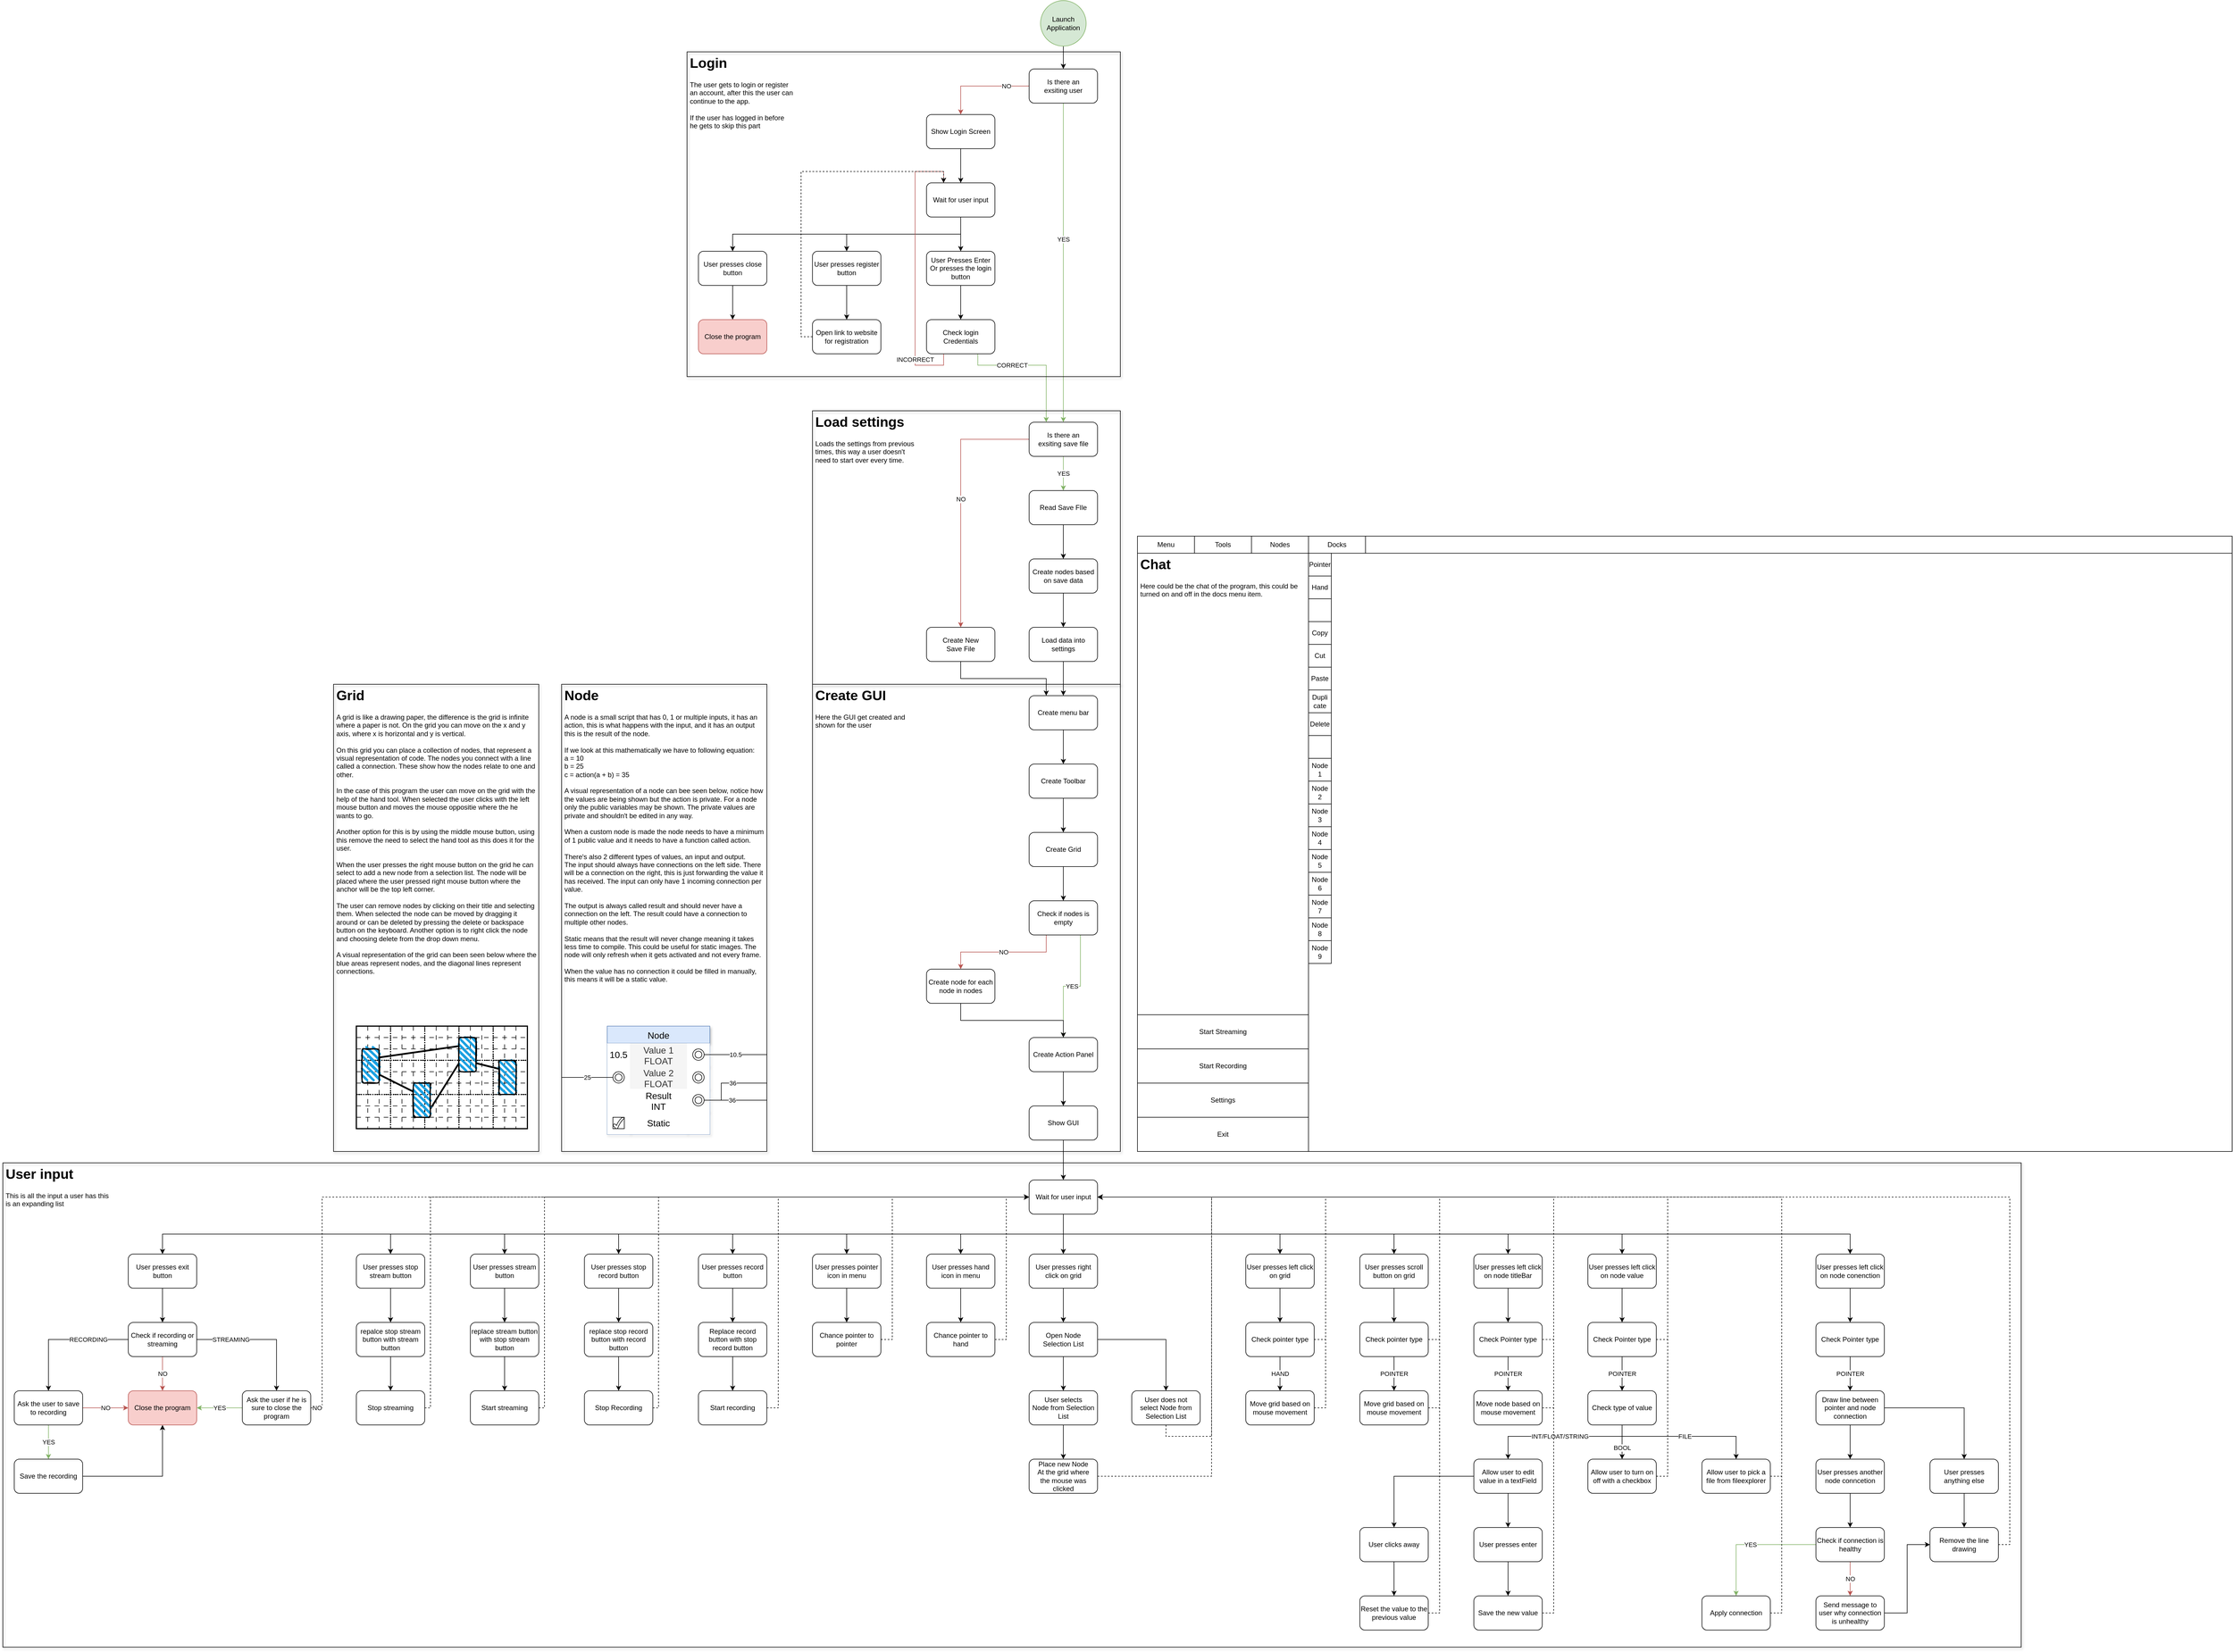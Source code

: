 <mxfile version="21.0.6" type="github">
  <diagram name="Pagina-1" id="GL-hhu96RCD5F2woMkXF">
    <mxGraphModel dx="3987" dy="3558" grid="1" gridSize="10" guides="1" tooltips="1" connect="1" arrows="1" fold="1" page="1" pageScale="1" pageWidth="827" pageHeight="1169" math="0" shadow="0">
      <root>
        <mxCell id="0" />
        <mxCell id="1" parent="0" />
        <mxCell id="XoTrVkiUybTX8jjWBUQh-2288" value="" style="rounded=0;whiteSpace=wrap;html=1;" vertex="1" parent="1">
          <mxGeometry x="570" y="-420" width="1920" height="1080" as="geometry" />
        </mxCell>
        <mxCell id="XoTrVkiUybTX8jjWBUQh-9" style="edgeStyle=orthogonalEdgeStyle;rounded=0;orthogonalLoop=1;jettySize=auto;html=1;exitX=0.5;exitY=1;exitDx=0;exitDy=0;" edge="1" parent="1" source="XoTrVkiUybTX8jjWBUQh-1" target="XoTrVkiUybTX8jjWBUQh-3">
          <mxGeometry relative="1" as="geometry" />
        </mxCell>
        <mxCell id="XoTrVkiUybTX8jjWBUQh-1" value="Launch&lt;br&gt;Application" style="ellipse;whiteSpace=wrap;html=1;aspect=fixed;fillColor=#d5e8d4;strokeColor=#82b366;" vertex="1" parent="1">
          <mxGeometry x="400" y="-1360" width="80" height="80" as="geometry" />
        </mxCell>
        <mxCell id="XoTrVkiUybTX8jjWBUQh-5" value="NO" style="edgeStyle=orthogonalEdgeStyle;rounded=0;orthogonalLoop=1;jettySize=auto;html=1;exitX=0;exitY=0.5;exitDx=0;exitDy=0;fillColor=#f8cecc;strokeColor=#b85450;" edge="1" parent="1" source="XoTrVkiUybTX8jjWBUQh-3" target="XoTrVkiUybTX8jjWBUQh-4">
          <mxGeometry x="-0.529" relative="1" as="geometry">
            <mxPoint as="offset" />
          </mxGeometry>
        </mxCell>
        <mxCell id="XoTrVkiUybTX8jjWBUQh-12" style="edgeStyle=orthogonalEdgeStyle;rounded=0;orthogonalLoop=1;jettySize=auto;html=1;exitX=0.5;exitY=1;exitDx=0;exitDy=0;fillColor=#d5e8d4;strokeColor=#82b366;" edge="1" parent="1" source="XoTrVkiUybTX8jjWBUQh-3" target="XoTrVkiUybTX8jjWBUQh-10">
          <mxGeometry relative="1" as="geometry" />
        </mxCell>
        <mxCell id="XoTrVkiUybTX8jjWBUQh-13" value="YES" style="edgeLabel;html=1;align=center;verticalAlign=middle;resizable=0;points=[];" vertex="1" connectable="0" parent="XoTrVkiUybTX8jjWBUQh-12">
          <mxGeometry x="-0.149" relative="1" as="geometry">
            <mxPoint as="offset" />
          </mxGeometry>
        </mxCell>
        <mxCell id="XoTrVkiUybTX8jjWBUQh-3" value="Is there an&lt;br&gt;exsiting user" style="rounded=1;whiteSpace=wrap;html=1;" vertex="1" parent="1">
          <mxGeometry x="380" y="-1240" width="120" height="60" as="geometry" />
        </mxCell>
        <mxCell id="XoTrVkiUybTX8jjWBUQh-204" style="edgeStyle=orthogonalEdgeStyle;rounded=0;orthogonalLoop=1;jettySize=auto;html=1;exitX=0.5;exitY=1;exitDx=0;exitDy=0;entryX=0.5;entryY=0;entryDx=0;entryDy=0;" edge="1" parent="1" source="XoTrVkiUybTX8jjWBUQh-4" target="XoTrVkiUybTX8jjWBUQh-203">
          <mxGeometry relative="1" as="geometry" />
        </mxCell>
        <mxCell id="XoTrVkiUybTX8jjWBUQh-4" value="Show Login Screen" style="rounded=1;whiteSpace=wrap;html=1;" vertex="1" parent="1">
          <mxGeometry x="200" y="-1160" width="120" height="60" as="geometry" />
        </mxCell>
        <mxCell id="XoTrVkiUybTX8jjWBUQh-221" value="NO" style="edgeStyle=orthogonalEdgeStyle;rounded=0;orthogonalLoop=1;jettySize=auto;html=1;exitX=0;exitY=0.5;exitDx=0;exitDy=0;entryX=0.5;entryY=0;entryDx=0;entryDy=0;fillColor=#f8cecc;strokeColor=#b85450;" edge="1" parent="1" source="XoTrVkiUybTX8jjWBUQh-10" target="XoTrVkiUybTX8jjWBUQh-15">
          <mxGeometry relative="1" as="geometry" />
        </mxCell>
        <mxCell id="XoTrVkiUybTX8jjWBUQh-223" value="YES" style="edgeStyle=orthogonalEdgeStyle;rounded=0;orthogonalLoop=1;jettySize=auto;html=1;exitX=0.5;exitY=1;exitDx=0;exitDy=0;entryX=0.5;entryY=0;entryDx=0;entryDy=0;fillColor=#d5e8d4;strokeColor=#82b366;" edge="1" parent="1" source="XoTrVkiUybTX8jjWBUQh-10" target="XoTrVkiUybTX8jjWBUQh-222">
          <mxGeometry relative="1" as="geometry" />
        </mxCell>
        <mxCell id="XoTrVkiUybTX8jjWBUQh-10" value="Is there an&lt;br&gt;exsiting save file" style="rounded=1;whiteSpace=wrap;html=1;" vertex="1" parent="1">
          <mxGeometry x="380" y="-620" width="120" height="60" as="geometry" />
        </mxCell>
        <mxCell id="XoTrVkiUybTX8jjWBUQh-233" style="edgeStyle=orthogonalEdgeStyle;rounded=0;orthogonalLoop=1;jettySize=auto;html=1;exitX=0.5;exitY=1;exitDx=0;exitDy=0;entryX=0.25;entryY=0;entryDx=0;entryDy=0;" edge="1" parent="1" source="XoTrVkiUybTX8jjWBUQh-15" target="XoTrVkiUybTX8jjWBUQh-231">
          <mxGeometry relative="1" as="geometry" />
        </mxCell>
        <mxCell id="XoTrVkiUybTX8jjWBUQh-15" value="Create New&lt;br&gt;Save File" style="rounded=1;whiteSpace=wrap;html=1;" vertex="1" parent="1">
          <mxGeometry x="200" y="-260" width="120" height="60" as="geometry" />
        </mxCell>
        <mxCell id="XoTrVkiUybTX8jjWBUQh-43" style="edgeStyle=orthogonalEdgeStyle;rounded=0;orthogonalLoop=1;jettySize=auto;html=1;exitX=0.5;exitY=1;exitDx=0;exitDy=0;entryX=0.5;entryY=0;entryDx=0;entryDy=0;" edge="1" parent="1" source="XoTrVkiUybTX8jjWBUQh-20" target="XoTrVkiUybTX8jjWBUQh-39">
          <mxGeometry relative="1" as="geometry" />
        </mxCell>
        <mxCell id="XoTrVkiUybTX8jjWBUQh-20" value="Show GUI" style="rounded=1;whiteSpace=wrap;html=1;" vertex="1" parent="1">
          <mxGeometry x="380" y="580" width="120" height="60" as="geometry" />
        </mxCell>
        <mxCell id="XoTrVkiUybTX8jjWBUQh-32" style="edgeStyle=orthogonalEdgeStyle;rounded=0;orthogonalLoop=1;jettySize=auto;html=1;exitX=0.5;exitY=1;exitDx=0;exitDy=0;" edge="1" parent="1" source="XoTrVkiUybTX8jjWBUQh-29" target="XoTrVkiUybTX8jjWBUQh-31">
          <mxGeometry relative="1" as="geometry" />
        </mxCell>
        <mxCell id="XoTrVkiUybTX8jjWBUQh-29" value="User presses right&lt;br&gt;click on grid" style="rounded=1;whiteSpace=wrap;html=1;" vertex="1" parent="1">
          <mxGeometry x="380" y="840" width="120" height="60" as="geometry" />
        </mxCell>
        <mxCell id="XoTrVkiUybTX8jjWBUQh-34" style="edgeStyle=orthogonalEdgeStyle;rounded=0;orthogonalLoop=1;jettySize=auto;html=1;exitX=0.5;exitY=1;exitDx=0;exitDy=0;entryX=0.5;entryY=0;entryDx=0;entryDy=0;" edge="1" parent="1" source="XoTrVkiUybTX8jjWBUQh-31" target="XoTrVkiUybTX8jjWBUQh-33">
          <mxGeometry relative="1" as="geometry" />
        </mxCell>
        <mxCell id="XoTrVkiUybTX8jjWBUQh-38" style="edgeStyle=orthogonalEdgeStyle;rounded=0;orthogonalLoop=1;jettySize=auto;html=1;exitX=1;exitY=0.5;exitDx=0;exitDy=0;entryX=0.5;entryY=0;entryDx=0;entryDy=0;" edge="1" parent="1" source="XoTrVkiUybTX8jjWBUQh-31" target="XoTrVkiUybTX8jjWBUQh-37">
          <mxGeometry relative="1" as="geometry" />
        </mxCell>
        <mxCell id="XoTrVkiUybTX8jjWBUQh-31" value="Open Node&lt;br&gt;Selection List" style="rounded=1;whiteSpace=wrap;html=1;" vertex="1" parent="1">
          <mxGeometry x="380" y="960" width="120" height="60" as="geometry" />
        </mxCell>
        <mxCell id="XoTrVkiUybTX8jjWBUQh-36" style="edgeStyle=orthogonalEdgeStyle;rounded=0;orthogonalLoop=1;jettySize=auto;html=1;exitX=0.5;exitY=1;exitDx=0;exitDy=0;entryX=0.5;entryY=0;entryDx=0;entryDy=0;" edge="1" parent="1" source="XoTrVkiUybTX8jjWBUQh-33" target="XoTrVkiUybTX8jjWBUQh-35">
          <mxGeometry relative="1" as="geometry" />
        </mxCell>
        <mxCell id="XoTrVkiUybTX8jjWBUQh-33" value="User selects&lt;br&gt;Node from Selection&lt;br&gt;List" style="rounded=1;whiteSpace=wrap;html=1;" vertex="1" parent="1">
          <mxGeometry x="380" y="1080" width="120" height="60" as="geometry" />
        </mxCell>
        <mxCell id="XoTrVkiUybTX8jjWBUQh-42" style="edgeStyle=orthogonalEdgeStyle;rounded=0;orthogonalLoop=1;jettySize=auto;html=1;exitX=1;exitY=0.5;exitDx=0;exitDy=0;entryX=1;entryY=0.5;entryDx=0;entryDy=0;dashed=1;" edge="1" parent="1" source="XoTrVkiUybTX8jjWBUQh-35" target="XoTrVkiUybTX8jjWBUQh-39">
          <mxGeometry relative="1" as="geometry">
            <Array as="points">
              <mxPoint x="700" y="1230" />
              <mxPoint x="700" y="740" />
            </Array>
          </mxGeometry>
        </mxCell>
        <mxCell id="XoTrVkiUybTX8jjWBUQh-35" value="Place new Node&lt;br&gt;At the grid where&lt;br&gt;the mouse was clicked" style="rounded=1;whiteSpace=wrap;html=1;" vertex="1" parent="1">
          <mxGeometry x="380" y="1200" width="120" height="60" as="geometry" />
        </mxCell>
        <mxCell id="XoTrVkiUybTX8jjWBUQh-41" style="edgeStyle=orthogonalEdgeStyle;rounded=0;orthogonalLoop=1;jettySize=auto;html=1;exitX=0.5;exitY=1;exitDx=0;exitDy=0;entryX=1;entryY=0.5;entryDx=0;entryDy=0;dashed=1;" edge="1" parent="1" source="XoTrVkiUybTX8jjWBUQh-37" target="XoTrVkiUybTX8jjWBUQh-39">
          <mxGeometry relative="1" as="geometry">
            <Array as="points">
              <mxPoint x="620" y="1160" />
              <mxPoint x="700" y="1160" />
              <mxPoint x="700" y="740" />
            </Array>
          </mxGeometry>
        </mxCell>
        <mxCell id="XoTrVkiUybTX8jjWBUQh-37" value="User does not&lt;br&gt;select Node from Selection List" style="rounded=1;whiteSpace=wrap;html=1;" vertex="1" parent="1">
          <mxGeometry x="560" y="1080" width="120" height="60" as="geometry" />
        </mxCell>
        <mxCell id="XoTrVkiUybTX8jjWBUQh-40" style="edgeStyle=orthogonalEdgeStyle;rounded=0;orthogonalLoop=1;jettySize=auto;html=1;exitX=0.5;exitY=1;exitDx=0;exitDy=0;entryX=0.5;entryY=0;entryDx=0;entryDy=0;" edge="1" parent="1" source="XoTrVkiUybTX8jjWBUQh-39" target="XoTrVkiUybTX8jjWBUQh-29">
          <mxGeometry relative="1" as="geometry" />
        </mxCell>
        <mxCell id="XoTrVkiUybTX8jjWBUQh-67" style="edgeStyle=orthogonalEdgeStyle;rounded=0;orthogonalLoop=1;jettySize=auto;html=1;exitX=0.5;exitY=1;exitDx=0;exitDy=0;" edge="1" parent="1" source="XoTrVkiUybTX8jjWBUQh-39" target="XoTrVkiUybTX8jjWBUQh-66">
          <mxGeometry relative="1" as="geometry" />
        </mxCell>
        <mxCell id="XoTrVkiUybTX8jjWBUQh-69" style="edgeStyle=orthogonalEdgeStyle;rounded=0;orthogonalLoop=1;jettySize=auto;html=1;exitX=0.5;exitY=1;exitDx=0;exitDy=0;entryX=0.5;entryY=0;entryDx=0;entryDy=0;" edge="1" parent="1" source="XoTrVkiUybTX8jjWBUQh-39" target="XoTrVkiUybTX8jjWBUQh-68">
          <mxGeometry relative="1" as="geometry" />
        </mxCell>
        <mxCell id="XoTrVkiUybTX8jjWBUQh-77" style="edgeStyle=orthogonalEdgeStyle;rounded=0;orthogonalLoop=1;jettySize=auto;html=1;exitX=0.5;exitY=1;exitDx=0;exitDy=0;entryX=0.5;entryY=0;entryDx=0;entryDy=0;" edge="1" parent="1" source="XoTrVkiUybTX8jjWBUQh-39" target="XoTrVkiUybTX8jjWBUQh-76">
          <mxGeometry relative="1" as="geometry" />
        </mxCell>
        <mxCell id="XoTrVkiUybTX8jjWBUQh-86" style="edgeStyle=orthogonalEdgeStyle;rounded=0;orthogonalLoop=1;jettySize=auto;html=1;exitX=0.5;exitY=1;exitDx=0;exitDy=0;entryX=0.5;entryY=0;entryDx=0;entryDy=0;" edge="1" parent="1" source="XoTrVkiUybTX8jjWBUQh-39" target="XoTrVkiUybTX8jjWBUQh-85">
          <mxGeometry relative="1" as="geometry" />
        </mxCell>
        <mxCell id="XoTrVkiUybTX8jjWBUQh-95" style="edgeStyle=orthogonalEdgeStyle;rounded=0;orthogonalLoop=1;jettySize=auto;html=1;exitX=0.5;exitY=1;exitDx=0;exitDy=0;entryX=0.5;entryY=0;entryDx=0;entryDy=0;" edge="1" parent="1" source="XoTrVkiUybTX8jjWBUQh-39" target="XoTrVkiUybTX8jjWBUQh-94">
          <mxGeometry relative="1" as="geometry" />
        </mxCell>
        <mxCell id="XoTrVkiUybTX8jjWBUQh-107" style="edgeStyle=orthogonalEdgeStyle;rounded=0;orthogonalLoop=1;jettySize=auto;html=1;exitX=0.5;exitY=1;exitDx=0;exitDy=0;" edge="1" parent="1" source="XoTrVkiUybTX8jjWBUQh-39" target="XoTrVkiUybTX8jjWBUQh-102">
          <mxGeometry relative="1" as="geometry" />
        </mxCell>
        <mxCell id="XoTrVkiUybTX8jjWBUQh-137" style="edgeStyle=orthogonalEdgeStyle;rounded=0;orthogonalLoop=1;jettySize=auto;html=1;exitX=0.5;exitY=1;exitDx=0;exitDy=0;entryX=0.5;entryY=0;entryDx=0;entryDy=0;" edge="1" parent="1" source="XoTrVkiUybTX8jjWBUQh-39" target="XoTrVkiUybTX8jjWBUQh-134">
          <mxGeometry relative="1" as="geometry" />
        </mxCell>
        <mxCell id="XoTrVkiUybTX8jjWBUQh-157" style="edgeStyle=orthogonalEdgeStyle;rounded=0;orthogonalLoop=1;jettySize=auto;html=1;exitX=0.5;exitY=1;exitDx=0;exitDy=0;entryX=0.5;entryY=0;entryDx=0;entryDy=0;" edge="1" parent="1" source="XoTrVkiUybTX8jjWBUQh-39" target="XoTrVkiUybTX8jjWBUQh-156">
          <mxGeometry relative="1" as="geometry" />
        </mxCell>
        <mxCell id="XoTrVkiUybTX8jjWBUQh-161" style="edgeStyle=orthogonalEdgeStyle;rounded=0;orthogonalLoop=1;jettySize=auto;html=1;exitX=0.5;exitY=1;exitDx=0;exitDy=0;entryX=0.5;entryY=0;entryDx=0;entryDy=0;" edge="1" parent="1" source="XoTrVkiUybTX8jjWBUQh-39" target="XoTrVkiUybTX8jjWBUQh-160">
          <mxGeometry relative="1" as="geometry" />
        </mxCell>
        <mxCell id="XoTrVkiUybTX8jjWBUQh-180" style="edgeStyle=orthogonalEdgeStyle;rounded=0;orthogonalLoop=1;jettySize=auto;html=1;exitX=0.5;exitY=1;exitDx=0;exitDy=0;entryX=0.5;entryY=0;entryDx=0;entryDy=0;" edge="1" parent="1" source="XoTrVkiUybTX8jjWBUQh-39" target="XoTrVkiUybTX8jjWBUQh-171">
          <mxGeometry relative="1" as="geometry" />
        </mxCell>
        <mxCell id="XoTrVkiUybTX8jjWBUQh-181" style="edgeStyle=orthogonalEdgeStyle;rounded=0;orthogonalLoop=1;jettySize=auto;html=1;exitX=0.5;exitY=1;exitDx=0;exitDy=0;entryX=0.5;entryY=0;entryDx=0;entryDy=0;" edge="1" parent="1" source="XoTrVkiUybTX8jjWBUQh-39" target="XoTrVkiUybTX8jjWBUQh-176">
          <mxGeometry relative="1" as="geometry" />
        </mxCell>
        <mxCell id="XoTrVkiUybTX8jjWBUQh-188" style="edgeStyle=orthogonalEdgeStyle;rounded=0;orthogonalLoop=1;jettySize=auto;html=1;exitX=0.5;exitY=1;exitDx=0;exitDy=0;entryX=0.5;entryY=0;entryDx=0;entryDy=0;" edge="1" parent="1" source="XoTrVkiUybTX8jjWBUQh-39" target="XoTrVkiUybTX8jjWBUQh-187">
          <mxGeometry relative="1" as="geometry" />
        </mxCell>
        <mxCell id="XoTrVkiUybTX8jjWBUQh-39" value="Wait for user input" style="rounded=1;whiteSpace=wrap;html=1;" vertex="1" parent="1">
          <mxGeometry x="380" y="710" width="120" height="60" as="geometry" />
        </mxCell>
        <mxCell id="XoTrVkiUybTX8jjWBUQh-73" style="edgeStyle=orthogonalEdgeStyle;rounded=0;orthogonalLoop=1;jettySize=auto;html=1;exitX=0.5;exitY=1;exitDx=0;exitDy=0;" edge="1" parent="1" source="XoTrVkiUybTX8jjWBUQh-66" target="XoTrVkiUybTX8jjWBUQh-71">
          <mxGeometry relative="1" as="geometry" />
        </mxCell>
        <mxCell id="XoTrVkiUybTX8jjWBUQh-66" value="User presses hand icon in menu" style="rounded=1;whiteSpace=wrap;html=1;" vertex="1" parent="1">
          <mxGeometry x="200" y="840" width="120" height="60" as="geometry" />
        </mxCell>
        <mxCell id="XoTrVkiUybTX8jjWBUQh-72" style="edgeStyle=orthogonalEdgeStyle;rounded=0;orthogonalLoop=1;jettySize=auto;html=1;exitX=0.5;exitY=1;exitDx=0;exitDy=0;entryX=0.5;entryY=0;entryDx=0;entryDy=0;" edge="1" parent="1" source="XoTrVkiUybTX8jjWBUQh-68" target="XoTrVkiUybTX8jjWBUQh-70">
          <mxGeometry relative="1" as="geometry" />
        </mxCell>
        <mxCell id="XoTrVkiUybTX8jjWBUQh-68" value="User presses pointer icon in menu" style="rounded=1;whiteSpace=wrap;html=1;" vertex="1" parent="1">
          <mxGeometry y="840" width="120" height="60" as="geometry" />
        </mxCell>
        <mxCell id="XoTrVkiUybTX8jjWBUQh-230" style="edgeStyle=orthogonalEdgeStyle;rounded=0;orthogonalLoop=1;jettySize=auto;html=1;exitX=1;exitY=0.5;exitDx=0;exitDy=0;entryX=0;entryY=0.5;entryDx=0;entryDy=0;dashed=1;" edge="1" parent="1" source="XoTrVkiUybTX8jjWBUQh-70" target="XoTrVkiUybTX8jjWBUQh-39">
          <mxGeometry relative="1" as="geometry">
            <Array as="points">
              <mxPoint x="140" y="990" />
              <mxPoint x="140" y="740" />
            </Array>
          </mxGeometry>
        </mxCell>
        <mxCell id="XoTrVkiUybTX8jjWBUQh-70" value="Chance pointer to pointer" style="rounded=1;whiteSpace=wrap;html=1;" vertex="1" parent="1">
          <mxGeometry y="960" width="120" height="60" as="geometry" />
        </mxCell>
        <mxCell id="XoTrVkiUybTX8jjWBUQh-74" style="edgeStyle=orthogonalEdgeStyle;rounded=0;orthogonalLoop=1;jettySize=auto;html=1;exitX=1;exitY=0.5;exitDx=0;exitDy=0;entryX=0;entryY=0.5;entryDx=0;entryDy=0;dashed=1;" edge="1" parent="1" source="XoTrVkiUybTX8jjWBUQh-71" target="XoTrVkiUybTX8jjWBUQh-39">
          <mxGeometry relative="1" as="geometry">
            <Array as="points">
              <mxPoint x="340" y="990" />
              <mxPoint x="340" y="740" />
              <mxPoint x="380" y="740" />
            </Array>
          </mxGeometry>
        </mxCell>
        <mxCell id="XoTrVkiUybTX8jjWBUQh-71" value="Chance pointer to hand" style="rounded=1;whiteSpace=wrap;html=1;" vertex="1" parent="1">
          <mxGeometry x="200" y="960" width="120" height="60" as="geometry" />
        </mxCell>
        <mxCell id="XoTrVkiUybTX8jjWBUQh-79" style="edgeStyle=orthogonalEdgeStyle;rounded=0;orthogonalLoop=1;jettySize=auto;html=1;exitX=0.5;exitY=1;exitDx=0;exitDy=0;entryX=0.5;entryY=0;entryDx=0;entryDy=0;" edge="1" parent="1" source="XoTrVkiUybTX8jjWBUQh-76" target="XoTrVkiUybTX8jjWBUQh-78">
          <mxGeometry relative="1" as="geometry" />
        </mxCell>
        <mxCell id="XoTrVkiUybTX8jjWBUQh-76" value="User presses left click on grid" style="rounded=1;whiteSpace=wrap;html=1;" vertex="1" parent="1">
          <mxGeometry x="760" y="840" width="120" height="60" as="geometry" />
        </mxCell>
        <mxCell id="XoTrVkiUybTX8jjWBUQh-81" value="HAND" style="edgeStyle=orthogonalEdgeStyle;rounded=0;orthogonalLoop=1;jettySize=auto;html=1;exitX=0.5;exitY=1;exitDx=0;exitDy=0;entryX=0.5;entryY=0;entryDx=0;entryDy=0;" edge="1" parent="1" source="XoTrVkiUybTX8jjWBUQh-78" target="XoTrVkiUybTX8jjWBUQh-80">
          <mxGeometry relative="1" as="geometry" />
        </mxCell>
        <mxCell id="XoTrVkiUybTX8jjWBUQh-82" style="edgeStyle=orthogonalEdgeStyle;rounded=0;orthogonalLoop=1;jettySize=auto;html=1;exitX=1;exitY=0.5;exitDx=0;exitDy=0;entryX=1;entryY=0.5;entryDx=0;entryDy=0;dashed=1;" edge="1" parent="1" source="XoTrVkiUybTX8jjWBUQh-78" target="XoTrVkiUybTX8jjWBUQh-39">
          <mxGeometry relative="1" as="geometry" />
        </mxCell>
        <mxCell id="XoTrVkiUybTX8jjWBUQh-78" value="Check pointer type" style="rounded=1;whiteSpace=wrap;html=1;" vertex="1" parent="1">
          <mxGeometry x="760" y="960" width="120" height="60" as="geometry" />
        </mxCell>
        <mxCell id="XoTrVkiUybTX8jjWBUQh-84" style="edgeStyle=orthogonalEdgeStyle;rounded=0;orthogonalLoop=1;jettySize=auto;html=1;exitX=1;exitY=0.5;exitDx=0;exitDy=0;entryX=1;entryY=0.5;entryDx=0;entryDy=0;dashed=1;" edge="1" parent="1" source="XoTrVkiUybTX8jjWBUQh-80" target="XoTrVkiUybTX8jjWBUQh-39">
          <mxGeometry relative="1" as="geometry" />
        </mxCell>
        <mxCell id="XoTrVkiUybTX8jjWBUQh-80" value="Move grid based on mouse movement" style="rounded=1;whiteSpace=wrap;html=1;" vertex="1" parent="1">
          <mxGeometry x="760" y="1080" width="120" height="60" as="geometry" />
        </mxCell>
        <mxCell id="XoTrVkiUybTX8jjWBUQh-89" style="edgeStyle=orthogonalEdgeStyle;rounded=0;orthogonalLoop=1;jettySize=auto;html=1;exitX=0.5;exitY=1;exitDx=0;exitDy=0;entryX=0.5;entryY=0;entryDx=0;entryDy=0;" edge="1" parent="1" source="XoTrVkiUybTX8jjWBUQh-85" target="XoTrVkiUybTX8jjWBUQh-87">
          <mxGeometry relative="1" as="geometry" />
        </mxCell>
        <mxCell id="XoTrVkiUybTX8jjWBUQh-85" value="User presses scroll button on grid" style="rounded=1;whiteSpace=wrap;html=1;" vertex="1" parent="1">
          <mxGeometry x="960" y="840" width="120" height="60" as="geometry" />
        </mxCell>
        <mxCell id="XoTrVkiUybTX8jjWBUQh-90" value="POINTER" style="edgeStyle=orthogonalEdgeStyle;rounded=0;orthogonalLoop=1;jettySize=auto;html=1;exitX=0.5;exitY=1;exitDx=0;exitDy=0;" edge="1" parent="1" source="XoTrVkiUybTX8jjWBUQh-87" target="XoTrVkiUybTX8jjWBUQh-88">
          <mxGeometry relative="1" as="geometry" />
        </mxCell>
        <mxCell id="XoTrVkiUybTX8jjWBUQh-93" style="edgeStyle=orthogonalEdgeStyle;rounded=0;orthogonalLoop=1;jettySize=auto;html=1;exitX=1;exitY=0.5;exitDx=0;exitDy=0;entryX=1;entryY=0.5;entryDx=0;entryDy=0;dashed=1;" edge="1" parent="1" source="XoTrVkiUybTX8jjWBUQh-87" target="XoTrVkiUybTX8jjWBUQh-39">
          <mxGeometry relative="1" as="geometry" />
        </mxCell>
        <mxCell id="XoTrVkiUybTX8jjWBUQh-87" value="Check pointer type" style="rounded=1;whiteSpace=wrap;html=1;" vertex="1" parent="1">
          <mxGeometry x="960" y="960" width="120" height="60" as="geometry" />
        </mxCell>
        <mxCell id="XoTrVkiUybTX8jjWBUQh-91" style="edgeStyle=orthogonalEdgeStyle;orthogonalLoop=1;jettySize=auto;html=1;exitX=1;exitY=0.5;exitDx=0;exitDy=0;entryX=1;entryY=0.5;entryDx=0;entryDy=0;dashed=1;rounded=0;" edge="1" parent="1" source="XoTrVkiUybTX8jjWBUQh-88" target="XoTrVkiUybTX8jjWBUQh-39">
          <mxGeometry relative="1" as="geometry" />
        </mxCell>
        <mxCell id="XoTrVkiUybTX8jjWBUQh-88" value="Move grid based on mouse movement" style="rounded=1;whiteSpace=wrap;html=1;" vertex="1" parent="1">
          <mxGeometry x="960" y="1080" width="120" height="60" as="geometry" />
        </mxCell>
        <mxCell id="XoTrVkiUybTX8jjWBUQh-98" style="edgeStyle=orthogonalEdgeStyle;rounded=0;orthogonalLoop=1;jettySize=auto;html=1;exitX=0.5;exitY=1;exitDx=0;exitDy=0;entryX=0.5;entryY=0;entryDx=0;entryDy=0;" edge="1" parent="1" source="XoTrVkiUybTX8jjWBUQh-94" target="XoTrVkiUybTX8jjWBUQh-96">
          <mxGeometry relative="1" as="geometry" />
        </mxCell>
        <mxCell id="XoTrVkiUybTX8jjWBUQh-94" value="User presses left click on node titleBar" style="rounded=1;whiteSpace=wrap;html=1;" vertex="1" parent="1">
          <mxGeometry x="1160" y="840" width="120" height="60" as="geometry" />
        </mxCell>
        <mxCell id="XoTrVkiUybTX8jjWBUQh-99" value="POINTER" style="edgeStyle=orthogonalEdgeStyle;rounded=0;orthogonalLoop=1;jettySize=auto;html=1;exitX=0.5;exitY=1;exitDx=0;exitDy=0;entryX=0.5;entryY=0;entryDx=0;entryDy=0;" edge="1" parent="1" source="XoTrVkiUybTX8jjWBUQh-96" target="XoTrVkiUybTX8jjWBUQh-97">
          <mxGeometry relative="1" as="geometry" />
        </mxCell>
        <mxCell id="XoTrVkiUybTX8jjWBUQh-101" style="edgeStyle=orthogonalEdgeStyle;rounded=0;orthogonalLoop=1;jettySize=auto;html=1;exitX=1;exitY=0.5;exitDx=0;exitDy=0;entryX=1;entryY=0.5;entryDx=0;entryDy=0;dashed=1;" edge="1" parent="1" source="XoTrVkiUybTX8jjWBUQh-96" target="XoTrVkiUybTX8jjWBUQh-39">
          <mxGeometry relative="1" as="geometry" />
        </mxCell>
        <mxCell id="XoTrVkiUybTX8jjWBUQh-96" value="Check Pointer type" style="rounded=1;whiteSpace=wrap;html=1;" vertex="1" parent="1">
          <mxGeometry x="1160" y="960" width="120" height="60" as="geometry" />
        </mxCell>
        <mxCell id="XoTrVkiUybTX8jjWBUQh-100" style="edgeStyle=orthogonalEdgeStyle;rounded=0;orthogonalLoop=1;jettySize=auto;html=1;exitX=1;exitY=0.5;exitDx=0;exitDy=0;entryX=1;entryY=0.5;entryDx=0;entryDy=0;dashed=1;" edge="1" parent="1" source="XoTrVkiUybTX8jjWBUQh-97" target="XoTrVkiUybTX8jjWBUQh-39">
          <mxGeometry relative="1" as="geometry" />
        </mxCell>
        <mxCell id="XoTrVkiUybTX8jjWBUQh-97" value="Move node based on mouse movement" style="rounded=1;whiteSpace=wrap;html=1;" vertex="1" parent="1">
          <mxGeometry x="1160" y="1080" width="120" height="60" as="geometry" />
        </mxCell>
        <mxCell id="XoTrVkiUybTX8jjWBUQh-105" style="edgeStyle=orthogonalEdgeStyle;rounded=0;orthogonalLoop=1;jettySize=auto;html=1;exitX=0.5;exitY=1;exitDx=0;exitDy=0;entryX=0.5;entryY=0;entryDx=0;entryDy=0;" edge="1" parent="1" source="XoTrVkiUybTX8jjWBUQh-102" target="XoTrVkiUybTX8jjWBUQh-103">
          <mxGeometry relative="1" as="geometry" />
        </mxCell>
        <mxCell id="XoTrVkiUybTX8jjWBUQh-102" value="User presses left click on node value" style="rounded=1;whiteSpace=wrap;html=1;" vertex="1" parent="1">
          <mxGeometry x="1360" y="840" width="120" height="60" as="geometry" />
        </mxCell>
        <mxCell id="XoTrVkiUybTX8jjWBUQh-106" value="POINTER" style="edgeStyle=orthogonalEdgeStyle;rounded=0;orthogonalLoop=1;jettySize=auto;html=1;exitX=0.5;exitY=1;exitDx=0;exitDy=0;entryX=0.5;entryY=0;entryDx=0;entryDy=0;" edge="1" parent="1" source="XoTrVkiUybTX8jjWBUQh-103" target="XoTrVkiUybTX8jjWBUQh-104">
          <mxGeometry relative="1" as="geometry" />
        </mxCell>
        <mxCell id="XoTrVkiUybTX8jjWBUQh-108" style="edgeStyle=orthogonalEdgeStyle;rounded=0;orthogonalLoop=1;jettySize=auto;html=1;exitX=1;exitY=0.5;exitDx=0;exitDy=0;entryX=1;entryY=0.5;entryDx=0;entryDy=0;dashed=1;" edge="1" parent="1" source="XoTrVkiUybTX8jjWBUQh-103" target="XoTrVkiUybTX8jjWBUQh-39">
          <mxGeometry relative="1" as="geometry" />
        </mxCell>
        <mxCell id="XoTrVkiUybTX8jjWBUQh-103" value="Check Pointer type" style="rounded=1;whiteSpace=wrap;html=1;" vertex="1" parent="1">
          <mxGeometry x="1360" y="960" width="120" height="60" as="geometry" />
        </mxCell>
        <mxCell id="XoTrVkiUybTX8jjWBUQh-110" style="edgeStyle=orthogonalEdgeStyle;rounded=0;orthogonalLoop=1;jettySize=auto;html=1;exitX=0.5;exitY=1;exitDx=0;exitDy=0;" edge="1" parent="1" source="XoTrVkiUybTX8jjWBUQh-104" target="XoTrVkiUybTX8jjWBUQh-109">
          <mxGeometry relative="1" as="geometry">
            <Array as="points">
              <mxPoint x="1420" y="1160" />
              <mxPoint x="1220" y="1160" />
            </Array>
          </mxGeometry>
        </mxCell>
        <mxCell id="XoTrVkiUybTX8jjWBUQh-111" value="INT/FLOAT/STRING" style="edgeLabel;html=1;align=center;verticalAlign=middle;resizable=0;points=[];" vertex="1" connectable="0" parent="XoTrVkiUybTX8jjWBUQh-110">
          <mxGeometry x="0.225" y="4" relative="1" as="geometry">
            <mxPoint x="30" y="-4" as="offset" />
          </mxGeometry>
        </mxCell>
        <mxCell id="XoTrVkiUybTX8jjWBUQh-113" value="BOOL" style="edgeStyle=orthogonalEdgeStyle;rounded=0;orthogonalLoop=1;jettySize=auto;html=1;exitX=0.5;exitY=1;exitDx=0;exitDy=0;entryX=0.5;entryY=0;entryDx=0;entryDy=0;" edge="1" parent="1" source="XoTrVkiUybTX8jjWBUQh-104" target="XoTrVkiUybTX8jjWBUQh-112">
          <mxGeometry x="0.333" relative="1" as="geometry">
            <mxPoint as="offset" />
          </mxGeometry>
        </mxCell>
        <mxCell id="XoTrVkiUybTX8jjWBUQh-115" value="FILE" style="edgeStyle=orthogonalEdgeStyle;rounded=0;orthogonalLoop=1;jettySize=auto;html=1;exitX=0.5;exitY=1;exitDx=0;exitDy=0;entryX=0.5;entryY=0;entryDx=0;entryDy=0;" edge="1" parent="1" source="XoTrVkiUybTX8jjWBUQh-104" target="XoTrVkiUybTX8jjWBUQh-114">
          <mxGeometry relative="1" as="geometry">
            <Array as="points">
              <mxPoint x="1420" y="1160" />
              <mxPoint x="1620" y="1160" />
            </Array>
          </mxGeometry>
        </mxCell>
        <mxCell id="XoTrVkiUybTX8jjWBUQh-104" value="Check type of value" style="rounded=1;whiteSpace=wrap;html=1;" vertex="1" parent="1">
          <mxGeometry x="1360" y="1080" width="120" height="60" as="geometry" />
        </mxCell>
        <mxCell id="XoTrVkiUybTX8jjWBUQh-121" style="edgeStyle=orthogonalEdgeStyle;rounded=0;orthogonalLoop=1;jettySize=auto;html=1;exitX=0.5;exitY=1;exitDx=0;exitDy=0;entryX=0.5;entryY=0;entryDx=0;entryDy=0;" edge="1" parent="1" source="XoTrVkiUybTX8jjWBUQh-109" target="XoTrVkiUybTX8jjWBUQh-120">
          <mxGeometry relative="1" as="geometry" />
        </mxCell>
        <mxCell id="XoTrVkiUybTX8jjWBUQh-123" style="edgeStyle=orthogonalEdgeStyle;rounded=0;orthogonalLoop=1;jettySize=auto;html=1;exitX=0;exitY=0.5;exitDx=0;exitDy=0;entryX=0.5;entryY=0;entryDx=0;entryDy=0;" edge="1" parent="1" source="XoTrVkiUybTX8jjWBUQh-109" target="XoTrVkiUybTX8jjWBUQh-122">
          <mxGeometry relative="1" as="geometry" />
        </mxCell>
        <mxCell id="XoTrVkiUybTX8jjWBUQh-109" value="Allow user to edit value in a textField" style="rounded=1;whiteSpace=wrap;html=1;" vertex="1" parent="1">
          <mxGeometry x="1160" y="1200" width="120" height="60" as="geometry" />
        </mxCell>
        <mxCell id="XoTrVkiUybTX8jjWBUQh-132" style="edgeStyle=orthogonalEdgeStyle;rounded=0;orthogonalLoop=1;jettySize=auto;html=1;exitX=1;exitY=0.5;exitDx=0;exitDy=0;entryX=1;entryY=0.5;entryDx=0;entryDy=0;dashed=1;" edge="1" parent="1" source="XoTrVkiUybTX8jjWBUQh-112" target="XoTrVkiUybTX8jjWBUQh-39">
          <mxGeometry relative="1" as="geometry" />
        </mxCell>
        <mxCell id="XoTrVkiUybTX8jjWBUQh-112" value="Allow user to turn on off with a checkbox" style="rounded=1;whiteSpace=wrap;html=1;" vertex="1" parent="1">
          <mxGeometry x="1360" y="1200" width="120" height="60" as="geometry" />
        </mxCell>
        <mxCell id="XoTrVkiUybTX8jjWBUQh-128" style="edgeStyle=orthogonalEdgeStyle;rounded=0;orthogonalLoop=1;jettySize=auto;html=1;exitX=1;exitY=0.5;exitDx=0;exitDy=0;entryX=1;entryY=0.5;entryDx=0;entryDy=0;dashed=1;" edge="1" parent="1" source="XoTrVkiUybTX8jjWBUQh-114" target="XoTrVkiUybTX8jjWBUQh-39">
          <mxGeometry relative="1" as="geometry" />
        </mxCell>
        <mxCell id="XoTrVkiUybTX8jjWBUQh-114" value="Allow user to pick a file from fileexplorer" style="rounded=1;whiteSpace=wrap;html=1;" vertex="1" parent="1">
          <mxGeometry x="1560" y="1200" width="120" height="60" as="geometry" />
        </mxCell>
        <mxCell id="XoTrVkiUybTX8jjWBUQh-127" style="edgeStyle=orthogonalEdgeStyle;rounded=0;orthogonalLoop=1;jettySize=auto;html=1;exitX=0.5;exitY=1;exitDx=0;exitDy=0;entryX=0.5;entryY=0;entryDx=0;entryDy=0;" edge="1" parent="1" source="XoTrVkiUybTX8jjWBUQh-120" target="XoTrVkiUybTX8jjWBUQh-124">
          <mxGeometry relative="1" as="geometry" />
        </mxCell>
        <mxCell id="XoTrVkiUybTX8jjWBUQh-120" value="User presses enter" style="rounded=1;whiteSpace=wrap;html=1;" vertex="1" parent="1">
          <mxGeometry x="1160" y="1320" width="120" height="60" as="geometry" />
        </mxCell>
        <mxCell id="XoTrVkiUybTX8jjWBUQh-126" style="edgeStyle=orthogonalEdgeStyle;rounded=0;orthogonalLoop=1;jettySize=auto;html=1;exitX=0.5;exitY=1;exitDx=0;exitDy=0;entryX=0.5;entryY=0;entryDx=0;entryDy=0;" edge="1" parent="1" source="XoTrVkiUybTX8jjWBUQh-122" target="XoTrVkiUybTX8jjWBUQh-125">
          <mxGeometry relative="1" as="geometry" />
        </mxCell>
        <mxCell id="XoTrVkiUybTX8jjWBUQh-122" value="User clicks away" style="rounded=1;whiteSpace=wrap;html=1;" vertex="1" parent="1">
          <mxGeometry x="960" y="1320" width="120" height="60" as="geometry" />
        </mxCell>
        <mxCell id="XoTrVkiUybTX8jjWBUQh-130" style="edgeStyle=orthogonalEdgeStyle;rounded=0;orthogonalLoop=1;jettySize=auto;html=1;exitX=1;exitY=0.5;exitDx=0;exitDy=0;entryX=1;entryY=0.5;entryDx=0;entryDy=0;dashed=1;" edge="1" parent="1" source="XoTrVkiUybTX8jjWBUQh-124" target="XoTrVkiUybTX8jjWBUQh-39">
          <mxGeometry relative="1" as="geometry" />
        </mxCell>
        <mxCell id="XoTrVkiUybTX8jjWBUQh-124" value="Save the new value" style="rounded=1;whiteSpace=wrap;html=1;" vertex="1" parent="1">
          <mxGeometry x="1160" y="1440" width="120" height="60" as="geometry" />
        </mxCell>
        <mxCell id="XoTrVkiUybTX8jjWBUQh-131" style="edgeStyle=orthogonalEdgeStyle;rounded=0;orthogonalLoop=1;jettySize=auto;html=1;exitX=1;exitY=0.5;exitDx=0;exitDy=0;entryX=1;entryY=0.5;entryDx=0;entryDy=0;dashed=1;" edge="1" parent="1" source="XoTrVkiUybTX8jjWBUQh-125" target="XoTrVkiUybTX8jjWBUQh-39">
          <mxGeometry relative="1" as="geometry" />
        </mxCell>
        <mxCell id="XoTrVkiUybTX8jjWBUQh-125" value="Reset the value to the previous value" style="rounded=1;whiteSpace=wrap;html=1;" vertex="1" parent="1">
          <mxGeometry x="960" y="1440" width="120" height="60" as="geometry" />
        </mxCell>
        <mxCell id="XoTrVkiUybTX8jjWBUQh-138" style="edgeStyle=orthogonalEdgeStyle;rounded=0;orthogonalLoop=1;jettySize=auto;html=1;exitX=0.5;exitY=1;exitDx=0;exitDy=0;entryX=0.5;entryY=0;entryDx=0;entryDy=0;" edge="1" parent="1" source="XoTrVkiUybTX8jjWBUQh-134" target="XoTrVkiUybTX8jjWBUQh-135">
          <mxGeometry relative="1" as="geometry" />
        </mxCell>
        <mxCell id="XoTrVkiUybTX8jjWBUQh-134" value="User presses left click on node conenction" style="rounded=1;whiteSpace=wrap;html=1;" vertex="1" parent="1">
          <mxGeometry x="1760" y="840" width="120" height="60" as="geometry" />
        </mxCell>
        <mxCell id="XoTrVkiUybTX8jjWBUQh-139" value="POINTER" style="edgeStyle=orthogonalEdgeStyle;rounded=0;orthogonalLoop=1;jettySize=auto;html=1;exitX=0.5;exitY=1;exitDx=0;exitDy=0;entryX=0.5;entryY=0;entryDx=0;entryDy=0;" edge="1" parent="1" source="XoTrVkiUybTX8jjWBUQh-135" target="XoTrVkiUybTX8jjWBUQh-136">
          <mxGeometry relative="1" as="geometry" />
        </mxCell>
        <mxCell id="XoTrVkiUybTX8jjWBUQh-135" value="Check Pointer type" style="rounded=1;whiteSpace=wrap;html=1;" vertex="1" parent="1">
          <mxGeometry x="1760" y="960" width="120" height="60" as="geometry" />
        </mxCell>
        <mxCell id="XoTrVkiUybTX8jjWBUQh-141" style="edgeStyle=orthogonalEdgeStyle;rounded=0;orthogonalLoop=1;jettySize=auto;html=1;exitX=0.5;exitY=1;exitDx=0;exitDy=0;entryX=0.5;entryY=0;entryDx=0;entryDy=0;" edge="1" parent="1" source="XoTrVkiUybTX8jjWBUQh-136" target="XoTrVkiUybTX8jjWBUQh-140">
          <mxGeometry relative="1" as="geometry" />
        </mxCell>
        <mxCell id="XoTrVkiUybTX8jjWBUQh-145" style="edgeStyle=orthogonalEdgeStyle;rounded=0;orthogonalLoop=1;jettySize=auto;html=1;exitX=1;exitY=0.5;exitDx=0;exitDy=0;entryX=0.5;entryY=0;entryDx=0;entryDy=0;" edge="1" parent="1" source="XoTrVkiUybTX8jjWBUQh-136" target="XoTrVkiUybTX8jjWBUQh-144">
          <mxGeometry relative="1" as="geometry" />
        </mxCell>
        <mxCell id="XoTrVkiUybTX8jjWBUQh-136" value="Draw line between pointer and node connection" style="rounded=1;whiteSpace=wrap;html=1;" vertex="1" parent="1">
          <mxGeometry x="1760" y="1080" width="120" height="60" as="geometry" />
        </mxCell>
        <mxCell id="XoTrVkiUybTX8jjWBUQh-143" style="edgeStyle=orthogonalEdgeStyle;rounded=0;orthogonalLoop=1;jettySize=auto;html=1;exitX=0.5;exitY=1;exitDx=0;exitDy=0;entryX=0.5;entryY=0;entryDx=0;entryDy=0;" edge="1" parent="1" source="XoTrVkiUybTX8jjWBUQh-140" target="XoTrVkiUybTX8jjWBUQh-142">
          <mxGeometry relative="1" as="geometry" />
        </mxCell>
        <mxCell id="XoTrVkiUybTX8jjWBUQh-140" value="User presses another node conncetion" style="rounded=1;whiteSpace=wrap;html=1;" vertex="1" parent="1">
          <mxGeometry x="1760" y="1200" width="120" height="60" as="geometry" />
        </mxCell>
        <mxCell id="XoTrVkiUybTX8jjWBUQh-151" value="YES" style="edgeStyle=orthogonalEdgeStyle;rounded=0;orthogonalLoop=1;jettySize=auto;html=1;exitX=0;exitY=0.5;exitDx=0;exitDy=0;fillColor=#d5e8d4;strokeColor=#82b366;" edge="1" parent="1" source="XoTrVkiUybTX8jjWBUQh-142" target="XoTrVkiUybTX8jjWBUQh-150">
          <mxGeometry relative="1" as="geometry" />
        </mxCell>
        <mxCell id="XoTrVkiUybTX8jjWBUQh-153" value="NO" style="edgeStyle=orthogonalEdgeStyle;rounded=0;orthogonalLoop=1;jettySize=auto;html=1;exitX=0.5;exitY=1;exitDx=0;exitDy=0;entryX=0.5;entryY=0;entryDx=0;entryDy=0;fillColor=#f8cecc;strokeColor=#b85450;" edge="1" parent="1" source="XoTrVkiUybTX8jjWBUQh-142" target="XoTrVkiUybTX8jjWBUQh-152">
          <mxGeometry relative="1" as="geometry" />
        </mxCell>
        <mxCell id="XoTrVkiUybTX8jjWBUQh-142" value="Check if connection is healthy" style="rounded=1;whiteSpace=wrap;html=1;" vertex="1" parent="1">
          <mxGeometry x="1760" y="1320" width="120" height="60" as="geometry" />
        </mxCell>
        <mxCell id="XoTrVkiUybTX8jjWBUQh-147" style="edgeStyle=orthogonalEdgeStyle;rounded=0;orthogonalLoop=1;jettySize=auto;html=1;exitX=0.5;exitY=1;exitDx=0;exitDy=0;entryX=0.5;entryY=0;entryDx=0;entryDy=0;" edge="1" parent="1" source="XoTrVkiUybTX8jjWBUQh-144" target="XoTrVkiUybTX8jjWBUQh-146">
          <mxGeometry relative="1" as="geometry" />
        </mxCell>
        <mxCell id="XoTrVkiUybTX8jjWBUQh-144" value="User presses anything else" style="rounded=1;whiteSpace=wrap;html=1;" vertex="1" parent="1">
          <mxGeometry x="1960" y="1200" width="120" height="60" as="geometry" />
        </mxCell>
        <mxCell id="XoTrVkiUybTX8jjWBUQh-149" style="edgeStyle=orthogonalEdgeStyle;rounded=0;orthogonalLoop=1;jettySize=auto;html=1;exitX=1;exitY=0.5;exitDx=0;exitDy=0;entryX=1;entryY=0.5;entryDx=0;entryDy=0;dashed=1;" edge="1" parent="1" source="XoTrVkiUybTX8jjWBUQh-146" target="XoTrVkiUybTX8jjWBUQh-39">
          <mxGeometry relative="1" as="geometry" />
        </mxCell>
        <mxCell id="XoTrVkiUybTX8jjWBUQh-146" value="Remove the line drawing" style="rounded=1;whiteSpace=wrap;html=1;" vertex="1" parent="1">
          <mxGeometry x="1960" y="1320" width="120" height="60" as="geometry" />
        </mxCell>
        <mxCell id="XoTrVkiUybTX8jjWBUQh-155" style="edgeStyle=orthogonalEdgeStyle;rounded=0;orthogonalLoop=1;jettySize=auto;html=1;exitX=1;exitY=0.5;exitDx=0;exitDy=0;entryX=1;entryY=0.5;entryDx=0;entryDy=0;dashed=1;" edge="1" parent="1" source="XoTrVkiUybTX8jjWBUQh-150" target="XoTrVkiUybTX8jjWBUQh-39">
          <mxGeometry relative="1" as="geometry" />
        </mxCell>
        <mxCell id="XoTrVkiUybTX8jjWBUQh-150" value="Apply connection" style="rounded=1;whiteSpace=wrap;html=1;" vertex="1" parent="1">
          <mxGeometry x="1560" y="1440" width="120" height="60" as="geometry" />
        </mxCell>
        <mxCell id="XoTrVkiUybTX8jjWBUQh-154" style="edgeStyle=orthogonalEdgeStyle;rounded=0;orthogonalLoop=1;jettySize=auto;html=1;exitX=1;exitY=0.5;exitDx=0;exitDy=0;entryX=0;entryY=0.5;entryDx=0;entryDy=0;" edge="1" parent="1" source="XoTrVkiUybTX8jjWBUQh-152" target="XoTrVkiUybTX8jjWBUQh-146">
          <mxGeometry relative="1" as="geometry" />
        </mxCell>
        <mxCell id="XoTrVkiUybTX8jjWBUQh-152" value="Send message to user why connection is unhealthy" style="rounded=1;whiteSpace=wrap;html=1;" vertex="1" parent="1">
          <mxGeometry x="1760" y="1440" width="120" height="60" as="geometry" />
        </mxCell>
        <mxCell id="XoTrVkiUybTX8jjWBUQh-164" style="edgeStyle=orthogonalEdgeStyle;rounded=0;orthogonalLoop=1;jettySize=auto;html=1;exitX=0.5;exitY=1;exitDx=0;exitDy=0;entryX=0.5;entryY=0;entryDx=0;entryDy=0;" edge="1" parent="1" source="XoTrVkiUybTX8jjWBUQh-156" target="XoTrVkiUybTX8jjWBUQh-163">
          <mxGeometry relative="1" as="geometry" />
        </mxCell>
        <mxCell id="XoTrVkiUybTX8jjWBUQh-156" value="User presses record button" style="rounded=1;whiteSpace=wrap;html=1;" vertex="1" parent="1">
          <mxGeometry x="-200" y="840" width="120" height="60" as="geometry" />
        </mxCell>
        <mxCell id="XoTrVkiUybTX8jjWBUQh-182" style="edgeStyle=orthogonalEdgeStyle;rounded=0;orthogonalLoop=1;jettySize=auto;html=1;exitX=1;exitY=0.5;exitDx=0;exitDy=0;entryX=0;entryY=0.5;entryDx=0;entryDy=0;dashed=1;" edge="1" parent="1" source="XoTrVkiUybTX8jjWBUQh-158" target="XoTrVkiUybTX8jjWBUQh-39">
          <mxGeometry relative="1" as="geometry">
            <Array as="points">
              <mxPoint x="-60" y="1110" />
              <mxPoint x="-60" y="740" />
            </Array>
          </mxGeometry>
        </mxCell>
        <mxCell id="XoTrVkiUybTX8jjWBUQh-158" value="Start recording" style="rounded=1;whiteSpace=wrap;html=1;" vertex="1" parent="1">
          <mxGeometry x="-200" y="1080" width="120" height="60" as="geometry" />
        </mxCell>
        <mxCell id="XoTrVkiUybTX8jjWBUQh-167" style="edgeStyle=orthogonalEdgeStyle;rounded=0;orthogonalLoop=1;jettySize=auto;html=1;exitX=0.5;exitY=1;exitDx=0;exitDy=0;" edge="1" parent="1" source="XoTrVkiUybTX8jjWBUQh-160" target="XoTrVkiUybTX8jjWBUQh-166">
          <mxGeometry relative="1" as="geometry" />
        </mxCell>
        <mxCell id="XoTrVkiUybTX8jjWBUQh-160" value="User presses stop record button" style="rounded=1;whiteSpace=wrap;html=1;" vertex="1" parent="1">
          <mxGeometry x="-400" y="840" width="120" height="60" as="geometry" />
        </mxCell>
        <mxCell id="XoTrVkiUybTX8jjWBUQh-183" style="edgeStyle=orthogonalEdgeStyle;rounded=0;orthogonalLoop=1;jettySize=auto;html=1;exitX=1;exitY=0.5;exitDx=0;exitDy=0;entryX=0;entryY=0.5;entryDx=0;entryDy=0;dashed=1;" edge="1" parent="1" source="XoTrVkiUybTX8jjWBUQh-162" target="XoTrVkiUybTX8jjWBUQh-39">
          <mxGeometry relative="1" as="geometry">
            <Array as="points">
              <mxPoint x="-270" y="1110" />
              <mxPoint x="-270" y="740" />
            </Array>
          </mxGeometry>
        </mxCell>
        <mxCell id="XoTrVkiUybTX8jjWBUQh-162" value="Stop Recording" style="rounded=1;whiteSpace=wrap;html=1;" vertex="1" parent="1">
          <mxGeometry x="-400" y="1080" width="120" height="60" as="geometry" />
        </mxCell>
        <mxCell id="XoTrVkiUybTX8jjWBUQh-165" style="edgeStyle=orthogonalEdgeStyle;rounded=0;orthogonalLoop=1;jettySize=auto;html=1;exitX=0.5;exitY=1;exitDx=0;exitDy=0;" edge="1" parent="1" source="XoTrVkiUybTX8jjWBUQh-163" target="XoTrVkiUybTX8jjWBUQh-158">
          <mxGeometry relative="1" as="geometry" />
        </mxCell>
        <mxCell id="XoTrVkiUybTX8jjWBUQh-163" value="Replace record button with stop record button" style="rounded=1;whiteSpace=wrap;html=1;" vertex="1" parent="1">
          <mxGeometry x="-200" y="960" width="120" height="60" as="geometry" />
        </mxCell>
        <mxCell id="XoTrVkiUybTX8jjWBUQh-168" style="edgeStyle=orthogonalEdgeStyle;rounded=0;orthogonalLoop=1;jettySize=auto;html=1;exitX=0.5;exitY=1;exitDx=0;exitDy=0;entryX=0.5;entryY=0;entryDx=0;entryDy=0;" edge="1" parent="1" source="XoTrVkiUybTX8jjWBUQh-166" target="XoTrVkiUybTX8jjWBUQh-162">
          <mxGeometry relative="1" as="geometry" />
        </mxCell>
        <mxCell id="XoTrVkiUybTX8jjWBUQh-166" value="replace stop record button with record button" style="rounded=1;whiteSpace=wrap;html=1;" vertex="1" parent="1">
          <mxGeometry x="-400" y="960" width="120" height="60" as="geometry" />
        </mxCell>
        <mxCell id="XoTrVkiUybTX8jjWBUQh-170" style="edgeStyle=orthogonalEdgeStyle;rounded=0;orthogonalLoop=1;jettySize=auto;html=1;exitX=0.5;exitY=1;exitDx=0;exitDy=0;" edge="1" parent="1" source="XoTrVkiUybTX8jjWBUQh-171" target="XoTrVkiUybTX8jjWBUQh-174">
          <mxGeometry relative="1" as="geometry" />
        </mxCell>
        <mxCell id="XoTrVkiUybTX8jjWBUQh-171" value="User presses stream button" style="rounded=1;whiteSpace=wrap;html=1;" vertex="1" parent="1">
          <mxGeometry x="-600" y="840" width="120" height="60" as="geometry" />
        </mxCell>
        <mxCell id="XoTrVkiUybTX8jjWBUQh-185" style="edgeStyle=orthogonalEdgeStyle;rounded=0;orthogonalLoop=1;jettySize=auto;html=1;exitX=1;exitY=0.5;exitDx=0;exitDy=0;entryX=0;entryY=0.5;entryDx=0;entryDy=0;dashed=1;" edge="1" parent="1" source="XoTrVkiUybTX8jjWBUQh-172" target="XoTrVkiUybTX8jjWBUQh-39">
          <mxGeometry relative="1" as="geometry">
            <Array as="points">
              <mxPoint x="-470" y="1110" />
              <mxPoint x="-470" y="740" />
            </Array>
          </mxGeometry>
        </mxCell>
        <mxCell id="XoTrVkiUybTX8jjWBUQh-172" value="Start streaming" style="rounded=1;whiteSpace=wrap;html=1;" vertex="1" parent="1">
          <mxGeometry x="-600" y="1080" width="120" height="60" as="geometry" />
        </mxCell>
        <mxCell id="XoTrVkiUybTX8jjWBUQh-173" style="edgeStyle=orthogonalEdgeStyle;rounded=0;orthogonalLoop=1;jettySize=auto;html=1;exitX=0.5;exitY=1;exitDx=0;exitDy=0;entryX=0.5;entryY=0;entryDx=0;entryDy=0;" edge="1" parent="1" source="XoTrVkiUybTX8jjWBUQh-174" target="XoTrVkiUybTX8jjWBUQh-172">
          <mxGeometry relative="1" as="geometry" />
        </mxCell>
        <mxCell id="XoTrVkiUybTX8jjWBUQh-174" value="replace stream button with stop stream button" style="rounded=1;whiteSpace=wrap;html=1;" vertex="1" parent="1">
          <mxGeometry x="-600" y="960" width="120" height="60" as="geometry" />
        </mxCell>
        <mxCell id="XoTrVkiUybTX8jjWBUQh-175" style="edgeStyle=orthogonalEdgeStyle;rounded=0;orthogonalLoop=1;jettySize=auto;html=1;exitX=0.5;exitY=1;exitDx=0;exitDy=0;" edge="1" parent="1" source="XoTrVkiUybTX8jjWBUQh-176" target="XoTrVkiUybTX8jjWBUQh-179">
          <mxGeometry relative="1" as="geometry" />
        </mxCell>
        <mxCell id="XoTrVkiUybTX8jjWBUQh-176" value="User presses stop stream button" style="rounded=1;whiteSpace=wrap;html=1;" vertex="1" parent="1">
          <mxGeometry x="-800" y="840" width="120" height="60" as="geometry" />
        </mxCell>
        <mxCell id="XoTrVkiUybTX8jjWBUQh-186" style="edgeStyle=orthogonalEdgeStyle;rounded=0;orthogonalLoop=1;jettySize=auto;html=1;exitX=1;exitY=0.5;exitDx=0;exitDy=0;entryX=0;entryY=0.5;entryDx=0;entryDy=0;dashed=1;" edge="1" parent="1" source="XoTrVkiUybTX8jjWBUQh-177" target="XoTrVkiUybTX8jjWBUQh-39">
          <mxGeometry relative="1" as="geometry">
            <Array as="points">
              <mxPoint x="-670" y="1110" />
              <mxPoint x="-670" y="740" />
            </Array>
          </mxGeometry>
        </mxCell>
        <mxCell id="XoTrVkiUybTX8jjWBUQh-177" value="Stop streaming" style="rounded=1;whiteSpace=wrap;html=1;" vertex="1" parent="1">
          <mxGeometry x="-800" y="1080" width="120" height="60" as="geometry" />
        </mxCell>
        <mxCell id="XoTrVkiUybTX8jjWBUQh-178" style="edgeStyle=orthogonalEdgeStyle;rounded=0;orthogonalLoop=1;jettySize=auto;html=1;exitX=0.5;exitY=1;exitDx=0;exitDy=0;entryX=0.5;entryY=0;entryDx=0;entryDy=0;" edge="1" parent="1" source="XoTrVkiUybTX8jjWBUQh-179" target="XoTrVkiUybTX8jjWBUQh-177">
          <mxGeometry relative="1" as="geometry" />
        </mxCell>
        <mxCell id="XoTrVkiUybTX8jjWBUQh-179" value="repalce stop stream button with stream button" style="rounded=1;whiteSpace=wrap;html=1;" vertex="1" parent="1">
          <mxGeometry x="-800" y="960" width="120" height="60" as="geometry" />
        </mxCell>
        <mxCell id="XoTrVkiUybTX8jjWBUQh-190" style="edgeStyle=orthogonalEdgeStyle;rounded=0;orthogonalLoop=1;jettySize=auto;html=1;exitX=0.5;exitY=1;exitDx=0;exitDy=0;entryX=0.5;entryY=0;entryDx=0;entryDy=0;" edge="1" parent="1" source="XoTrVkiUybTX8jjWBUQh-187" target="XoTrVkiUybTX8jjWBUQh-189">
          <mxGeometry relative="1" as="geometry" />
        </mxCell>
        <mxCell id="XoTrVkiUybTX8jjWBUQh-187" value="User presses exit button" style="rounded=1;whiteSpace=wrap;html=1;" vertex="1" parent="1">
          <mxGeometry x="-1200" y="840" width="120" height="60" as="geometry" />
        </mxCell>
        <mxCell id="XoTrVkiUybTX8jjWBUQh-192" value="NO" style="edgeStyle=orthogonalEdgeStyle;rounded=0;orthogonalLoop=1;jettySize=auto;html=1;exitX=0.5;exitY=1;exitDx=0;exitDy=0;entryX=0.5;entryY=0;entryDx=0;entryDy=0;fillColor=#f8cecc;strokeColor=#b85450;" edge="1" parent="1" source="XoTrVkiUybTX8jjWBUQh-189" target="XoTrVkiUybTX8jjWBUQh-191">
          <mxGeometry relative="1" as="geometry" />
        </mxCell>
        <mxCell id="XoTrVkiUybTX8jjWBUQh-194" value="RECORDING" style="edgeStyle=orthogonalEdgeStyle;rounded=0;orthogonalLoop=1;jettySize=auto;html=1;exitX=0;exitY=0.5;exitDx=0;exitDy=0;" edge="1" parent="1" source="XoTrVkiUybTX8jjWBUQh-189" target="XoTrVkiUybTX8jjWBUQh-193">
          <mxGeometry x="-0.391" relative="1" as="geometry">
            <mxPoint as="offset" />
          </mxGeometry>
        </mxCell>
        <mxCell id="XoTrVkiUybTX8jjWBUQh-196" value="STREAMING" style="edgeStyle=orthogonalEdgeStyle;rounded=0;orthogonalLoop=1;jettySize=auto;html=1;exitX=1;exitY=0.5;exitDx=0;exitDy=0;entryX=0.5;entryY=0;entryDx=0;entryDy=0;" edge="1" parent="1" source="XoTrVkiUybTX8jjWBUQh-189" target="XoTrVkiUybTX8jjWBUQh-195">
          <mxGeometry x="-0.478" relative="1" as="geometry">
            <mxPoint as="offset" />
          </mxGeometry>
        </mxCell>
        <mxCell id="XoTrVkiUybTX8jjWBUQh-189" value="Check if recording or streaming" style="rounded=1;whiteSpace=wrap;html=1;" vertex="1" parent="1">
          <mxGeometry x="-1200" y="960" width="120" height="60" as="geometry" />
        </mxCell>
        <mxCell id="XoTrVkiUybTX8jjWBUQh-191" value="Close the program" style="rounded=1;whiteSpace=wrap;html=1;fillColor=#f8cecc;strokeColor=#b85450;" vertex="1" parent="1">
          <mxGeometry x="-1200" y="1080" width="120" height="60" as="geometry" />
        </mxCell>
        <mxCell id="XoTrVkiUybTX8jjWBUQh-198" value="NO" style="edgeStyle=orthogonalEdgeStyle;rounded=0;orthogonalLoop=1;jettySize=auto;html=1;exitX=1;exitY=0.5;exitDx=0;exitDy=0;entryX=0;entryY=0.5;entryDx=0;entryDy=0;fillColor=#f8cecc;strokeColor=#b85450;" edge="1" parent="1" source="XoTrVkiUybTX8jjWBUQh-193" target="XoTrVkiUybTX8jjWBUQh-191">
          <mxGeometry relative="1" as="geometry" />
        </mxCell>
        <mxCell id="XoTrVkiUybTX8jjWBUQh-201" value="YES" style="edgeStyle=orthogonalEdgeStyle;rounded=0;orthogonalLoop=1;jettySize=auto;html=1;exitX=0.5;exitY=1;exitDx=0;exitDy=0;entryX=0.5;entryY=0;entryDx=0;entryDy=0;fillColor=#d5e8d4;strokeColor=#82b366;" edge="1" parent="1" source="XoTrVkiUybTX8jjWBUQh-193" target="XoTrVkiUybTX8jjWBUQh-200">
          <mxGeometry relative="1" as="geometry" />
        </mxCell>
        <mxCell id="XoTrVkiUybTX8jjWBUQh-193" value="Ask the user to save to recording" style="rounded=1;whiteSpace=wrap;html=1;" vertex="1" parent="1">
          <mxGeometry x="-1400" y="1080" width="120" height="60" as="geometry" />
        </mxCell>
        <mxCell id="XoTrVkiUybTX8jjWBUQh-197" value="YES" style="edgeStyle=orthogonalEdgeStyle;rounded=0;orthogonalLoop=1;jettySize=auto;html=1;exitX=0;exitY=0.5;exitDx=0;exitDy=0;entryX=1;entryY=0.5;entryDx=0;entryDy=0;fillColor=#d5e8d4;strokeColor=#82b366;" edge="1" parent="1" source="XoTrVkiUybTX8jjWBUQh-195" target="XoTrVkiUybTX8jjWBUQh-191">
          <mxGeometry relative="1" as="geometry" />
        </mxCell>
        <mxCell id="XoTrVkiUybTX8jjWBUQh-199" value="NO" style="edgeStyle=orthogonalEdgeStyle;rounded=0;orthogonalLoop=1;jettySize=auto;html=1;exitX=1;exitY=0.5;exitDx=0;exitDy=0;entryX=0;entryY=0.5;entryDx=0;entryDy=0;dashed=1;" edge="1" parent="1" source="XoTrVkiUybTX8jjWBUQh-195" target="XoTrVkiUybTX8jjWBUQh-39">
          <mxGeometry x="-0.987" relative="1" as="geometry">
            <Array as="points">
              <mxPoint x="-860" y="1110" />
              <mxPoint x="-860" y="740" />
            </Array>
            <mxPoint as="offset" />
          </mxGeometry>
        </mxCell>
        <mxCell id="XoTrVkiUybTX8jjWBUQh-195" value="Ask the user if he is sure to close the program" style="rounded=1;whiteSpace=wrap;html=1;" vertex="1" parent="1">
          <mxGeometry x="-1000" y="1080" width="120" height="60" as="geometry" />
        </mxCell>
        <mxCell id="XoTrVkiUybTX8jjWBUQh-202" style="edgeStyle=orthogonalEdgeStyle;rounded=0;orthogonalLoop=1;jettySize=auto;html=1;exitX=1;exitY=0.5;exitDx=0;exitDy=0;entryX=0.5;entryY=1;entryDx=0;entryDy=0;" edge="1" parent="1" source="XoTrVkiUybTX8jjWBUQh-200" target="XoTrVkiUybTX8jjWBUQh-191">
          <mxGeometry relative="1" as="geometry" />
        </mxCell>
        <mxCell id="XoTrVkiUybTX8jjWBUQh-200" value="Save the recording" style="rounded=1;whiteSpace=wrap;html=1;" vertex="1" parent="1">
          <mxGeometry x="-1400" y="1200" width="120" height="60" as="geometry" />
        </mxCell>
        <mxCell id="XoTrVkiUybTX8jjWBUQh-206" style="edgeStyle=orthogonalEdgeStyle;rounded=0;orthogonalLoop=1;jettySize=auto;html=1;exitX=0.5;exitY=1;exitDx=0;exitDy=0;entryX=0.5;entryY=0;entryDx=0;entryDy=0;" edge="1" parent="1" source="XoTrVkiUybTX8jjWBUQh-203" target="XoTrVkiUybTX8jjWBUQh-205">
          <mxGeometry relative="1" as="geometry" />
        </mxCell>
        <mxCell id="XoTrVkiUybTX8jjWBUQh-213" style="edgeStyle=orthogonalEdgeStyle;rounded=0;orthogonalLoop=1;jettySize=auto;html=1;exitX=0.5;exitY=1;exitDx=0;exitDy=0;" edge="1" parent="1" source="XoTrVkiUybTX8jjWBUQh-203" target="XoTrVkiUybTX8jjWBUQh-212">
          <mxGeometry relative="1" as="geometry" />
        </mxCell>
        <mxCell id="XoTrVkiUybTX8jjWBUQh-218" style="edgeStyle=orthogonalEdgeStyle;rounded=0;orthogonalLoop=1;jettySize=auto;html=1;exitX=0.5;exitY=1;exitDx=0;exitDy=0;entryX=0.5;entryY=0;entryDx=0;entryDy=0;" edge="1" parent="1" source="XoTrVkiUybTX8jjWBUQh-203" target="XoTrVkiUybTX8jjWBUQh-217">
          <mxGeometry relative="1" as="geometry" />
        </mxCell>
        <mxCell id="XoTrVkiUybTX8jjWBUQh-203" value="Wait for user input" style="rounded=1;whiteSpace=wrap;html=1;" vertex="1" parent="1">
          <mxGeometry x="200" y="-1040" width="120" height="60" as="geometry" />
        </mxCell>
        <mxCell id="XoTrVkiUybTX8jjWBUQh-208" style="edgeStyle=orthogonalEdgeStyle;rounded=0;orthogonalLoop=1;jettySize=auto;html=1;exitX=0.5;exitY=1;exitDx=0;exitDy=0;entryX=0.5;entryY=0;entryDx=0;entryDy=0;" edge="1" parent="1" source="XoTrVkiUybTX8jjWBUQh-205" target="XoTrVkiUybTX8jjWBUQh-207">
          <mxGeometry relative="1" as="geometry" />
        </mxCell>
        <mxCell id="XoTrVkiUybTX8jjWBUQh-205" value="User Presses Enter&lt;br&gt;Or presses the login button" style="rounded=1;whiteSpace=wrap;html=1;" vertex="1" parent="1">
          <mxGeometry x="200" y="-920" width="120" height="60" as="geometry" />
        </mxCell>
        <mxCell id="XoTrVkiUybTX8jjWBUQh-209" value="CORRECT" style="edgeStyle=orthogonalEdgeStyle;rounded=0;orthogonalLoop=1;jettySize=auto;html=1;exitX=0.75;exitY=1;exitDx=0;exitDy=0;entryX=0.25;entryY=0;entryDx=0;entryDy=0;fillColor=#d5e8d4;strokeColor=#82b366;" edge="1" parent="1" source="XoTrVkiUybTX8jjWBUQh-207" target="XoTrVkiUybTX8jjWBUQh-10">
          <mxGeometry x="-0.333" relative="1" as="geometry">
            <Array as="points">
              <mxPoint x="290" y="-720" />
              <mxPoint x="410" y="-720" />
            </Array>
            <mxPoint as="offset" />
          </mxGeometry>
        </mxCell>
        <mxCell id="XoTrVkiUybTX8jjWBUQh-211" value="INCORRECT" style="edgeStyle=orthogonalEdgeStyle;rounded=0;orthogonalLoop=1;jettySize=auto;html=1;exitX=0.25;exitY=1;exitDx=0;exitDy=0;entryX=0.25;entryY=0;entryDx=0;entryDy=0;fillColor=#f8cecc;strokeColor=#b85450;" edge="1" parent="1" source="XoTrVkiUybTX8jjWBUQh-207" target="XoTrVkiUybTX8jjWBUQh-203">
          <mxGeometry x="-0.666" relative="1" as="geometry">
            <Array as="points">
              <mxPoint x="230" y="-720" />
              <mxPoint x="180" y="-720" />
              <mxPoint x="180" y="-1060" />
              <mxPoint x="230" y="-1060" />
            </Array>
            <mxPoint as="offset" />
          </mxGeometry>
        </mxCell>
        <mxCell id="XoTrVkiUybTX8jjWBUQh-207" value="Check login Credentials" style="rounded=1;whiteSpace=wrap;html=1;" vertex="1" parent="1">
          <mxGeometry x="200" y="-800" width="120" height="60" as="geometry" />
        </mxCell>
        <mxCell id="XoTrVkiUybTX8jjWBUQh-215" style="edgeStyle=orthogonalEdgeStyle;rounded=0;orthogonalLoop=1;jettySize=auto;html=1;exitX=0.5;exitY=1;exitDx=0;exitDy=0;entryX=0.5;entryY=0;entryDx=0;entryDy=0;" edge="1" parent="1" source="XoTrVkiUybTX8jjWBUQh-212" target="XoTrVkiUybTX8jjWBUQh-214">
          <mxGeometry relative="1" as="geometry" />
        </mxCell>
        <mxCell id="XoTrVkiUybTX8jjWBUQh-212" value="User presses register button" style="rounded=1;whiteSpace=wrap;html=1;" vertex="1" parent="1">
          <mxGeometry y="-920" width="120" height="60" as="geometry" />
        </mxCell>
        <mxCell id="XoTrVkiUybTX8jjWBUQh-216" style="edgeStyle=orthogonalEdgeStyle;rounded=0;orthogonalLoop=1;jettySize=auto;html=1;exitX=0;exitY=0.5;exitDx=0;exitDy=0;entryX=0.25;entryY=0;entryDx=0;entryDy=0;dashed=1;" edge="1" parent="1" source="XoTrVkiUybTX8jjWBUQh-214" target="XoTrVkiUybTX8jjWBUQh-203">
          <mxGeometry relative="1" as="geometry">
            <Array as="points">
              <mxPoint x="-20" y="-770" />
              <mxPoint x="-20" y="-1060" />
              <mxPoint x="230" y="-1060" />
            </Array>
          </mxGeometry>
        </mxCell>
        <mxCell id="XoTrVkiUybTX8jjWBUQh-214" value="Open link to website for registration" style="rounded=1;whiteSpace=wrap;html=1;" vertex="1" parent="1">
          <mxGeometry y="-800" width="120" height="60" as="geometry" />
        </mxCell>
        <mxCell id="XoTrVkiUybTX8jjWBUQh-220" style="edgeStyle=orthogonalEdgeStyle;rounded=0;orthogonalLoop=1;jettySize=auto;html=1;exitX=0.5;exitY=1;exitDx=0;exitDy=0;entryX=0.5;entryY=0;entryDx=0;entryDy=0;" edge="1" parent="1" source="XoTrVkiUybTX8jjWBUQh-217" target="XoTrVkiUybTX8jjWBUQh-219">
          <mxGeometry relative="1" as="geometry" />
        </mxCell>
        <mxCell id="XoTrVkiUybTX8jjWBUQh-217" value="User presses close button" style="rounded=1;whiteSpace=wrap;html=1;" vertex="1" parent="1">
          <mxGeometry x="-200" y="-920" width="120" height="60" as="geometry" />
        </mxCell>
        <mxCell id="XoTrVkiUybTX8jjWBUQh-219" value="Close the program" style="rounded=1;whiteSpace=wrap;html=1;fillColor=#f8cecc;strokeColor=#b85450;" vertex="1" parent="1">
          <mxGeometry x="-200" y="-800" width="120" height="60" as="geometry" />
        </mxCell>
        <mxCell id="XoTrVkiUybTX8jjWBUQh-225" style="edgeStyle=orthogonalEdgeStyle;rounded=0;orthogonalLoop=1;jettySize=auto;html=1;exitX=0.5;exitY=1;exitDx=0;exitDy=0;entryX=0.5;entryY=0;entryDx=0;entryDy=0;" edge="1" parent="1" source="XoTrVkiUybTX8jjWBUQh-222" target="XoTrVkiUybTX8jjWBUQh-224">
          <mxGeometry relative="1" as="geometry" />
        </mxCell>
        <mxCell id="XoTrVkiUybTX8jjWBUQh-222" value="Read Save FIle" style="rounded=1;whiteSpace=wrap;html=1;" vertex="1" parent="1">
          <mxGeometry x="380" y="-500" width="120" height="60" as="geometry" />
        </mxCell>
        <mxCell id="XoTrVkiUybTX8jjWBUQh-227" style="edgeStyle=orthogonalEdgeStyle;rounded=0;orthogonalLoop=1;jettySize=auto;html=1;exitX=0.5;exitY=1;exitDx=0;exitDy=0;entryX=0.5;entryY=0;entryDx=0;entryDy=0;" edge="1" parent="1" source="XoTrVkiUybTX8jjWBUQh-224" target="XoTrVkiUybTX8jjWBUQh-226">
          <mxGeometry relative="1" as="geometry" />
        </mxCell>
        <mxCell id="XoTrVkiUybTX8jjWBUQh-224" value="Create nodes based on save data" style="rounded=1;whiteSpace=wrap;html=1;" vertex="1" parent="1">
          <mxGeometry x="380" y="-380" width="120" height="60" as="geometry" />
        </mxCell>
        <mxCell id="XoTrVkiUybTX8jjWBUQh-232" style="edgeStyle=orthogonalEdgeStyle;rounded=0;orthogonalLoop=1;jettySize=auto;html=1;exitX=0.5;exitY=1;exitDx=0;exitDy=0;" edge="1" parent="1" source="XoTrVkiUybTX8jjWBUQh-226" target="XoTrVkiUybTX8jjWBUQh-231">
          <mxGeometry relative="1" as="geometry" />
        </mxCell>
        <mxCell id="XoTrVkiUybTX8jjWBUQh-226" value="Load data into settings" style="rounded=1;whiteSpace=wrap;html=1;" vertex="1" parent="1">
          <mxGeometry x="380" y="-260" width="120" height="60" as="geometry" />
        </mxCell>
        <mxCell id="XoTrVkiUybTX8jjWBUQh-235" style="edgeStyle=orthogonalEdgeStyle;rounded=0;orthogonalLoop=1;jettySize=auto;html=1;exitX=0.5;exitY=1;exitDx=0;exitDy=0;entryX=0.5;entryY=0;entryDx=0;entryDy=0;" edge="1" parent="1" source="XoTrVkiUybTX8jjWBUQh-231" target="XoTrVkiUybTX8jjWBUQh-234">
          <mxGeometry relative="1" as="geometry" />
        </mxCell>
        <mxCell id="XoTrVkiUybTX8jjWBUQh-231" value="Create menu bar" style="rounded=1;whiteSpace=wrap;html=1;" vertex="1" parent="1">
          <mxGeometry x="380" y="-140" width="120" height="60" as="geometry" />
        </mxCell>
        <mxCell id="XoTrVkiUybTX8jjWBUQh-237" style="edgeStyle=orthogonalEdgeStyle;rounded=0;orthogonalLoop=1;jettySize=auto;html=1;exitX=0.5;exitY=1;exitDx=0;exitDy=0;entryX=0.5;entryY=0;entryDx=0;entryDy=0;" edge="1" parent="1" source="XoTrVkiUybTX8jjWBUQh-234" target="XoTrVkiUybTX8jjWBUQh-236">
          <mxGeometry relative="1" as="geometry" />
        </mxCell>
        <mxCell id="XoTrVkiUybTX8jjWBUQh-234" value="Create Toolbar" style="rounded=1;whiteSpace=wrap;html=1;" vertex="1" parent="1">
          <mxGeometry x="380" y="-20" width="120" height="60" as="geometry" />
        </mxCell>
        <mxCell id="XoTrVkiUybTX8jjWBUQh-239" style="edgeStyle=orthogonalEdgeStyle;rounded=0;orthogonalLoop=1;jettySize=auto;html=1;exitX=0.5;exitY=1;exitDx=0;exitDy=0;entryX=0.5;entryY=0;entryDx=0;entryDy=0;" edge="1" parent="1" source="XoTrVkiUybTX8jjWBUQh-236" target="XoTrVkiUybTX8jjWBUQh-238">
          <mxGeometry relative="1" as="geometry" />
        </mxCell>
        <mxCell id="XoTrVkiUybTX8jjWBUQh-236" value="Create Grid" style="rounded=1;whiteSpace=wrap;html=1;" vertex="1" parent="1">
          <mxGeometry x="380" y="100" width="120" height="60" as="geometry" />
        </mxCell>
        <mxCell id="XoTrVkiUybTX8jjWBUQh-242" value="NO" style="edgeStyle=orthogonalEdgeStyle;rounded=0;orthogonalLoop=1;jettySize=auto;html=1;exitX=0.25;exitY=1;exitDx=0;exitDy=0;fillColor=#f8cecc;strokeColor=#b85450;" edge="1" parent="1" source="XoTrVkiUybTX8jjWBUQh-238" target="XoTrVkiUybTX8jjWBUQh-241">
          <mxGeometry relative="1" as="geometry" />
        </mxCell>
        <mxCell id="XoTrVkiUybTX8jjWBUQh-243" value="YES" style="edgeStyle=orthogonalEdgeStyle;rounded=0;orthogonalLoop=1;jettySize=auto;html=1;exitX=0.75;exitY=1;exitDx=0;exitDy=0;entryX=0.5;entryY=0;entryDx=0;entryDy=0;fillColor=#d5e8d4;strokeColor=#82b366;" edge="1" parent="1" source="XoTrVkiUybTX8jjWBUQh-238" target="XoTrVkiUybTX8jjWBUQh-240">
          <mxGeometry relative="1" as="geometry" />
        </mxCell>
        <mxCell id="XoTrVkiUybTX8jjWBUQh-238" value="Check if nodes is empty" style="rounded=1;whiteSpace=wrap;html=1;" vertex="1" parent="1">
          <mxGeometry x="380" y="220" width="120" height="60" as="geometry" />
        </mxCell>
        <mxCell id="XoTrVkiUybTX8jjWBUQh-245" style="edgeStyle=orthogonalEdgeStyle;rounded=0;orthogonalLoop=1;jettySize=auto;html=1;exitX=0.5;exitY=1;exitDx=0;exitDy=0;entryX=0.5;entryY=0;entryDx=0;entryDy=0;" edge="1" parent="1" source="XoTrVkiUybTX8jjWBUQh-240" target="XoTrVkiUybTX8jjWBUQh-20">
          <mxGeometry relative="1" as="geometry" />
        </mxCell>
        <mxCell id="XoTrVkiUybTX8jjWBUQh-240" value="Create Action Panel" style="rounded=1;whiteSpace=wrap;html=1;" vertex="1" parent="1">
          <mxGeometry x="380" y="460" width="120" height="60" as="geometry" />
        </mxCell>
        <mxCell id="XoTrVkiUybTX8jjWBUQh-244" style="edgeStyle=orthogonalEdgeStyle;rounded=0;orthogonalLoop=1;jettySize=auto;html=1;exitX=0.5;exitY=1;exitDx=0;exitDy=0;entryX=0.5;entryY=0;entryDx=0;entryDy=0;" edge="1" parent="1" source="XoTrVkiUybTX8jjWBUQh-241" target="XoTrVkiUybTX8jjWBUQh-240">
          <mxGeometry relative="1" as="geometry" />
        </mxCell>
        <mxCell id="XoTrVkiUybTX8jjWBUQh-241" value="Create node for each node in nodes" style="rounded=1;whiteSpace=wrap;html=1;" vertex="1" parent="1">
          <mxGeometry x="200" y="340" width="120" height="60" as="geometry" />
        </mxCell>
        <mxCell id="XoTrVkiUybTX8jjWBUQh-248" value="" style="rounded=0;whiteSpace=wrap;html=1;fillColor=none;shadow=1;" vertex="1" parent="1">
          <mxGeometry x="-220" y="-1270" width="760" height="570" as="geometry" />
        </mxCell>
        <mxCell id="XoTrVkiUybTX8jjWBUQh-249" value="&lt;h1&gt;Login&lt;/h1&gt;&lt;p&gt;The user gets to login or register an account, after this the user can continue to the app.&lt;br&gt;&lt;br&gt;If the user has logged in before he gets to skip this part&lt;/p&gt;" style="text;html=1;strokeColor=none;fillColor=none;spacing=5;spacingTop=-20;whiteSpace=wrap;overflow=hidden;rounded=0;" vertex="1" parent="1">
          <mxGeometry x="-220" y="-1270" width="190" height="150" as="geometry" />
        </mxCell>
        <mxCell id="XoTrVkiUybTX8jjWBUQh-250" value="" style="rounded=0;whiteSpace=wrap;html=1;fillColor=none;shadow=1;" vertex="1" parent="1">
          <mxGeometry y="-640" width="540" height="480" as="geometry" />
        </mxCell>
        <mxCell id="XoTrVkiUybTX8jjWBUQh-251" value="&lt;h1&gt;Load settings&lt;/h1&gt;&lt;p&gt;Loads the settings from previous times, this way a user doesn&#39;t need to start over every time.&lt;/p&gt;" style="text;html=1;strokeColor=none;fillColor=none;spacing=5;spacingTop=-20;whiteSpace=wrap;overflow=hidden;rounded=0;" vertex="1" parent="1">
          <mxGeometry y="-640" width="190" height="120" as="geometry" />
        </mxCell>
        <mxCell id="XoTrVkiUybTX8jjWBUQh-252" value="" style="rounded=0;whiteSpace=wrap;html=1;fillColor=none;shadow=1;" vertex="1" parent="1">
          <mxGeometry y="-160" width="540" height="820" as="geometry" />
        </mxCell>
        <mxCell id="XoTrVkiUybTX8jjWBUQh-253" value="&lt;h1&gt;Create GUI&lt;/h1&gt;&lt;p&gt;Here the GUI get created and shown for the user&lt;/p&gt;" style="text;html=1;strokeColor=none;fillColor=none;spacing=5;spacingTop=-20;whiteSpace=wrap;overflow=hidden;rounded=0;" vertex="1" parent="1">
          <mxGeometry y="-160" width="190" height="120" as="geometry" />
        </mxCell>
        <mxCell id="XoTrVkiUybTX8jjWBUQh-255" value="" style="rounded=0;whiteSpace=wrap;html=1;fillColor=none;shadow=1;" vertex="1" parent="1">
          <mxGeometry x="-1420" y="680" width="3540" height="850" as="geometry" />
        </mxCell>
        <mxCell id="XoTrVkiUybTX8jjWBUQh-256" value="&lt;h1&gt;User input&lt;/h1&gt;&lt;p&gt;This is all the input a user has this is an expanding list&lt;/p&gt;" style="text;html=1;strokeColor=none;fillColor=none;spacing=5;spacingTop=-20;whiteSpace=wrap;overflow=hidden;rounded=0;" vertex="1" parent="1">
          <mxGeometry x="-1420" y="680" width="190" height="120" as="geometry" />
        </mxCell>
        <mxCell id="XoTrVkiUybTX8jjWBUQh-258" value="&lt;h1&gt;Node&lt;/h1&gt;&lt;div&gt;A node is a small script that has 0, 1 or multiple inputs, it has an action, this is what happens with the input, and it has an output this is the result of the node.&lt;br&gt;&lt;br&gt;If we look at this mathematically we have to following equation:&lt;br&gt;&lt;/div&gt;&lt;div&gt;a = 10&lt;/div&gt;&lt;div&gt;b = 25&lt;/div&gt;&lt;div&gt;c = action(a + b) = 35&lt;/div&gt;&lt;div&gt;&lt;br&gt;&lt;/div&gt;&lt;div&gt;A visual representation of a node can bee seen below, notice how the values are being shown but the action is private. For a node only the public variables may be shown. The private values are private and shouldn&#39;t be edited in any way.&lt;br&gt;&lt;br&gt;When a custom node is made the node needs to have a minimum of 1 public value and it needs to have a function called action.&lt;br&gt;&lt;/div&gt;&lt;div&gt;&lt;br&gt;&lt;/div&gt;&lt;div&gt;There&#39;s also 2 different types of values, an input and output.&lt;/div&gt;&lt;div&gt;The input should always have connections on the left side. There will be a connection on the right, this is just forwarding the value it has received. The input can only have 1 incoming connection per value.&lt;br&gt;&lt;/div&gt;&lt;div&gt;&lt;br&gt;&lt;/div&gt;&lt;div&gt;The output is always called result and should never have a connection on the left.&amp;nbsp;&lt;span style=&quot;background-color: initial;&quot;&gt;The result could have a connection to multiple other nodes.&lt;/span&gt;&lt;/div&gt;&lt;div&gt;&lt;span style=&quot;background-color: initial;&quot;&gt;&lt;br&gt;&lt;/span&gt;&lt;/div&gt;&lt;div&gt;&lt;span style=&quot;background-color: initial;&quot;&gt;Static means that the result will never change meaning it takes less time to compile. This could be useful&amp;nbsp;for static images. The node will only refresh when it gets activated and not every frame.&lt;/span&gt;&lt;/div&gt;&lt;div&gt;&lt;span style=&quot;background-color: initial;&quot;&gt;&lt;br&gt;&lt;/span&gt;&lt;/div&gt;&lt;div&gt;&lt;span style=&quot;background-color: initial;&quot;&gt;When the value has no connection it could be filled in manually, this means it will be a static value.&lt;/span&gt;&lt;/div&gt;" style="text;html=1;strokeColor=default;fillColor=none;spacing=5;spacingTop=-20;whiteSpace=wrap;overflow=hidden;rounded=0;shadow=1;" vertex="1" parent="1">
          <mxGeometry x="-440" y="-160" width="360" height="820" as="geometry" />
        </mxCell>
        <mxCell id="XoTrVkiUybTX8jjWBUQh-304" value="Node" style="shape=table;startSize=30;container=1;collapsible=0;childLayout=tableLayout;strokeColor=#6c8ebf;fontSize=16;fillColor=#dae8fc;shadow=1;" vertex="1" parent="1">
          <mxGeometry x="-360" y="440" width="180" height="190" as="geometry" />
        </mxCell>
        <mxCell id="XoTrVkiUybTX8jjWBUQh-305" value="" style="shape=tableRow;horizontal=0;startSize=0;swimlaneHead=0;swimlaneBody=0;strokeColor=inherit;top=0;left=0;bottom=0;right=0;collapsible=0;dropTarget=0;fillColor=none;points=[[0,0.5],[1,0.5]];portConstraint=eastwest;fontSize=16;" vertex="1" parent="XoTrVkiUybTX8jjWBUQh-304">
          <mxGeometry y="30" width="180" height="40" as="geometry" />
        </mxCell>
        <mxCell id="XoTrVkiUybTX8jjWBUQh-306" value="10.5" style="shape=partialRectangle;html=1;whiteSpace=wrap;connectable=0;overflow=hidden;top=0;left=0;bottom=0;right=0;pointerEvents=1;fontSize=16;" vertex="1" parent="XoTrVkiUybTX8jjWBUQh-305">
          <mxGeometry width="40" height="40" as="geometry">
            <mxRectangle width="40" height="40" as="alternateBounds" />
          </mxGeometry>
        </mxCell>
        <mxCell id="XoTrVkiUybTX8jjWBUQh-307" value="Value 1&lt;br&gt;FLOAT" style="shape=partialRectangle;html=1;whiteSpace=wrap;connectable=0;overflow=hidden;top=0;left=0;bottom=0;right=0;pointerEvents=1;fontSize=16;fillColor=#f5f5f5;fontColor=#333333;strokeColor=#666666;" vertex="1" parent="XoTrVkiUybTX8jjWBUQh-305">
          <mxGeometry x="40" width="100" height="40" as="geometry">
            <mxRectangle width="100" height="40" as="alternateBounds" />
          </mxGeometry>
        </mxCell>
        <mxCell id="XoTrVkiUybTX8jjWBUQh-308" value="" style="shape=partialRectangle;html=1;whiteSpace=wrap;connectable=0;overflow=hidden;top=0;left=0;bottom=0;right=0;pointerEvents=1;fontSize=16;" vertex="1" parent="XoTrVkiUybTX8jjWBUQh-305">
          <mxGeometry x="140" width="40" height="40" as="geometry">
            <mxRectangle width="40" height="40" as="alternateBounds" />
          </mxGeometry>
        </mxCell>
        <mxCell id="XoTrVkiUybTX8jjWBUQh-309" value="" style="shape=tableRow;horizontal=0;startSize=0;swimlaneHead=0;swimlaneBody=0;strokeColor=inherit;top=0;left=0;bottom=0;right=0;collapsible=0;dropTarget=0;fillColor=none;points=[[0,0.5],[1,0.5]];portConstraint=eastwest;fontSize=16;" vertex="1" parent="XoTrVkiUybTX8jjWBUQh-304">
          <mxGeometry y="70" width="180" height="40" as="geometry" />
        </mxCell>
        <mxCell id="XoTrVkiUybTX8jjWBUQh-310" value="" style="shape=partialRectangle;html=1;whiteSpace=wrap;connectable=0;overflow=hidden;top=0;left=0;bottom=0;right=0;pointerEvents=1;fontSize=16;" vertex="1" parent="XoTrVkiUybTX8jjWBUQh-309">
          <mxGeometry width="40" height="40" as="geometry">
            <mxRectangle width="40" height="40" as="alternateBounds" />
          </mxGeometry>
        </mxCell>
        <mxCell id="XoTrVkiUybTX8jjWBUQh-311" value="Value 2&lt;br&gt;FLOAT" style="shape=partialRectangle;html=1;whiteSpace=wrap;connectable=0;overflow=hidden;top=0;left=0;bottom=0;right=0;pointerEvents=1;fontSize=16;fillColor=#f5f5f5;fontColor=#333333;strokeColor=#666666;" vertex="1" parent="XoTrVkiUybTX8jjWBUQh-309">
          <mxGeometry x="40" width="100" height="40" as="geometry">
            <mxRectangle width="100" height="40" as="alternateBounds" />
          </mxGeometry>
        </mxCell>
        <mxCell id="XoTrVkiUybTX8jjWBUQh-312" value="" style="shape=partialRectangle;html=1;whiteSpace=wrap;connectable=0;overflow=hidden;top=0;left=0;bottom=0;right=0;pointerEvents=1;fontSize=16;" vertex="1" parent="XoTrVkiUybTX8jjWBUQh-309">
          <mxGeometry x="140" width="40" height="40" as="geometry">
            <mxRectangle width="40" height="40" as="alternateBounds" />
          </mxGeometry>
        </mxCell>
        <mxCell id="XoTrVkiUybTX8jjWBUQh-313" value="" style="shape=tableRow;horizontal=0;startSize=0;swimlaneHead=0;swimlaneBody=0;strokeColor=inherit;top=0;left=0;bottom=0;right=0;collapsible=0;dropTarget=0;fillColor=none;points=[[0,0.5],[1,0.5]];portConstraint=eastwest;fontSize=16;" vertex="1" parent="XoTrVkiUybTX8jjWBUQh-304">
          <mxGeometry y="110" width="180" height="40" as="geometry" />
        </mxCell>
        <mxCell id="XoTrVkiUybTX8jjWBUQh-314" value="" style="shape=partialRectangle;html=1;whiteSpace=wrap;connectable=0;overflow=hidden;top=0;left=0;bottom=0;right=0;pointerEvents=1;fontSize=16;" vertex="1" parent="XoTrVkiUybTX8jjWBUQh-313">
          <mxGeometry width="40" height="40" as="geometry">
            <mxRectangle width="40" height="40" as="alternateBounds" />
          </mxGeometry>
        </mxCell>
        <mxCell id="XoTrVkiUybTX8jjWBUQh-315" value="Result&lt;br&gt;INT" style="shape=partialRectangle;html=1;whiteSpace=wrap;connectable=0;overflow=hidden;top=0;left=0;bottom=0;right=0;pointerEvents=1;fontSize=16;" vertex="1" parent="XoTrVkiUybTX8jjWBUQh-313">
          <mxGeometry x="40" width="100" height="40" as="geometry">
            <mxRectangle width="100" height="40" as="alternateBounds" />
          </mxGeometry>
        </mxCell>
        <mxCell id="XoTrVkiUybTX8jjWBUQh-316" value="" style="shape=partialRectangle;html=1;whiteSpace=wrap;connectable=0;overflow=hidden;top=0;left=0;bottom=0;right=0;pointerEvents=1;fontSize=16;" vertex="1" parent="XoTrVkiUybTX8jjWBUQh-313">
          <mxGeometry x="140" width="40" height="40" as="geometry">
            <mxRectangle width="40" height="40" as="alternateBounds" />
          </mxGeometry>
        </mxCell>
        <mxCell id="XoTrVkiUybTX8jjWBUQh-333" value="" style="shape=tableRow;horizontal=0;startSize=0;swimlaneHead=0;swimlaneBody=0;strokeColor=inherit;top=0;left=0;bottom=0;right=0;collapsible=0;dropTarget=0;fillColor=none;points=[[0,0.5],[1,0.5]];portConstraint=eastwest;fontSize=16;" vertex="1" parent="XoTrVkiUybTX8jjWBUQh-304">
          <mxGeometry y="150" width="180" height="40" as="geometry" />
        </mxCell>
        <mxCell id="XoTrVkiUybTX8jjWBUQh-334" value="" style="shape=partialRectangle;html=1;whiteSpace=wrap;connectable=0;overflow=hidden;top=0;left=0;bottom=0;right=0;pointerEvents=1;fontSize=16;" vertex="1" parent="XoTrVkiUybTX8jjWBUQh-333">
          <mxGeometry width="40" height="40" as="geometry">
            <mxRectangle width="40" height="40" as="alternateBounds" />
          </mxGeometry>
        </mxCell>
        <mxCell id="XoTrVkiUybTX8jjWBUQh-335" value="Static" style="shape=partialRectangle;html=1;whiteSpace=wrap;connectable=0;overflow=hidden;top=0;left=0;bottom=0;right=0;pointerEvents=1;fontSize=16;" vertex="1" parent="XoTrVkiUybTX8jjWBUQh-333">
          <mxGeometry x="40" width="100" height="40" as="geometry">
            <mxRectangle width="100" height="40" as="alternateBounds" />
          </mxGeometry>
        </mxCell>
        <mxCell id="XoTrVkiUybTX8jjWBUQh-336" value="" style="shape=partialRectangle;html=1;whiteSpace=wrap;connectable=0;overflow=hidden;top=0;left=0;bottom=0;right=0;pointerEvents=1;fontSize=16;" vertex="1" parent="XoTrVkiUybTX8jjWBUQh-333">
          <mxGeometry x="140" width="40" height="40" as="geometry">
            <mxRectangle width="40" height="40" as="alternateBounds" />
          </mxGeometry>
        </mxCell>
        <mxCell id="XoTrVkiUybTX8jjWBUQh-326" value="25" style="edgeStyle=orthogonalEdgeStyle;rounded=0;orthogonalLoop=1;jettySize=auto;html=1;exitX=0;exitY=0.5;exitDx=0;exitDy=0;endArrow=none;endFill=0;" edge="1" parent="1" source="XoTrVkiUybTX8jjWBUQh-318">
          <mxGeometry relative="1" as="geometry">
            <mxPoint x="-440" y="530" as="targetPoint" />
          </mxGeometry>
        </mxCell>
        <mxCell id="XoTrVkiUybTX8jjWBUQh-318" value="" style="ellipse;shape=doubleEllipse;whiteSpace=wrap;html=1;aspect=fixed;" vertex="1" parent="1">
          <mxGeometry x="-350" y="520" width="20" height="20" as="geometry" />
        </mxCell>
        <mxCell id="XoTrVkiUybTX8jjWBUQh-327" value="36" style="edgeStyle=orthogonalEdgeStyle;rounded=0;orthogonalLoop=1;jettySize=auto;html=1;exitX=1;exitY=0.5;exitDx=0;exitDy=0;endArrow=none;endFill=0;" edge="1" parent="1" source="XoTrVkiUybTX8jjWBUQh-324">
          <mxGeometry x="-0.091" relative="1" as="geometry">
            <mxPoint x="-80" y="570" as="targetPoint" />
            <mxPoint x="-1" as="offset" />
          </mxGeometry>
        </mxCell>
        <mxCell id="XoTrVkiUybTX8jjWBUQh-331" style="edgeStyle=orthogonalEdgeStyle;rounded=0;orthogonalLoop=1;jettySize=auto;html=1;exitX=1;exitY=0.5;exitDx=0;exitDy=0;endArrow=none;endFill=0;" edge="1" parent="1" source="XoTrVkiUybTX8jjWBUQh-324">
          <mxGeometry relative="1" as="geometry">
            <mxPoint x="-80" y="540" as="targetPoint" />
            <Array as="points">
              <mxPoint x="-160" y="570" />
              <mxPoint x="-160" y="540" />
            </Array>
          </mxGeometry>
        </mxCell>
        <mxCell id="XoTrVkiUybTX8jjWBUQh-332" value="36" style="edgeLabel;html=1;align=center;verticalAlign=middle;resizable=0;points=[];" vertex="1" connectable="0" parent="XoTrVkiUybTX8jjWBUQh-331">
          <mxGeometry x="0.169" relative="1" as="geometry">
            <mxPoint x="-2" as="offset" />
          </mxGeometry>
        </mxCell>
        <mxCell id="XoTrVkiUybTX8jjWBUQh-324" value="" style="ellipse;shape=doubleEllipse;whiteSpace=wrap;html=1;aspect=fixed;" vertex="1" parent="1">
          <mxGeometry x="-210" y="560" width="20" height="20" as="geometry" />
        </mxCell>
        <mxCell id="XoTrVkiUybTX8jjWBUQh-328" value="" style="ellipse;shape=doubleEllipse;whiteSpace=wrap;html=1;aspect=fixed;" vertex="1" parent="1">
          <mxGeometry x="-210" y="520" width="20" height="20" as="geometry" />
        </mxCell>
        <mxCell id="XoTrVkiUybTX8jjWBUQh-330" value="10.5" style="edgeStyle=orthogonalEdgeStyle;rounded=0;orthogonalLoop=1;jettySize=auto;html=1;exitX=1;exitY=0.5;exitDx=0;exitDy=0;endArrow=none;endFill=0;" edge="1" parent="1" source="XoTrVkiUybTX8jjWBUQh-329">
          <mxGeometry relative="1" as="geometry">
            <mxPoint x="-80" y="490" as="targetPoint" />
            <Array as="points">
              <mxPoint x="-130" y="490" />
              <mxPoint x="-130" y="490" />
            </Array>
          </mxGeometry>
        </mxCell>
        <mxCell id="XoTrVkiUybTX8jjWBUQh-329" value="" style="ellipse;shape=doubleEllipse;whiteSpace=wrap;html=1;aspect=fixed;" vertex="1" parent="1">
          <mxGeometry x="-210" y="480" width="20" height="20" as="geometry" />
        </mxCell>
        <mxCell id="XoTrVkiUybTX8jjWBUQh-337" value="" style="rounded=0;whiteSpace=wrap;html=1;fillColor=none;" vertex="1" parent="1">
          <mxGeometry x="-350" y="600" width="20" height="20" as="geometry" />
        </mxCell>
        <mxCell id="XoTrVkiUybTX8jjWBUQh-338" value="" style="verticalLabelPosition=bottom;verticalAlign=top;html=1;shape=mxgraph.basic.tick" vertex="1" parent="1">
          <mxGeometry x="-350" y="600" width="20" height="20" as="geometry" />
        </mxCell>
        <mxCell id="XoTrVkiUybTX8jjWBUQh-343" value="&lt;h1&gt;Grid&lt;/h1&gt;&lt;div&gt;A grid is like a drawing paper, the difference is the grid is infinite where a paper is not. On the grid you can move on the x and y axis, where x is horizontal and y is vertical.&lt;br&gt;&lt;br&gt;On this grid you can place a collection of nodes, that represent a visual representation of code. The nodes you connect with a line called a connection. These show how the nodes relate to one and other.&lt;/div&gt;&lt;div&gt;&lt;br&gt;&lt;/div&gt;&lt;div&gt;In the case of this program the user can move on the grid with the help of the hand tool. When selected the user clicks with the left mouse button and moves the mouse oppositie where the he wants to go.&lt;br&gt;&lt;br&gt;Another option for this is by using the middle mouse button, using this remove the need to select the hand tool as this does it for the user.&lt;br&gt;&lt;br&gt;When the user presses the right mouse button on the grid he can select to add a new node from a selection list. The node will be placed where the user pressed right mouse button where the anchor will be the top left corner.&lt;/div&gt;&lt;div&gt;&lt;br&gt;&lt;/div&gt;&lt;div&gt;The user can remove nodes by clicking on their title and selecting them. When selected the node can be moved by dragging it around or can be deleted by pressing the delete or backspace button on the keyboard. Another option is to right click the node and choosing delete from the drop down menu.&lt;/div&gt;&lt;div&gt;&lt;br&gt;&lt;/div&gt;&lt;div&gt;A visual representation of the grid can been seen below where the blue areas represent nodes, and the diagonal lines represent connections.&lt;br&gt;&lt;/div&gt;" style="text;html=1;strokeColor=default;fillColor=none;spacing=5;spacingTop=-20;whiteSpace=wrap;overflow=hidden;rounded=0;shadow=1;" vertex="1" parent="1">
          <mxGeometry x="-840" y="-160" width="360" height="820" as="geometry" />
        </mxCell>
        <mxCell id="XoTrVkiUybTX8jjWBUQh-345" value="" style="shape=table;startSize=0;container=1;collapsible=0;childLayout=tableLayout;fontSize=16;dashed=1;dashPattern=8 8;" vertex="1" parent="1">
          <mxGeometry x="-800" y="440" width="300" height="180" as="geometry" />
        </mxCell>
        <mxCell id="XoTrVkiUybTX8jjWBUQh-553" style="shape=tableRow;horizontal=0;startSize=0;swimlaneHead=0;swimlaneBody=0;strokeColor=inherit;top=0;left=0;bottom=0;right=0;collapsible=0;dropTarget=0;fillColor=none;points=[[0,0.5],[1,0.5]];portConstraint=eastwest;fontSize=16;" vertex="1" parent="XoTrVkiUybTX8jjWBUQh-345">
          <mxGeometry width="300" height="20" as="geometry" />
        </mxCell>
        <mxCell id="XoTrVkiUybTX8jjWBUQh-554" style="shape=partialRectangle;html=1;whiteSpace=wrap;connectable=0;strokeColor=inherit;overflow=hidden;fillColor=none;top=0;left=0;bottom=0;right=0;pointerEvents=1;fontSize=16;" vertex="1" parent="XoTrVkiUybTX8jjWBUQh-553">
          <mxGeometry width="20" height="20" as="geometry">
            <mxRectangle width="20" height="20" as="alternateBounds" />
          </mxGeometry>
        </mxCell>
        <mxCell id="XoTrVkiUybTX8jjWBUQh-555" style="shape=partialRectangle;html=1;whiteSpace=wrap;connectable=0;strokeColor=inherit;overflow=hidden;fillColor=none;top=0;left=0;bottom=0;right=0;pointerEvents=1;fontSize=16;" vertex="1" parent="XoTrVkiUybTX8jjWBUQh-553">
          <mxGeometry x="20" width="20" height="20" as="geometry">
            <mxRectangle width="20" height="20" as="alternateBounds" />
          </mxGeometry>
        </mxCell>
        <mxCell id="XoTrVkiUybTX8jjWBUQh-556" style="shape=partialRectangle;html=1;whiteSpace=wrap;connectable=0;strokeColor=inherit;overflow=hidden;fillColor=none;top=0;left=0;bottom=0;right=0;pointerEvents=1;fontSize=16;" vertex="1" parent="XoTrVkiUybTX8jjWBUQh-553">
          <mxGeometry x="40" width="20" height="20" as="geometry">
            <mxRectangle width="20" height="20" as="alternateBounds" />
          </mxGeometry>
        </mxCell>
        <mxCell id="XoTrVkiUybTX8jjWBUQh-557" style="shape=partialRectangle;html=1;whiteSpace=wrap;connectable=0;strokeColor=inherit;overflow=hidden;fillColor=none;top=0;left=0;bottom=0;right=0;pointerEvents=1;fontSize=16;" vertex="1" parent="XoTrVkiUybTX8jjWBUQh-553">
          <mxGeometry x="60" width="20" height="20" as="geometry">
            <mxRectangle width="20" height="20" as="alternateBounds" />
          </mxGeometry>
        </mxCell>
        <mxCell id="XoTrVkiUybTX8jjWBUQh-558" style="shape=partialRectangle;html=1;whiteSpace=wrap;connectable=0;strokeColor=inherit;overflow=hidden;fillColor=none;top=0;left=0;bottom=0;right=0;pointerEvents=1;fontSize=16;" vertex="1" parent="XoTrVkiUybTX8jjWBUQh-553">
          <mxGeometry x="80" width="20" height="20" as="geometry">
            <mxRectangle width="20" height="20" as="alternateBounds" />
          </mxGeometry>
        </mxCell>
        <mxCell id="XoTrVkiUybTX8jjWBUQh-559" style="shape=partialRectangle;html=1;whiteSpace=wrap;connectable=0;strokeColor=inherit;overflow=hidden;fillColor=none;top=0;left=0;bottom=0;right=0;pointerEvents=1;fontSize=16;" vertex="1" parent="XoTrVkiUybTX8jjWBUQh-553">
          <mxGeometry x="100" width="20" height="20" as="geometry">
            <mxRectangle width="20" height="20" as="alternateBounds" />
          </mxGeometry>
        </mxCell>
        <mxCell id="XoTrVkiUybTX8jjWBUQh-560" style="shape=partialRectangle;html=1;whiteSpace=wrap;connectable=0;strokeColor=inherit;overflow=hidden;fillColor=none;top=0;left=0;bottom=0;right=0;pointerEvents=1;fontSize=16;" vertex="1" parent="XoTrVkiUybTX8jjWBUQh-553">
          <mxGeometry x="120" width="20" height="20" as="geometry">
            <mxRectangle width="20" height="20" as="alternateBounds" />
          </mxGeometry>
        </mxCell>
        <mxCell id="XoTrVkiUybTX8jjWBUQh-561" style="shape=partialRectangle;html=1;whiteSpace=wrap;connectable=0;strokeColor=inherit;overflow=hidden;fillColor=none;top=0;left=0;bottom=0;right=0;pointerEvents=1;fontSize=16;" vertex="1" parent="XoTrVkiUybTX8jjWBUQh-553">
          <mxGeometry x="140" width="20" height="20" as="geometry">
            <mxRectangle width="20" height="20" as="alternateBounds" />
          </mxGeometry>
        </mxCell>
        <mxCell id="XoTrVkiUybTX8jjWBUQh-562" style="shape=partialRectangle;html=1;whiteSpace=wrap;connectable=0;strokeColor=inherit;overflow=hidden;fillColor=none;top=0;left=0;bottom=0;right=0;pointerEvents=1;fontSize=16;" vertex="1" parent="XoTrVkiUybTX8jjWBUQh-553">
          <mxGeometry x="160" width="20" height="20" as="geometry">
            <mxRectangle width="20" height="20" as="alternateBounds" />
          </mxGeometry>
        </mxCell>
        <mxCell id="XoTrVkiUybTX8jjWBUQh-563" style="shape=partialRectangle;html=1;whiteSpace=wrap;connectable=0;strokeColor=inherit;overflow=hidden;fillColor=none;top=0;left=0;bottom=0;right=0;pointerEvents=1;fontSize=16;" vertex="1" parent="XoTrVkiUybTX8jjWBUQh-553">
          <mxGeometry x="180" width="20" height="20" as="geometry">
            <mxRectangle width="20" height="20" as="alternateBounds" />
          </mxGeometry>
        </mxCell>
        <mxCell id="XoTrVkiUybTX8jjWBUQh-564" style="shape=partialRectangle;html=1;whiteSpace=wrap;connectable=0;strokeColor=inherit;overflow=hidden;fillColor=none;top=0;left=0;bottom=0;right=0;pointerEvents=1;fontSize=16;" vertex="1" parent="XoTrVkiUybTX8jjWBUQh-553">
          <mxGeometry x="200" width="20" height="20" as="geometry">
            <mxRectangle width="20" height="20" as="alternateBounds" />
          </mxGeometry>
        </mxCell>
        <mxCell id="XoTrVkiUybTX8jjWBUQh-565" style="shape=partialRectangle;html=1;whiteSpace=wrap;connectable=0;strokeColor=inherit;overflow=hidden;fillColor=none;top=0;left=0;bottom=0;right=0;pointerEvents=1;fontSize=16;" vertex="1" parent="XoTrVkiUybTX8jjWBUQh-553">
          <mxGeometry x="220" width="20" height="20" as="geometry">
            <mxRectangle width="20" height="20" as="alternateBounds" />
          </mxGeometry>
        </mxCell>
        <mxCell id="XoTrVkiUybTX8jjWBUQh-566" style="shape=partialRectangle;html=1;whiteSpace=wrap;connectable=0;strokeColor=inherit;overflow=hidden;fillColor=none;top=0;left=0;bottom=0;right=0;pointerEvents=1;fontSize=16;" vertex="1" parent="XoTrVkiUybTX8jjWBUQh-553">
          <mxGeometry x="240" width="20" height="20" as="geometry">
            <mxRectangle width="20" height="20" as="alternateBounds" />
          </mxGeometry>
        </mxCell>
        <mxCell id="XoTrVkiUybTX8jjWBUQh-567" style="shape=partialRectangle;html=1;whiteSpace=wrap;connectable=0;strokeColor=inherit;overflow=hidden;fillColor=none;top=0;left=0;bottom=0;right=0;pointerEvents=1;fontSize=16;" vertex="1" parent="XoTrVkiUybTX8jjWBUQh-553">
          <mxGeometry x="260" width="20" height="20" as="geometry">
            <mxRectangle width="20" height="20" as="alternateBounds" />
          </mxGeometry>
        </mxCell>
        <mxCell id="XoTrVkiUybTX8jjWBUQh-568" style="shape=partialRectangle;html=1;whiteSpace=wrap;connectable=0;strokeColor=inherit;overflow=hidden;fillColor=none;top=0;left=0;bottom=0;right=0;pointerEvents=1;fontSize=16;" vertex="1" parent="XoTrVkiUybTX8jjWBUQh-553">
          <mxGeometry x="280" width="20" height="20" as="geometry">
            <mxRectangle width="20" height="20" as="alternateBounds" />
          </mxGeometry>
        </mxCell>
        <mxCell id="XoTrVkiUybTX8jjWBUQh-346" value="" style="shape=tableRow;horizontal=0;startSize=0;swimlaneHead=0;swimlaneBody=0;strokeColor=inherit;top=0;left=0;bottom=0;right=0;collapsible=0;dropTarget=0;fillColor=none;points=[[0,0.5],[1,0.5]];portConstraint=eastwest;fontSize=16;" vertex="1" parent="XoTrVkiUybTX8jjWBUQh-345">
          <mxGeometry y="20" width="300" height="20" as="geometry" />
        </mxCell>
        <mxCell id="XoTrVkiUybTX8jjWBUQh-347" value="" style="shape=partialRectangle;html=1;whiteSpace=wrap;connectable=0;strokeColor=inherit;overflow=hidden;fillColor=none;top=0;left=0;bottom=0;right=0;pointerEvents=1;fontSize=16;" vertex="1" parent="XoTrVkiUybTX8jjWBUQh-346">
          <mxGeometry width="20" height="20" as="geometry">
            <mxRectangle width="20" height="20" as="alternateBounds" />
          </mxGeometry>
        </mxCell>
        <mxCell id="XoTrVkiUybTX8jjWBUQh-348" value="" style="shape=partialRectangle;html=1;whiteSpace=wrap;connectable=0;strokeColor=inherit;overflow=hidden;fillColor=none;top=0;left=0;bottom=0;right=0;pointerEvents=1;fontSize=16;" vertex="1" parent="XoTrVkiUybTX8jjWBUQh-346">
          <mxGeometry x="20" width="20" height="20" as="geometry">
            <mxRectangle width="20" height="20" as="alternateBounds" />
          </mxGeometry>
        </mxCell>
        <mxCell id="XoTrVkiUybTX8jjWBUQh-349" value="" style="shape=partialRectangle;html=1;whiteSpace=wrap;connectable=0;strokeColor=inherit;overflow=hidden;fillColor=none;top=0;left=0;bottom=0;right=0;pointerEvents=1;fontSize=16;" vertex="1" parent="XoTrVkiUybTX8jjWBUQh-346">
          <mxGeometry x="40" width="20" height="20" as="geometry">
            <mxRectangle width="20" height="20" as="alternateBounds" />
          </mxGeometry>
        </mxCell>
        <mxCell id="XoTrVkiUybTX8jjWBUQh-361" style="shape=partialRectangle;html=1;whiteSpace=wrap;connectable=0;strokeColor=inherit;overflow=hidden;fillColor=none;top=0;left=0;bottom=0;right=0;pointerEvents=1;fontSize=16;" vertex="1" parent="XoTrVkiUybTX8jjWBUQh-346">
          <mxGeometry x="60" width="20" height="20" as="geometry">
            <mxRectangle width="20" height="20" as="alternateBounds" />
          </mxGeometry>
        </mxCell>
        <mxCell id="XoTrVkiUybTX8jjWBUQh-364" style="shape=partialRectangle;html=1;whiteSpace=wrap;connectable=0;strokeColor=inherit;overflow=hidden;fillColor=none;top=0;left=0;bottom=0;right=0;pointerEvents=1;fontSize=16;" vertex="1" parent="XoTrVkiUybTX8jjWBUQh-346">
          <mxGeometry x="80" width="20" height="20" as="geometry">
            <mxRectangle width="20" height="20" as="alternateBounds" />
          </mxGeometry>
        </mxCell>
        <mxCell id="XoTrVkiUybTX8jjWBUQh-367" style="shape=partialRectangle;html=1;whiteSpace=wrap;connectable=0;strokeColor=inherit;overflow=hidden;fillColor=none;top=0;left=0;bottom=0;right=0;pointerEvents=1;fontSize=16;" vertex="1" parent="XoTrVkiUybTX8jjWBUQh-346">
          <mxGeometry x="100" width="20" height="20" as="geometry">
            <mxRectangle width="20" height="20" as="alternateBounds" />
          </mxGeometry>
        </mxCell>
        <mxCell id="XoTrVkiUybTX8jjWBUQh-370" style="shape=partialRectangle;html=1;whiteSpace=wrap;connectable=0;strokeColor=inherit;overflow=hidden;fillColor=none;top=0;left=0;bottom=0;right=0;pointerEvents=1;fontSize=16;" vertex="1" parent="XoTrVkiUybTX8jjWBUQh-346">
          <mxGeometry x="120" width="20" height="20" as="geometry">
            <mxRectangle width="20" height="20" as="alternateBounds" />
          </mxGeometry>
        </mxCell>
        <mxCell id="XoTrVkiUybTX8jjWBUQh-373" style="shape=partialRectangle;html=1;whiteSpace=wrap;connectable=0;strokeColor=inherit;overflow=hidden;fillColor=none;top=0;left=0;bottom=0;right=0;pointerEvents=1;fontSize=16;" vertex="1" parent="XoTrVkiUybTX8jjWBUQh-346">
          <mxGeometry x="140" width="20" height="20" as="geometry">
            <mxRectangle width="20" height="20" as="alternateBounds" />
          </mxGeometry>
        </mxCell>
        <mxCell id="XoTrVkiUybTX8jjWBUQh-376" style="shape=partialRectangle;html=1;whiteSpace=wrap;connectable=0;strokeColor=inherit;overflow=hidden;fillColor=none;top=0;left=0;bottom=0;right=0;pointerEvents=1;fontSize=16;" vertex="1" parent="XoTrVkiUybTX8jjWBUQh-346">
          <mxGeometry x="160" width="20" height="20" as="geometry">
            <mxRectangle width="20" height="20" as="alternateBounds" />
          </mxGeometry>
        </mxCell>
        <mxCell id="XoTrVkiUybTX8jjWBUQh-379" style="shape=partialRectangle;html=1;whiteSpace=wrap;connectable=0;strokeColor=inherit;overflow=hidden;fillColor=none;top=0;left=0;bottom=0;right=0;pointerEvents=1;fontSize=16;" vertex="1" parent="XoTrVkiUybTX8jjWBUQh-346">
          <mxGeometry x="180" width="20" height="20" as="geometry">
            <mxRectangle width="20" height="20" as="alternateBounds" />
          </mxGeometry>
        </mxCell>
        <mxCell id="XoTrVkiUybTX8jjWBUQh-382" style="shape=partialRectangle;html=1;whiteSpace=wrap;connectable=0;strokeColor=inherit;overflow=hidden;fillColor=none;top=0;left=0;bottom=0;right=0;pointerEvents=1;fontSize=16;" vertex="1" parent="XoTrVkiUybTX8jjWBUQh-346">
          <mxGeometry x="200" width="20" height="20" as="geometry">
            <mxRectangle width="20" height="20" as="alternateBounds" />
          </mxGeometry>
        </mxCell>
        <mxCell id="XoTrVkiUybTX8jjWBUQh-385" style="shape=partialRectangle;html=1;whiteSpace=wrap;connectable=0;strokeColor=inherit;overflow=hidden;fillColor=none;top=0;left=0;bottom=0;right=0;pointerEvents=1;fontSize=16;" vertex="1" parent="XoTrVkiUybTX8jjWBUQh-346">
          <mxGeometry x="220" width="20" height="20" as="geometry">
            <mxRectangle width="20" height="20" as="alternateBounds" />
          </mxGeometry>
        </mxCell>
        <mxCell id="XoTrVkiUybTX8jjWBUQh-388" style="shape=partialRectangle;html=1;whiteSpace=wrap;connectable=0;strokeColor=inherit;overflow=hidden;fillColor=none;top=0;left=0;bottom=0;right=0;pointerEvents=1;fontSize=16;" vertex="1" parent="XoTrVkiUybTX8jjWBUQh-346">
          <mxGeometry x="240" width="20" height="20" as="geometry">
            <mxRectangle width="20" height="20" as="alternateBounds" />
          </mxGeometry>
        </mxCell>
        <mxCell id="XoTrVkiUybTX8jjWBUQh-391" style="shape=partialRectangle;html=1;whiteSpace=wrap;connectable=0;strokeColor=inherit;overflow=hidden;fillColor=none;top=0;left=0;bottom=0;right=0;pointerEvents=1;fontSize=16;" vertex="1" parent="XoTrVkiUybTX8jjWBUQh-346">
          <mxGeometry x="260" width="20" height="20" as="geometry">
            <mxRectangle width="20" height="20" as="alternateBounds" />
          </mxGeometry>
        </mxCell>
        <mxCell id="XoTrVkiUybTX8jjWBUQh-569" style="shape=partialRectangle;html=1;whiteSpace=wrap;connectable=0;strokeColor=inherit;overflow=hidden;fillColor=none;top=0;left=0;bottom=0;right=0;pointerEvents=1;fontSize=16;" vertex="1" parent="XoTrVkiUybTX8jjWBUQh-346">
          <mxGeometry x="280" width="20" height="20" as="geometry">
            <mxRectangle width="20" height="20" as="alternateBounds" />
          </mxGeometry>
        </mxCell>
        <mxCell id="XoTrVkiUybTX8jjWBUQh-350" value="" style="shape=tableRow;horizontal=0;startSize=0;swimlaneHead=0;swimlaneBody=0;strokeColor=inherit;top=0;left=0;bottom=0;right=0;collapsible=0;dropTarget=0;fillColor=none;points=[[0,0.5],[1,0.5]];portConstraint=eastwest;fontSize=16;" vertex="1" parent="XoTrVkiUybTX8jjWBUQh-345">
          <mxGeometry y="40" width="300" height="20" as="geometry" />
        </mxCell>
        <mxCell id="XoTrVkiUybTX8jjWBUQh-351" value="" style="shape=partialRectangle;html=1;whiteSpace=wrap;connectable=0;strokeColor=inherit;overflow=hidden;fillColor=none;top=0;left=0;bottom=0;right=0;pointerEvents=1;fontSize=16;" vertex="1" parent="XoTrVkiUybTX8jjWBUQh-350">
          <mxGeometry width="20" height="20" as="geometry">
            <mxRectangle width="20" height="20" as="alternateBounds" />
          </mxGeometry>
        </mxCell>
        <mxCell id="XoTrVkiUybTX8jjWBUQh-352" value="" style="shape=partialRectangle;html=1;whiteSpace=wrap;connectable=0;strokeColor=inherit;overflow=hidden;fillColor=none;top=0;left=0;bottom=0;right=0;pointerEvents=1;fontSize=16;" vertex="1" parent="XoTrVkiUybTX8jjWBUQh-350">
          <mxGeometry x="20" width="20" height="20" as="geometry">
            <mxRectangle width="20" height="20" as="alternateBounds" />
          </mxGeometry>
        </mxCell>
        <mxCell id="XoTrVkiUybTX8jjWBUQh-353" value="" style="shape=partialRectangle;html=1;whiteSpace=wrap;connectable=0;strokeColor=inherit;overflow=hidden;fillColor=none;top=0;left=0;bottom=0;right=0;pointerEvents=1;fontSize=16;" vertex="1" parent="XoTrVkiUybTX8jjWBUQh-350">
          <mxGeometry x="40" width="20" height="20" as="geometry">
            <mxRectangle width="20" height="20" as="alternateBounds" />
          </mxGeometry>
        </mxCell>
        <mxCell id="XoTrVkiUybTX8jjWBUQh-362" style="shape=partialRectangle;html=1;whiteSpace=wrap;connectable=0;strokeColor=inherit;overflow=hidden;fillColor=none;top=0;left=0;bottom=0;right=0;pointerEvents=1;fontSize=16;" vertex="1" parent="XoTrVkiUybTX8jjWBUQh-350">
          <mxGeometry x="60" width="20" height="20" as="geometry">
            <mxRectangle width="20" height="20" as="alternateBounds" />
          </mxGeometry>
        </mxCell>
        <mxCell id="XoTrVkiUybTX8jjWBUQh-365" style="shape=partialRectangle;html=1;whiteSpace=wrap;connectable=0;strokeColor=inherit;overflow=hidden;fillColor=none;top=0;left=0;bottom=0;right=0;pointerEvents=1;fontSize=16;" vertex="1" parent="XoTrVkiUybTX8jjWBUQh-350">
          <mxGeometry x="80" width="20" height="20" as="geometry">
            <mxRectangle width="20" height="20" as="alternateBounds" />
          </mxGeometry>
        </mxCell>
        <mxCell id="XoTrVkiUybTX8jjWBUQh-368" style="shape=partialRectangle;html=1;whiteSpace=wrap;connectable=0;strokeColor=inherit;overflow=hidden;fillColor=none;top=0;left=0;bottom=0;right=0;pointerEvents=1;fontSize=16;" vertex="1" parent="XoTrVkiUybTX8jjWBUQh-350">
          <mxGeometry x="100" width="20" height="20" as="geometry">
            <mxRectangle width="20" height="20" as="alternateBounds" />
          </mxGeometry>
        </mxCell>
        <mxCell id="XoTrVkiUybTX8jjWBUQh-371" style="shape=partialRectangle;html=1;whiteSpace=wrap;connectable=0;strokeColor=inherit;overflow=hidden;fillColor=none;top=0;left=0;bottom=0;right=0;pointerEvents=1;fontSize=16;" vertex="1" parent="XoTrVkiUybTX8jjWBUQh-350">
          <mxGeometry x="120" width="20" height="20" as="geometry">
            <mxRectangle width="20" height="20" as="alternateBounds" />
          </mxGeometry>
        </mxCell>
        <mxCell id="XoTrVkiUybTX8jjWBUQh-374" style="shape=partialRectangle;html=1;whiteSpace=wrap;connectable=0;strokeColor=inherit;overflow=hidden;fillColor=none;top=0;left=0;bottom=0;right=0;pointerEvents=1;fontSize=16;" vertex="1" parent="XoTrVkiUybTX8jjWBUQh-350">
          <mxGeometry x="140" width="20" height="20" as="geometry">
            <mxRectangle width="20" height="20" as="alternateBounds" />
          </mxGeometry>
        </mxCell>
        <mxCell id="XoTrVkiUybTX8jjWBUQh-377" style="shape=partialRectangle;html=1;whiteSpace=wrap;connectable=0;strokeColor=inherit;overflow=hidden;fillColor=none;top=0;left=0;bottom=0;right=0;pointerEvents=1;fontSize=16;" vertex="1" parent="XoTrVkiUybTX8jjWBUQh-350">
          <mxGeometry x="160" width="20" height="20" as="geometry">
            <mxRectangle width="20" height="20" as="alternateBounds" />
          </mxGeometry>
        </mxCell>
        <mxCell id="XoTrVkiUybTX8jjWBUQh-380" style="shape=partialRectangle;html=1;whiteSpace=wrap;connectable=0;strokeColor=inherit;overflow=hidden;fillColor=none;top=0;left=0;bottom=0;right=0;pointerEvents=1;fontSize=16;" vertex="1" parent="XoTrVkiUybTX8jjWBUQh-350">
          <mxGeometry x="180" width="20" height="20" as="geometry">
            <mxRectangle width="20" height="20" as="alternateBounds" />
          </mxGeometry>
        </mxCell>
        <mxCell id="XoTrVkiUybTX8jjWBUQh-383" style="shape=partialRectangle;html=1;whiteSpace=wrap;connectable=0;strokeColor=inherit;overflow=hidden;fillColor=none;top=0;left=0;bottom=0;right=0;pointerEvents=1;fontSize=16;" vertex="1" parent="XoTrVkiUybTX8jjWBUQh-350">
          <mxGeometry x="200" width="20" height="20" as="geometry">
            <mxRectangle width="20" height="20" as="alternateBounds" />
          </mxGeometry>
        </mxCell>
        <mxCell id="XoTrVkiUybTX8jjWBUQh-386" style="shape=partialRectangle;html=1;whiteSpace=wrap;connectable=0;strokeColor=inherit;overflow=hidden;fillColor=none;top=0;left=0;bottom=0;right=0;pointerEvents=1;fontSize=16;" vertex="1" parent="XoTrVkiUybTX8jjWBUQh-350">
          <mxGeometry x="220" width="20" height="20" as="geometry">
            <mxRectangle width="20" height="20" as="alternateBounds" />
          </mxGeometry>
        </mxCell>
        <mxCell id="XoTrVkiUybTX8jjWBUQh-389" style="shape=partialRectangle;html=1;whiteSpace=wrap;connectable=0;strokeColor=inherit;overflow=hidden;fillColor=none;top=0;left=0;bottom=0;right=0;pointerEvents=1;fontSize=16;" vertex="1" parent="XoTrVkiUybTX8jjWBUQh-350">
          <mxGeometry x="240" width="20" height="20" as="geometry">
            <mxRectangle width="20" height="20" as="alternateBounds" />
          </mxGeometry>
        </mxCell>
        <mxCell id="XoTrVkiUybTX8jjWBUQh-392" style="shape=partialRectangle;html=1;whiteSpace=wrap;connectable=0;strokeColor=inherit;overflow=hidden;fillColor=none;top=0;left=0;bottom=0;right=0;pointerEvents=1;fontSize=16;" vertex="1" parent="XoTrVkiUybTX8jjWBUQh-350">
          <mxGeometry x="260" width="20" height="20" as="geometry">
            <mxRectangle width="20" height="20" as="alternateBounds" />
          </mxGeometry>
        </mxCell>
        <mxCell id="XoTrVkiUybTX8jjWBUQh-570" style="shape=partialRectangle;html=1;whiteSpace=wrap;connectable=0;strokeColor=inherit;overflow=hidden;fillColor=none;top=0;left=0;bottom=0;right=0;pointerEvents=1;fontSize=16;" vertex="1" parent="XoTrVkiUybTX8jjWBUQh-350">
          <mxGeometry x="280" width="20" height="20" as="geometry">
            <mxRectangle width="20" height="20" as="alternateBounds" />
          </mxGeometry>
        </mxCell>
        <mxCell id="XoTrVkiUybTX8jjWBUQh-354" value="" style="shape=tableRow;horizontal=0;startSize=0;swimlaneHead=0;swimlaneBody=0;strokeColor=inherit;top=0;left=0;bottom=0;right=0;collapsible=0;dropTarget=0;fillColor=none;points=[[0,0.5],[1,0.5]];portConstraint=eastwest;fontSize=16;" vertex="1" parent="XoTrVkiUybTX8jjWBUQh-345">
          <mxGeometry y="60" width="300" height="20" as="geometry" />
        </mxCell>
        <mxCell id="XoTrVkiUybTX8jjWBUQh-355" value="" style="shape=partialRectangle;html=1;whiteSpace=wrap;connectable=0;strokeColor=inherit;overflow=hidden;fillColor=none;top=0;left=0;bottom=0;right=0;pointerEvents=1;fontSize=16;" vertex="1" parent="XoTrVkiUybTX8jjWBUQh-354">
          <mxGeometry width="20" height="20" as="geometry">
            <mxRectangle width="20" height="20" as="alternateBounds" />
          </mxGeometry>
        </mxCell>
        <mxCell id="XoTrVkiUybTX8jjWBUQh-356" value="" style="shape=partialRectangle;html=1;whiteSpace=wrap;connectable=0;strokeColor=inherit;overflow=hidden;fillColor=none;top=0;left=0;bottom=0;right=0;pointerEvents=1;fontSize=16;" vertex="1" parent="XoTrVkiUybTX8jjWBUQh-354">
          <mxGeometry x="20" width="20" height="20" as="geometry">
            <mxRectangle width="20" height="20" as="alternateBounds" />
          </mxGeometry>
        </mxCell>
        <mxCell id="XoTrVkiUybTX8jjWBUQh-357" value="" style="shape=partialRectangle;html=1;whiteSpace=wrap;connectable=0;strokeColor=inherit;overflow=hidden;fillColor=none;top=0;left=0;bottom=0;right=0;pointerEvents=1;fontSize=16;" vertex="1" parent="XoTrVkiUybTX8jjWBUQh-354">
          <mxGeometry x="40" width="20" height="20" as="geometry">
            <mxRectangle width="20" height="20" as="alternateBounds" />
          </mxGeometry>
        </mxCell>
        <mxCell id="XoTrVkiUybTX8jjWBUQh-363" style="shape=partialRectangle;html=1;whiteSpace=wrap;connectable=0;strokeColor=inherit;overflow=hidden;fillColor=none;top=0;left=0;bottom=0;right=0;pointerEvents=1;fontSize=16;" vertex="1" parent="XoTrVkiUybTX8jjWBUQh-354">
          <mxGeometry x="60" width="20" height="20" as="geometry">
            <mxRectangle width="20" height="20" as="alternateBounds" />
          </mxGeometry>
        </mxCell>
        <mxCell id="XoTrVkiUybTX8jjWBUQh-366" style="shape=partialRectangle;html=1;whiteSpace=wrap;connectable=0;strokeColor=inherit;overflow=hidden;fillColor=none;top=0;left=0;bottom=0;right=0;pointerEvents=1;fontSize=16;" vertex="1" parent="XoTrVkiUybTX8jjWBUQh-354">
          <mxGeometry x="80" width="20" height="20" as="geometry">
            <mxRectangle width="20" height="20" as="alternateBounds" />
          </mxGeometry>
        </mxCell>
        <mxCell id="XoTrVkiUybTX8jjWBUQh-369" style="shape=partialRectangle;html=1;whiteSpace=wrap;connectable=0;strokeColor=inherit;overflow=hidden;fillColor=none;top=0;left=0;bottom=0;right=0;pointerEvents=1;fontSize=16;" vertex="1" parent="XoTrVkiUybTX8jjWBUQh-354">
          <mxGeometry x="100" width="20" height="20" as="geometry">
            <mxRectangle width="20" height="20" as="alternateBounds" />
          </mxGeometry>
        </mxCell>
        <mxCell id="XoTrVkiUybTX8jjWBUQh-372" style="shape=partialRectangle;html=1;whiteSpace=wrap;connectable=0;strokeColor=inherit;overflow=hidden;fillColor=none;top=0;left=0;bottom=0;right=0;pointerEvents=1;fontSize=16;" vertex="1" parent="XoTrVkiUybTX8jjWBUQh-354">
          <mxGeometry x="120" width="20" height="20" as="geometry">
            <mxRectangle width="20" height="20" as="alternateBounds" />
          </mxGeometry>
        </mxCell>
        <mxCell id="XoTrVkiUybTX8jjWBUQh-375" style="shape=partialRectangle;html=1;whiteSpace=wrap;connectable=0;strokeColor=inherit;overflow=hidden;fillColor=none;top=0;left=0;bottom=0;right=0;pointerEvents=1;fontSize=16;" vertex="1" parent="XoTrVkiUybTX8jjWBUQh-354">
          <mxGeometry x="140" width="20" height="20" as="geometry">
            <mxRectangle width="20" height="20" as="alternateBounds" />
          </mxGeometry>
        </mxCell>
        <mxCell id="XoTrVkiUybTX8jjWBUQh-378" style="shape=partialRectangle;html=1;whiteSpace=wrap;connectable=0;strokeColor=inherit;overflow=hidden;fillColor=none;top=0;left=0;bottom=0;right=0;pointerEvents=1;fontSize=16;" vertex="1" parent="XoTrVkiUybTX8jjWBUQh-354">
          <mxGeometry x="160" width="20" height="20" as="geometry">
            <mxRectangle width="20" height="20" as="alternateBounds" />
          </mxGeometry>
        </mxCell>
        <mxCell id="XoTrVkiUybTX8jjWBUQh-381" style="shape=partialRectangle;html=1;whiteSpace=wrap;connectable=0;strokeColor=inherit;overflow=hidden;fillColor=none;top=0;left=0;bottom=0;right=0;pointerEvents=1;fontSize=16;" vertex="1" parent="XoTrVkiUybTX8jjWBUQh-354">
          <mxGeometry x="180" width="20" height="20" as="geometry">
            <mxRectangle width="20" height="20" as="alternateBounds" />
          </mxGeometry>
        </mxCell>
        <mxCell id="XoTrVkiUybTX8jjWBUQh-384" style="shape=partialRectangle;html=1;whiteSpace=wrap;connectable=0;strokeColor=inherit;overflow=hidden;fillColor=none;top=0;left=0;bottom=0;right=0;pointerEvents=1;fontSize=16;" vertex="1" parent="XoTrVkiUybTX8jjWBUQh-354">
          <mxGeometry x="200" width="20" height="20" as="geometry">
            <mxRectangle width="20" height="20" as="alternateBounds" />
          </mxGeometry>
        </mxCell>
        <mxCell id="XoTrVkiUybTX8jjWBUQh-387" style="shape=partialRectangle;html=1;whiteSpace=wrap;connectable=0;strokeColor=inherit;overflow=hidden;fillColor=none;top=0;left=0;bottom=0;right=0;pointerEvents=1;fontSize=16;" vertex="1" parent="XoTrVkiUybTX8jjWBUQh-354">
          <mxGeometry x="220" width="20" height="20" as="geometry">
            <mxRectangle width="20" height="20" as="alternateBounds" />
          </mxGeometry>
        </mxCell>
        <mxCell id="XoTrVkiUybTX8jjWBUQh-390" style="shape=partialRectangle;html=1;whiteSpace=wrap;connectable=0;strokeColor=inherit;overflow=hidden;fillColor=none;top=0;left=0;bottom=0;right=0;pointerEvents=1;fontSize=16;" vertex="1" parent="XoTrVkiUybTX8jjWBUQh-354">
          <mxGeometry x="240" width="20" height="20" as="geometry">
            <mxRectangle width="20" height="20" as="alternateBounds" />
          </mxGeometry>
        </mxCell>
        <mxCell id="XoTrVkiUybTX8jjWBUQh-393" style="shape=partialRectangle;html=1;whiteSpace=wrap;connectable=0;strokeColor=inherit;overflow=hidden;fillColor=none;top=0;left=0;bottom=0;right=0;pointerEvents=1;fontSize=16;" vertex="1" parent="XoTrVkiUybTX8jjWBUQh-354">
          <mxGeometry x="260" width="20" height="20" as="geometry">
            <mxRectangle width="20" height="20" as="alternateBounds" />
          </mxGeometry>
        </mxCell>
        <mxCell id="XoTrVkiUybTX8jjWBUQh-571" style="shape=partialRectangle;html=1;whiteSpace=wrap;connectable=0;strokeColor=inherit;overflow=hidden;fillColor=none;top=0;left=0;bottom=0;right=0;pointerEvents=1;fontSize=16;" vertex="1" parent="XoTrVkiUybTX8jjWBUQh-354">
          <mxGeometry x="280" width="20" height="20" as="geometry">
            <mxRectangle width="20" height="20" as="alternateBounds" />
          </mxGeometry>
        </mxCell>
        <mxCell id="XoTrVkiUybTX8jjWBUQh-394" style="shape=tableRow;horizontal=0;startSize=0;swimlaneHead=0;swimlaneBody=0;strokeColor=inherit;top=0;left=0;bottom=0;right=0;collapsible=0;dropTarget=0;fillColor=none;points=[[0,0.5],[1,0.5]];portConstraint=eastwest;fontSize=16;" vertex="1" parent="XoTrVkiUybTX8jjWBUQh-345">
          <mxGeometry y="80" width="300" height="20" as="geometry" />
        </mxCell>
        <mxCell id="XoTrVkiUybTX8jjWBUQh-395" style="shape=partialRectangle;html=1;whiteSpace=wrap;connectable=0;strokeColor=inherit;overflow=hidden;fillColor=none;top=0;left=0;bottom=0;right=0;pointerEvents=1;fontSize=16;" vertex="1" parent="XoTrVkiUybTX8jjWBUQh-394">
          <mxGeometry width="20" height="20" as="geometry">
            <mxRectangle width="20" height="20" as="alternateBounds" />
          </mxGeometry>
        </mxCell>
        <mxCell id="XoTrVkiUybTX8jjWBUQh-396" style="shape=partialRectangle;html=1;whiteSpace=wrap;connectable=0;strokeColor=inherit;overflow=hidden;fillColor=none;top=0;left=0;bottom=0;right=0;pointerEvents=1;fontSize=16;" vertex="1" parent="XoTrVkiUybTX8jjWBUQh-394">
          <mxGeometry x="20" width="20" height="20" as="geometry">
            <mxRectangle width="20" height="20" as="alternateBounds" />
          </mxGeometry>
        </mxCell>
        <mxCell id="XoTrVkiUybTX8jjWBUQh-397" style="shape=partialRectangle;html=1;whiteSpace=wrap;connectable=0;strokeColor=inherit;overflow=hidden;fillColor=none;top=0;left=0;bottom=0;right=0;pointerEvents=1;fontSize=16;" vertex="1" parent="XoTrVkiUybTX8jjWBUQh-394">
          <mxGeometry x="40" width="20" height="20" as="geometry">
            <mxRectangle width="20" height="20" as="alternateBounds" />
          </mxGeometry>
        </mxCell>
        <mxCell id="XoTrVkiUybTX8jjWBUQh-398" style="shape=partialRectangle;html=1;whiteSpace=wrap;connectable=0;strokeColor=inherit;overflow=hidden;fillColor=none;top=0;left=0;bottom=0;right=0;pointerEvents=1;fontSize=16;" vertex="1" parent="XoTrVkiUybTX8jjWBUQh-394">
          <mxGeometry x="60" width="20" height="20" as="geometry">
            <mxRectangle width="20" height="20" as="alternateBounds" />
          </mxGeometry>
        </mxCell>
        <mxCell id="XoTrVkiUybTX8jjWBUQh-399" style="shape=partialRectangle;html=1;whiteSpace=wrap;connectable=0;strokeColor=inherit;overflow=hidden;fillColor=none;top=0;left=0;bottom=0;right=0;pointerEvents=1;fontSize=16;" vertex="1" parent="XoTrVkiUybTX8jjWBUQh-394">
          <mxGeometry x="80" width="20" height="20" as="geometry">
            <mxRectangle width="20" height="20" as="alternateBounds" />
          </mxGeometry>
        </mxCell>
        <mxCell id="XoTrVkiUybTX8jjWBUQh-400" style="shape=partialRectangle;html=1;whiteSpace=wrap;connectable=0;strokeColor=inherit;overflow=hidden;fillColor=none;top=0;left=0;bottom=0;right=0;pointerEvents=1;fontSize=16;" vertex="1" parent="XoTrVkiUybTX8jjWBUQh-394">
          <mxGeometry x="100" width="20" height="20" as="geometry">
            <mxRectangle width="20" height="20" as="alternateBounds" />
          </mxGeometry>
        </mxCell>
        <mxCell id="XoTrVkiUybTX8jjWBUQh-401" style="shape=partialRectangle;html=1;whiteSpace=wrap;connectable=0;strokeColor=inherit;overflow=hidden;fillColor=none;top=0;left=0;bottom=0;right=0;pointerEvents=1;fontSize=16;" vertex="1" parent="XoTrVkiUybTX8jjWBUQh-394">
          <mxGeometry x="120" width="20" height="20" as="geometry">
            <mxRectangle width="20" height="20" as="alternateBounds" />
          </mxGeometry>
        </mxCell>
        <mxCell id="XoTrVkiUybTX8jjWBUQh-402" style="shape=partialRectangle;html=1;whiteSpace=wrap;connectable=0;strokeColor=inherit;overflow=hidden;fillColor=none;top=0;left=0;bottom=0;right=0;pointerEvents=1;fontSize=16;" vertex="1" parent="XoTrVkiUybTX8jjWBUQh-394">
          <mxGeometry x="140" width="20" height="20" as="geometry">
            <mxRectangle width="20" height="20" as="alternateBounds" />
          </mxGeometry>
        </mxCell>
        <mxCell id="XoTrVkiUybTX8jjWBUQh-403" style="shape=partialRectangle;html=1;whiteSpace=wrap;connectable=0;strokeColor=inherit;overflow=hidden;fillColor=none;top=0;left=0;bottom=0;right=0;pointerEvents=1;fontSize=16;" vertex="1" parent="XoTrVkiUybTX8jjWBUQh-394">
          <mxGeometry x="160" width="20" height="20" as="geometry">
            <mxRectangle width="20" height="20" as="alternateBounds" />
          </mxGeometry>
        </mxCell>
        <mxCell id="XoTrVkiUybTX8jjWBUQh-404" style="shape=partialRectangle;html=1;whiteSpace=wrap;connectable=0;strokeColor=inherit;overflow=hidden;fillColor=none;top=0;left=0;bottom=0;right=0;pointerEvents=1;fontSize=16;" vertex="1" parent="XoTrVkiUybTX8jjWBUQh-394">
          <mxGeometry x="180" width="20" height="20" as="geometry">
            <mxRectangle width="20" height="20" as="alternateBounds" />
          </mxGeometry>
        </mxCell>
        <mxCell id="XoTrVkiUybTX8jjWBUQh-405" style="shape=partialRectangle;html=1;whiteSpace=wrap;connectable=0;strokeColor=inherit;overflow=hidden;fillColor=none;top=0;left=0;bottom=0;right=0;pointerEvents=1;fontSize=16;" vertex="1" parent="XoTrVkiUybTX8jjWBUQh-394">
          <mxGeometry x="200" width="20" height="20" as="geometry">
            <mxRectangle width="20" height="20" as="alternateBounds" />
          </mxGeometry>
        </mxCell>
        <mxCell id="XoTrVkiUybTX8jjWBUQh-406" style="shape=partialRectangle;html=1;whiteSpace=wrap;connectable=0;strokeColor=inherit;overflow=hidden;fillColor=none;top=0;left=0;bottom=0;right=0;pointerEvents=1;fontSize=16;" vertex="1" parent="XoTrVkiUybTX8jjWBUQh-394">
          <mxGeometry x="220" width="20" height="20" as="geometry">
            <mxRectangle width="20" height="20" as="alternateBounds" />
          </mxGeometry>
        </mxCell>
        <mxCell id="XoTrVkiUybTX8jjWBUQh-407" style="shape=partialRectangle;html=1;whiteSpace=wrap;connectable=0;strokeColor=inherit;overflow=hidden;fillColor=none;top=0;left=0;bottom=0;right=0;pointerEvents=1;fontSize=16;" vertex="1" parent="XoTrVkiUybTX8jjWBUQh-394">
          <mxGeometry x="240" width="20" height="20" as="geometry">
            <mxRectangle width="20" height="20" as="alternateBounds" />
          </mxGeometry>
        </mxCell>
        <mxCell id="XoTrVkiUybTX8jjWBUQh-408" style="shape=partialRectangle;html=1;whiteSpace=wrap;connectable=0;strokeColor=inherit;overflow=hidden;fillColor=none;top=0;left=0;bottom=0;right=0;pointerEvents=1;fontSize=16;" vertex="1" parent="XoTrVkiUybTX8jjWBUQh-394">
          <mxGeometry x="260" width="20" height="20" as="geometry">
            <mxRectangle width="20" height="20" as="alternateBounds" />
          </mxGeometry>
        </mxCell>
        <mxCell id="XoTrVkiUybTX8jjWBUQh-572" style="shape=partialRectangle;html=1;whiteSpace=wrap;connectable=0;strokeColor=inherit;overflow=hidden;fillColor=none;top=0;left=0;bottom=0;right=0;pointerEvents=1;fontSize=16;" vertex="1" parent="XoTrVkiUybTX8jjWBUQh-394">
          <mxGeometry x="280" width="20" height="20" as="geometry">
            <mxRectangle width="20" height="20" as="alternateBounds" />
          </mxGeometry>
        </mxCell>
        <mxCell id="XoTrVkiUybTX8jjWBUQh-409" style="shape=tableRow;horizontal=0;startSize=0;swimlaneHead=0;swimlaneBody=0;strokeColor=inherit;top=0;left=0;bottom=0;right=0;collapsible=0;dropTarget=0;fillColor=none;points=[[0,0.5],[1,0.5]];portConstraint=eastwest;fontSize=16;" vertex="1" parent="XoTrVkiUybTX8jjWBUQh-345">
          <mxGeometry y="100" width="300" height="20" as="geometry" />
        </mxCell>
        <mxCell id="XoTrVkiUybTX8jjWBUQh-410" style="shape=partialRectangle;html=1;whiteSpace=wrap;connectable=0;strokeColor=inherit;overflow=hidden;fillColor=none;top=0;left=0;bottom=0;right=0;pointerEvents=1;fontSize=16;" vertex="1" parent="XoTrVkiUybTX8jjWBUQh-409">
          <mxGeometry width="20" height="20" as="geometry">
            <mxRectangle width="20" height="20" as="alternateBounds" />
          </mxGeometry>
        </mxCell>
        <mxCell id="XoTrVkiUybTX8jjWBUQh-411" style="shape=partialRectangle;html=1;whiteSpace=wrap;connectable=0;strokeColor=inherit;overflow=hidden;fillColor=none;top=0;left=0;bottom=0;right=0;pointerEvents=1;fontSize=16;" vertex="1" parent="XoTrVkiUybTX8jjWBUQh-409">
          <mxGeometry x="20" width="20" height="20" as="geometry">
            <mxRectangle width="20" height="20" as="alternateBounds" />
          </mxGeometry>
        </mxCell>
        <mxCell id="XoTrVkiUybTX8jjWBUQh-412" style="shape=partialRectangle;html=1;whiteSpace=wrap;connectable=0;strokeColor=inherit;overflow=hidden;fillColor=none;top=0;left=0;bottom=0;right=0;pointerEvents=1;fontSize=16;" vertex="1" parent="XoTrVkiUybTX8jjWBUQh-409">
          <mxGeometry x="40" width="20" height="20" as="geometry">
            <mxRectangle width="20" height="20" as="alternateBounds" />
          </mxGeometry>
        </mxCell>
        <mxCell id="XoTrVkiUybTX8jjWBUQh-413" style="shape=partialRectangle;html=1;whiteSpace=wrap;connectable=0;strokeColor=inherit;overflow=hidden;fillColor=none;top=0;left=0;bottom=0;right=0;pointerEvents=1;fontSize=16;" vertex="1" parent="XoTrVkiUybTX8jjWBUQh-409">
          <mxGeometry x="60" width="20" height="20" as="geometry">
            <mxRectangle width="20" height="20" as="alternateBounds" />
          </mxGeometry>
        </mxCell>
        <mxCell id="XoTrVkiUybTX8jjWBUQh-414" style="shape=partialRectangle;html=1;whiteSpace=wrap;connectable=0;strokeColor=inherit;overflow=hidden;fillColor=none;top=0;left=0;bottom=0;right=0;pointerEvents=1;fontSize=16;" vertex="1" parent="XoTrVkiUybTX8jjWBUQh-409">
          <mxGeometry x="80" width="20" height="20" as="geometry">
            <mxRectangle width="20" height="20" as="alternateBounds" />
          </mxGeometry>
        </mxCell>
        <mxCell id="XoTrVkiUybTX8jjWBUQh-415" style="shape=partialRectangle;html=1;whiteSpace=wrap;connectable=0;strokeColor=inherit;overflow=hidden;fillColor=none;top=0;left=0;bottom=0;right=0;pointerEvents=1;fontSize=16;" vertex="1" parent="XoTrVkiUybTX8jjWBUQh-409">
          <mxGeometry x="100" width="20" height="20" as="geometry">
            <mxRectangle width="20" height="20" as="alternateBounds" />
          </mxGeometry>
        </mxCell>
        <mxCell id="XoTrVkiUybTX8jjWBUQh-416" style="shape=partialRectangle;html=1;whiteSpace=wrap;connectable=0;strokeColor=inherit;overflow=hidden;fillColor=none;top=0;left=0;bottom=0;right=0;pointerEvents=1;fontSize=16;" vertex="1" parent="XoTrVkiUybTX8jjWBUQh-409">
          <mxGeometry x="120" width="20" height="20" as="geometry">
            <mxRectangle width="20" height="20" as="alternateBounds" />
          </mxGeometry>
        </mxCell>
        <mxCell id="XoTrVkiUybTX8jjWBUQh-417" style="shape=partialRectangle;html=1;whiteSpace=wrap;connectable=0;strokeColor=inherit;overflow=hidden;fillColor=none;top=0;left=0;bottom=0;right=0;pointerEvents=1;fontSize=16;" vertex="1" parent="XoTrVkiUybTX8jjWBUQh-409">
          <mxGeometry x="140" width="20" height="20" as="geometry">
            <mxRectangle width="20" height="20" as="alternateBounds" />
          </mxGeometry>
        </mxCell>
        <mxCell id="XoTrVkiUybTX8jjWBUQh-418" style="shape=partialRectangle;html=1;whiteSpace=wrap;connectable=0;strokeColor=inherit;overflow=hidden;fillColor=none;top=0;left=0;bottom=0;right=0;pointerEvents=1;fontSize=16;" vertex="1" parent="XoTrVkiUybTX8jjWBUQh-409">
          <mxGeometry x="160" width="20" height="20" as="geometry">
            <mxRectangle width="20" height="20" as="alternateBounds" />
          </mxGeometry>
        </mxCell>
        <mxCell id="XoTrVkiUybTX8jjWBUQh-419" style="shape=partialRectangle;html=1;whiteSpace=wrap;connectable=0;strokeColor=inherit;overflow=hidden;fillColor=none;top=0;left=0;bottom=0;right=0;pointerEvents=1;fontSize=16;" vertex="1" parent="XoTrVkiUybTX8jjWBUQh-409">
          <mxGeometry x="180" width="20" height="20" as="geometry">
            <mxRectangle width="20" height="20" as="alternateBounds" />
          </mxGeometry>
        </mxCell>
        <mxCell id="XoTrVkiUybTX8jjWBUQh-420" style="shape=partialRectangle;html=1;whiteSpace=wrap;connectable=0;strokeColor=inherit;overflow=hidden;fillColor=none;top=0;left=0;bottom=0;right=0;pointerEvents=1;fontSize=16;" vertex="1" parent="XoTrVkiUybTX8jjWBUQh-409">
          <mxGeometry x="200" width="20" height="20" as="geometry">
            <mxRectangle width="20" height="20" as="alternateBounds" />
          </mxGeometry>
        </mxCell>
        <mxCell id="XoTrVkiUybTX8jjWBUQh-421" style="shape=partialRectangle;html=1;whiteSpace=wrap;connectable=0;strokeColor=inherit;overflow=hidden;fillColor=none;top=0;left=0;bottom=0;right=0;pointerEvents=1;fontSize=16;" vertex="1" parent="XoTrVkiUybTX8jjWBUQh-409">
          <mxGeometry x="220" width="20" height="20" as="geometry">
            <mxRectangle width="20" height="20" as="alternateBounds" />
          </mxGeometry>
        </mxCell>
        <mxCell id="XoTrVkiUybTX8jjWBUQh-422" style="shape=partialRectangle;html=1;whiteSpace=wrap;connectable=0;strokeColor=inherit;overflow=hidden;fillColor=none;top=0;left=0;bottom=0;right=0;pointerEvents=1;fontSize=16;" vertex="1" parent="XoTrVkiUybTX8jjWBUQh-409">
          <mxGeometry x="240" width="20" height="20" as="geometry">
            <mxRectangle width="20" height="20" as="alternateBounds" />
          </mxGeometry>
        </mxCell>
        <mxCell id="XoTrVkiUybTX8jjWBUQh-423" style="shape=partialRectangle;html=1;whiteSpace=wrap;connectable=0;strokeColor=inherit;overflow=hidden;fillColor=none;top=0;left=0;bottom=0;right=0;pointerEvents=1;fontSize=16;" vertex="1" parent="XoTrVkiUybTX8jjWBUQh-409">
          <mxGeometry x="260" width="20" height="20" as="geometry">
            <mxRectangle width="20" height="20" as="alternateBounds" />
          </mxGeometry>
        </mxCell>
        <mxCell id="XoTrVkiUybTX8jjWBUQh-573" style="shape=partialRectangle;html=1;whiteSpace=wrap;connectable=0;strokeColor=inherit;overflow=hidden;fillColor=none;top=0;left=0;bottom=0;right=0;pointerEvents=1;fontSize=16;" vertex="1" parent="XoTrVkiUybTX8jjWBUQh-409">
          <mxGeometry x="280" width="20" height="20" as="geometry">
            <mxRectangle width="20" height="20" as="alternateBounds" />
          </mxGeometry>
        </mxCell>
        <mxCell id="XoTrVkiUybTX8jjWBUQh-424" style="shape=tableRow;horizontal=0;startSize=0;swimlaneHead=0;swimlaneBody=0;strokeColor=inherit;top=0;left=0;bottom=0;right=0;collapsible=0;dropTarget=0;fillColor=none;points=[[0,0.5],[1,0.5]];portConstraint=eastwest;fontSize=16;" vertex="1" parent="XoTrVkiUybTX8jjWBUQh-345">
          <mxGeometry y="120" width="300" height="20" as="geometry" />
        </mxCell>
        <mxCell id="XoTrVkiUybTX8jjWBUQh-425" style="shape=partialRectangle;html=1;whiteSpace=wrap;connectable=0;strokeColor=inherit;overflow=hidden;fillColor=none;top=0;left=0;bottom=0;right=0;pointerEvents=1;fontSize=16;" vertex="1" parent="XoTrVkiUybTX8jjWBUQh-424">
          <mxGeometry width="20" height="20" as="geometry">
            <mxRectangle width="20" height="20" as="alternateBounds" />
          </mxGeometry>
        </mxCell>
        <mxCell id="XoTrVkiUybTX8jjWBUQh-426" style="shape=partialRectangle;html=1;whiteSpace=wrap;connectable=0;strokeColor=inherit;overflow=hidden;fillColor=none;top=0;left=0;bottom=0;right=0;pointerEvents=1;fontSize=16;" vertex="1" parent="XoTrVkiUybTX8jjWBUQh-424">
          <mxGeometry x="20" width="20" height="20" as="geometry">
            <mxRectangle width="20" height="20" as="alternateBounds" />
          </mxGeometry>
        </mxCell>
        <mxCell id="XoTrVkiUybTX8jjWBUQh-427" style="shape=partialRectangle;html=1;whiteSpace=wrap;connectable=0;strokeColor=inherit;overflow=hidden;fillColor=none;top=0;left=0;bottom=0;right=0;pointerEvents=1;fontSize=16;" vertex="1" parent="XoTrVkiUybTX8jjWBUQh-424">
          <mxGeometry x="40" width="20" height="20" as="geometry">
            <mxRectangle width="20" height="20" as="alternateBounds" />
          </mxGeometry>
        </mxCell>
        <mxCell id="XoTrVkiUybTX8jjWBUQh-428" style="shape=partialRectangle;html=1;whiteSpace=wrap;connectable=0;strokeColor=inherit;overflow=hidden;fillColor=none;top=0;left=0;bottom=0;right=0;pointerEvents=1;fontSize=16;" vertex="1" parent="XoTrVkiUybTX8jjWBUQh-424">
          <mxGeometry x="60" width="20" height="20" as="geometry">
            <mxRectangle width="20" height="20" as="alternateBounds" />
          </mxGeometry>
        </mxCell>
        <mxCell id="XoTrVkiUybTX8jjWBUQh-429" style="shape=partialRectangle;html=1;whiteSpace=wrap;connectable=0;strokeColor=inherit;overflow=hidden;fillColor=none;top=0;left=0;bottom=0;right=0;pointerEvents=1;fontSize=16;" vertex="1" parent="XoTrVkiUybTX8jjWBUQh-424">
          <mxGeometry x="80" width="20" height="20" as="geometry">
            <mxRectangle width="20" height="20" as="alternateBounds" />
          </mxGeometry>
        </mxCell>
        <mxCell id="XoTrVkiUybTX8jjWBUQh-430" style="shape=partialRectangle;html=1;whiteSpace=wrap;connectable=0;strokeColor=inherit;overflow=hidden;fillColor=none;top=0;left=0;bottom=0;right=0;pointerEvents=1;fontSize=16;" vertex="1" parent="XoTrVkiUybTX8jjWBUQh-424">
          <mxGeometry x="100" width="20" height="20" as="geometry">
            <mxRectangle width="20" height="20" as="alternateBounds" />
          </mxGeometry>
        </mxCell>
        <mxCell id="XoTrVkiUybTX8jjWBUQh-431" style="shape=partialRectangle;html=1;whiteSpace=wrap;connectable=0;strokeColor=inherit;overflow=hidden;fillColor=none;top=0;left=0;bottom=0;right=0;pointerEvents=1;fontSize=16;" vertex="1" parent="XoTrVkiUybTX8jjWBUQh-424">
          <mxGeometry x="120" width="20" height="20" as="geometry">
            <mxRectangle width="20" height="20" as="alternateBounds" />
          </mxGeometry>
        </mxCell>
        <mxCell id="XoTrVkiUybTX8jjWBUQh-432" style="shape=partialRectangle;html=1;whiteSpace=wrap;connectable=0;strokeColor=inherit;overflow=hidden;fillColor=none;top=0;left=0;bottom=0;right=0;pointerEvents=1;fontSize=16;" vertex="1" parent="XoTrVkiUybTX8jjWBUQh-424">
          <mxGeometry x="140" width="20" height="20" as="geometry">
            <mxRectangle width="20" height="20" as="alternateBounds" />
          </mxGeometry>
        </mxCell>
        <mxCell id="XoTrVkiUybTX8jjWBUQh-433" style="shape=partialRectangle;html=1;whiteSpace=wrap;connectable=0;strokeColor=inherit;overflow=hidden;fillColor=none;top=0;left=0;bottom=0;right=0;pointerEvents=1;fontSize=16;" vertex="1" parent="XoTrVkiUybTX8jjWBUQh-424">
          <mxGeometry x="160" width="20" height="20" as="geometry">
            <mxRectangle width="20" height="20" as="alternateBounds" />
          </mxGeometry>
        </mxCell>
        <mxCell id="XoTrVkiUybTX8jjWBUQh-434" style="shape=partialRectangle;html=1;whiteSpace=wrap;connectable=0;strokeColor=inherit;overflow=hidden;fillColor=none;top=0;left=0;bottom=0;right=0;pointerEvents=1;fontSize=16;" vertex="1" parent="XoTrVkiUybTX8jjWBUQh-424">
          <mxGeometry x="180" width="20" height="20" as="geometry">
            <mxRectangle width="20" height="20" as="alternateBounds" />
          </mxGeometry>
        </mxCell>
        <mxCell id="XoTrVkiUybTX8jjWBUQh-435" style="shape=partialRectangle;html=1;whiteSpace=wrap;connectable=0;strokeColor=inherit;overflow=hidden;fillColor=none;top=0;left=0;bottom=0;right=0;pointerEvents=1;fontSize=16;" vertex="1" parent="XoTrVkiUybTX8jjWBUQh-424">
          <mxGeometry x="200" width="20" height="20" as="geometry">
            <mxRectangle width="20" height="20" as="alternateBounds" />
          </mxGeometry>
        </mxCell>
        <mxCell id="XoTrVkiUybTX8jjWBUQh-436" style="shape=partialRectangle;html=1;whiteSpace=wrap;connectable=0;strokeColor=inherit;overflow=hidden;fillColor=none;top=0;left=0;bottom=0;right=0;pointerEvents=1;fontSize=16;" vertex="1" parent="XoTrVkiUybTX8jjWBUQh-424">
          <mxGeometry x="220" width="20" height="20" as="geometry">
            <mxRectangle width="20" height="20" as="alternateBounds" />
          </mxGeometry>
        </mxCell>
        <mxCell id="XoTrVkiUybTX8jjWBUQh-437" style="shape=partialRectangle;html=1;whiteSpace=wrap;connectable=0;strokeColor=inherit;overflow=hidden;fillColor=none;top=0;left=0;bottom=0;right=0;pointerEvents=1;fontSize=16;" vertex="1" parent="XoTrVkiUybTX8jjWBUQh-424">
          <mxGeometry x="240" width="20" height="20" as="geometry">
            <mxRectangle width="20" height="20" as="alternateBounds" />
          </mxGeometry>
        </mxCell>
        <mxCell id="XoTrVkiUybTX8jjWBUQh-438" style="shape=partialRectangle;html=1;whiteSpace=wrap;connectable=0;strokeColor=inherit;overflow=hidden;fillColor=none;top=0;left=0;bottom=0;right=0;pointerEvents=1;fontSize=16;" vertex="1" parent="XoTrVkiUybTX8jjWBUQh-424">
          <mxGeometry x="260" width="20" height="20" as="geometry">
            <mxRectangle width="20" height="20" as="alternateBounds" />
          </mxGeometry>
        </mxCell>
        <mxCell id="XoTrVkiUybTX8jjWBUQh-574" style="shape=partialRectangle;html=1;whiteSpace=wrap;connectable=0;strokeColor=inherit;overflow=hidden;fillColor=none;top=0;left=0;bottom=0;right=0;pointerEvents=1;fontSize=16;" vertex="1" parent="XoTrVkiUybTX8jjWBUQh-424">
          <mxGeometry x="280" width="20" height="20" as="geometry">
            <mxRectangle width="20" height="20" as="alternateBounds" />
          </mxGeometry>
        </mxCell>
        <mxCell id="XoTrVkiUybTX8jjWBUQh-439" style="shape=tableRow;horizontal=0;startSize=0;swimlaneHead=0;swimlaneBody=0;strokeColor=inherit;top=0;left=0;bottom=0;right=0;collapsible=0;dropTarget=0;fillColor=none;points=[[0,0.5],[1,0.5]];portConstraint=eastwest;fontSize=16;" vertex="1" parent="XoTrVkiUybTX8jjWBUQh-345">
          <mxGeometry y="140" width="300" height="20" as="geometry" />
        </mxCell>
        <mxCell id="XoTrVkiUybTX8jjWBUQh-440" style="shape=partialRectangle;html=1;whiteSpace=wrap;connectable=0;strokeColor=inherit;overflow=hidden;fillColor=none;top=0;left=0;bottom=0;right=0;pointerEvents=1;fontSize=16;" vertex="1" parent="XoTrVkiUybTX8jjWBUQh-439">
          <mxGeometry width="20" height="20" as="geometry">
            <mxRectangle width="20" height="20" as="alternateBounds" />
          </mxGeometry>
        </mxCell>
        <mxCell id="XoTrVkiUybTX8jjWBUQh-441" style="shape=partialRectangle;html=1;whiteSpace=wrap;connectable=0;strokeColor=inherit;overflow=hidden;fillColor=none;top=0;left=0;bottom=0;right=0;pointerEvents=1;fontSize=16;" vertex="1" parent="XoTrVkiUybTX8jjWBUQh-439">
          <mxGeometry x="20" width="20" height="20" as="geometry">
            <mxRectangle width="20" height="20" as="alternateBounds" />
          </mxGeometry>
        </mxCell>
        <mxCell id="XoTrVkiUybTX8jjWBUQh-442" style="shape=partialRectangle;html=1;whiteSpace=wrap;connectable=0;strokeColor=inherit;overflow=hidden;fillColor=none;top=0;left=0;bottom=0;right=0;pointerEvents=1;fontSize=16;" vertex="1" parent="XoTrVkiUybTX8jjWBUQh-439">
          <mxGeometry x="40" width="20" height="20" as="geometry">
            <mxRectangle width="20" height="20" as="alternateBounds" />
          </mxGeometry>
        </mxCell>
        <mxCell id="XoTrVkiUybTX8jjWBUQh-443" style="shape=partialRectangle;html=1;whiteSpace=wrap;connectable=0;strokeColor=inherit;overflow=hidden;fillColor=none;top=0;left=0;bottom=0;right=0;pointerEvents=1;fontSize=16;" vertex="1" parent="XoTrVkiUybTX8jjWBUQh-439">
          <mxGeometry x="60" width="20" height="20" as="geometry">
            <mxRectangle width="20" height="20" as="alternateBounds" />
          </mxGeometry>
        </mxCell>
        <mxCell id="XoTrVkiUybTX8jjWBUQh-444" style="shape=partialRectangle;html=1;whiteSpace=wrap;connectable=0;strokeColor=inherit;overflow=hidden;fillColor=none;top=0;left=0;bottom=0;right=0;pointerEvents=1;fontSize=16;" vertex="1" parent="XoTrVkiUybTX8jjWBUQh-439">
          <mxGeometry x="80" width="20" height="20" as="geometry">
            <mxRectangle width="20" height="20" as="alternateBounds" />
          </mxGeometry>
        </mxCell>
        <mxCell id="XoTrVkiUybTX8jjWBUQh-445" style="shape=partialRectangle;html=1;whiteSpace=wrap;connectable=0;strokeColor=inherit;overflow=hidden;fillColor=none;top=0;left=0;bottom=0;right=0;pointerEvents=1;fontSize=16;" vertex="1" parent="XoTrVkiUybTX8jjWBUQh-439">
          <mxGeometry x="100" width="20" height="20" as="geometry">
            <mxRectangle width="20" height="20" as="alternateBounds" />
          </mxGeometry>
        </mxCell>
        <mxCell id="XoTrVkiUybTX8jjWBUQh-446" style="shape=partialRectangle;html=1;whiteSpace=wrap;connectable=0;strokeColor=inherit;overflow=hidden;fillColor=none;top=0;left=0;bottom=0;right=0;pointerEvents=1;fontSize=16;" vertex="1" parent="XoTrVkiUybTX8jjWBUQh-439">
          <mxGeometry x="120" width="20" height="20" as="geometry">
            <mxRectangle width="20" height="20" as="alternateBounds" />
          </mxGeometry>
        </mxCell>
        <mxCell id="XoTrVkiUybTX8jjWBUQh-447" style="shape=partialRectangle;html=1;whiteSpace=wrap;connectable=0;strokeColor=inherit;overflow=hidden;fillColor=none;top=0;left=0;bottom=0;right=0;pointerEvents=1;fontSize=16;" vertex="1" parent="XoTrVkiUybTX8jjWBUQh-439">
          <mxGeometry x="140" width="20" height="20" as="geometry">
            <mxRectangle width="20" height="20" as="alternateBounds" />
          </mxGeometry>
        </mxCell>
        <mxCell id="XoTrVkiUybTX8jjWBUQh-448" style="shape=partialRectangle;html=1;whiteSpace=wrap;connectable=0;strokeColor=inherit;overflow=hidden;fillColor=none;top=0;left=0;bottom=0;right=0;pointerEvents=1;fontSize=16;" vertex="1" parent="XoTrVkiUybTX8jjWBUQh-439">
          <mxGeometry x="160" width="20" height="20" as="geometry">
            <mxRectangle width="20" height="20" as="alternateBounds" />
          </mxGeometry>
        </mxCell>
        <mxCell id="XoTrVkiUybTX8jjWBUQh-449" style="shape=partialRectangle;html=1;whiteSpace=wrap;connectable=0;strokeColor=inherit;overflow=hidden;fillColor=none;top=0;left=0;bottom=0;right=0;pointerEvents=1;fontSize=16;" vertex="1" parent="XoTrVkiUybTX8jjWBUQh-439">
          <mxGeometry x="180" width="20" height="20" as="geometry">
            <mxRectangle width="20" height="20" as="alternateBounds" />
          </mxGeometry>
        </mxCell>
        <mxCell id="XoTrVkiUybTX8jjWBUQh-450" style="shape=partialRectangle;html=1;whiteSpace=wrap;connectable=0;strokeColor=inherit;overflow=hidden;fillColor=none;top=0;left=0;bottom=0;right=0;pointerEvents=1;fontSize=16;" vertex="1" parent="XoTrVkiUybTX8jjWBUQh-439">
          <mxGeometry x="200" width="20" height="20" as="geometry">
            <mxRectangle width="20" height="20" as="alternateBounds" />
          </mxGeometry>
        </mxCell>
        <mxCell id="XoTrVkiUybTX8jjWBUQh-451" style="shape=partialRectangle;html=1;whiteSpace=wrap;connectable=0;strokeColor=inherit;overflow=hidden;fillColor=none;top=0;left=0;bottom=0;right=0;pointerEvents=1;fontSize=16;" vertex="1" parent="XoTrVkiUybTX8jjWBUQh-439">
          <mxGeometry x="220" width="20" height="20" as="geometry">
            <mxRectangle width="20" height="20" as="alternateBounds" />
          </mxGeometry>
        </mxCell>
        <mxCell id="XoTrVkiUybTX8jjWBUQh-452" style="shape=partialRectangle;html=1;whiteSpace=wrap;connectable=0;strokeColor=inherit;overflow=hidden;fillColor=none;top=0;left=0;bottom=0;right=0;pointerEvents=1;fontSize=16;" vertex="1" parent="XoTrVkiUybTX8jjWBUQh-439">
          <mxGeometry x="240" width="20" height="20" as="geometry">
            <mxRectangle width="20" height="20" as="alternateBounds" />
          </mxGeometry>
        </mxCell>
        <mxCell id="XoTrVkiUybTX8jjWBUQh-453" style="shape=partialRectangle;html=1;whiteSpace=wrap;connectable=0;strokeColor=inherit;overflow=hidden;fillColor=none;top=0;left=0;bottom=0;right=0;pointerEvents=1;fontSize=16;" vertex="1" parent="XoTrVkiUybTX8jjWBUQh-439">
          <mxGeometry x="260" width="20" height="20" as="geometry">
            <mxRectangle width="20" height="20" as="alternateBounds" />
          </mxGeometry>
        </mxCell>
        <mxCell id="XoTrVkiUybTX8jjWBUQh-575" style="shape=partialRectangle;html=1;whiteSpace=wrap;connectable=0;strokeColor=inherit;overflow=hidden;fillColor=none;top=0;left=0;bottom=0;right=0;pointerEvents=1;fontSize=16;" vertex="1" parent="XoTrVkiUybTX8jjWBUQh-439">
          <mxGeometry x="280" width="20" height="20" as="geometry">
            <mxRectangle width="20" height="20" as="alternateBounds" />
          </mxGeometry>
        </mxCell>
        <mxCell id="XoTrVkiUybTX8jjWBUQh-454" style="shape=tableRow;horizontal=0;startSize=0;swimlaneHead=0;swimlaneBody=0;strokeColor=inherit;top=0;left=0;bottom=0;right=0;collapsible=0;dropTarget=0;fillColor=none;points=[[0,0.5],[1,0.5]];portConstraint=eastwest;fontSize=16;" vertex="1" parent="XoTrVkiUybTX8jjWBUQh-345">
          <mxGeometry y="160" width="300" height="20" as="geometry" />
        </mxCell>
        <mxCell id="XoTrVkiUybTX8jjWBUQh-455" style="shape=partialRectangle;html=1;whiteSpace=wrap;connectable=0;strokeColor=inherit;overflow=hidden;fillColor=none;top=0;left=0;bottom=0;right=0;pointerEvents=1;fontSize=16;" vertex="1" parent="XoTrVkiUybTX8jjWBUQh-454">
          <mxGeometry width="20" height="20" as="geometry">
            <mxRectangle width="20" height="20" as="alternateBounds" />
          </mxGeometry>
        </mxCell>
        <mxCell id="XoTrVkiUybTX8jjWBUQh-456" style="shape=partialRectangle;html=1;whiteSpace=wrap;connectable=0;strokeColor=inherit;overflow=hidden;fillColor=none;top=0;left=0;bottom=0;right=0;pointerEvents=1;fontSize=16;" vertex="1" parent="XoTrVkiUybTX8jjWBUQh-454">
          <mxGeometry x="20" width="20" height="20" as="geometry">
            <mxRectangle width="20" height="20" as="alternateBounds" />
          </mxGeometry>
        </mxCell>
        <mxCell id="XoTrVkiUybTX8jjWBUQh-457" style="shape=partialRectangle;html=1;whiteSpace=wrap;connectable=0;strokeColor=inherit;overflow=hidden;fillColor=none;top=0;left=0;bottom=0;right=0;pointerEvents=1;fontSize=16;" vertex="1" parent="XoTrVkiUybTX8jjWBUQh-454">
          <mxGeometry x="40" width="20" height="20" as="geometry">
            <mxRectangle width="20" height="20" as="alternateBounds" />
          </mxGeometry>
        </mxCell>
        <mxCell id="XoTrVkiUybTX8jjWBUQh-458" style="shape=partialRectangle;html=1;whiteSpace=wrap;connectable=0;strokeColor=inherit;overflow=hidden;fillColor=none;top=0;left=0;bottom=0;right=0;pointerEvents=1;fontSize=16;" vertex="1" parent="XoTrVkiUybTX8jjWBUQh-454">
          <mxGeometry x="60" width="20" height="20" as="geometry">
            <mxRectangle width="20" height="20" as="alternateBounds" />
          </mxGeometry>
        </mxCell>
        <mxCell id="XoTrVkiUybTX8jjWBUQh-459" style="shape=partialRectangle;html=1;whiteSpace=wrap;connectable=0;strokeColor=inherit;overflow=hidden;fillColor=none;top=0;left=0;bottom=0;right=0;pointerEvents=1;fontSize=16;" vertex="1" parent="XoTrVkiUybTX8jjWBUQh-454">
          <mxGeometry x="80" width="20" height="20" as="geometry">
            <mxRectangle width="20" height="20" as="alternateBounds" />
          </mxGeometry>
        </mxCell>
        <mxCell id="XoTrVkiUybTX8jjWBUQh-460" style="shape=partialRectangle;html=1;whiteSpace=wrap;connectable=0;strokeColor=inherit;overflow=hidden;fillColor=none;top=0;left=0;bottom=0;right=0;pointerEvents=1;fontSize=16;" vertex="1" parent="XoTrVkiUybTX8jjWBUQh-454">
          <mxGeometry x="100" width="20" height="20" as="geometry">
            <mxRectangle width="20" height="20" as="alternateBounds" />
          </mxGeometry>
        </mxCell>
        <mxCell id="XoTrVkiUybTX8jjWBUQh-461" style="shape=partialRectangle;html=1;whiteSpace=wrap;connectable=0;strokeColor=inherit;overflow=hidden;fillColor=none;top=0;left=0;bottom=0;right=0;pointerEvents=1;fontSize=16;" vertex="1" parent="XoTrVkiUybTX8jjWBUQh-454">
          <mxGeometry x="120" width="20" height="20" as="geometry">
            <mxRectangle width="20" height="20" as="alternateBounds" />
          </mxGeometry>
        </mxCell>
        <mxCell id="XoTrVkiUybTX8jjWBUQh-462" style="shape=partialRectangle;html=1;whiteSpace=wrap;connectable=0;strokeColor=inherit;overflow=hidden;fillColor=none;top=0;left=0;bottom=0;right=0;pointerEvents=1;fontSize=16;" vertex="1" parent="XoTrVkiUybTX8jjWBUQh-454">
          <mxGeometry x="140" width="20" height="20" as="geometry">
            <mxRectangle width="20" height="20" as="alternateBounds" />
          </mxGeometry>
        </mxCell>
        <mxCell id="XoTrVkiUybTX8jjWBUQh-463" style="shape=partialRectangle;html=1;whiteSpace=wrap;connectable=0;strokeColor=inherit;overflow=hidden;fillColor=none;top=0;left=0;bottom=0;right=0;pointerEvents=1;fontSize=16;" vertex="1" parent="XoTrVkiUybTX8jjWBUQh-454">
          <mxGeometry x="160" width="20" height="20" as="geometry">
            <mxRectangle width="20" height="20" as="alternateBounds" />
          </mxGeometry>
        </mxCell>
        <mxCell id="XoTrVkiUybTX8jjWBUQh-464" style="shape=partialRectangle;html=1;whiteSpace=wrap;connectable=0;strokeColor=inherit;overflow=hidden;fillColor=none;top=0;left=0;bottom=0;right=0;pointerEvents=1;fontSize=16;" vertex="1" parent="XoTrVkiUybTX8jjWBUQh-454">
          <mxGeometry x="180" width="20" height="20" as="geometry">
            <mxRectangle width="20" height="20" as="alternateBounds" />
          </mxGeometry>
        </mxCell>
        <mxCell id="XoTrVkiUybTX8jjWBUQh-465" style="shape=partialRectangle;html=1;whiteSpace=wrap;connectable=0;strokeColor=inherit;overflow=hidden;fillColor=none;top=0;left=0;bottom=0;right=0;pointerEvents=1;fontSize=16;" vertex="1" parent="XoTrVkiUybTX8jjWBUQh-454">
          <mxGeometry x="200" width="20" height="20" as="geometry">
            <mxRectangle width="20" height="20" as="alternateBounds" />
          </mxGeometry>
        </mxCell>
        <mxCell id="XoTrVkiUybTX8jjWBUQh-466" style="shape=partialRectangle;html=1;whiteSpace=wrap;connectable=0;strokeColor=inherit;overflow=hidden;fillColor=none;top=0;left=0;bottom=0;right=0;pointerEvents=1;fontSize=16;" vertex="1" parent="XoTrVkiUybTX8jjWBUQh-454">
          <mxGeometry x="220" width="20" height="20" as="geometry">
            <mxRectangle width="20" height="20" as="alternateBounds" />
          </mxGeometry>
        </mxCell>
        <mxCell id="XoTrVkiUybTX8jjWBUQh-467" style="shape=partialRectangle;html=1;whiteSpace=wrap;connectable=0;strokeColor=inherit;overflow=hidden;fillColor=none;top=0;left=0;bottom=0;right=0;pointerEvents=1;fontSize=16;" vertex="1" parent="XoTrVkiUybTX8jjWBUQh-454">
          <mxGeometry x="240" width="20" height="20" as="geometry">
            <mxRectangle width="20" height="20" as="alternateBounds" />
          </mxGeometry>
        </mxCell>
        <mxCell id="XoTrVkiUybTX8jjWBUQh-468" style="shape=partialRectangle;html=1;whiteSpace=wrap;connectable=0;strokeColor=inherit;overflow=hidden;fillColor=none;top=0;left=0;bottom=0;right=0;pointerEvents=1;fontSize=16;" vertex="1" parent="XoTrVkiUybTX8jjWBUQh-454">
          <mxGeometry x="260" width="20" height="20" as="geometry">
            <mxRectangle width="20" height="20" as="alternateBounds" />
          </mxGeometry>
        </mxCell>
        <mxCell id="XoTrVkiUybTX8jjWBUQh-576" style="shape=partialRectangle;html=1;whiteSpace=wrap;connectable=0;strokeColor=inherit;overflow=hidden;fillColor=none;top=0;left=0;bottom=0;right=0;pointerEvents=1;fontSize=16;" vertex="1" parent="XoTrVkiUybTX8jjWBUQh-454">
          <mxGeometry x="280" width="20" height="20" as="geometry">
            <mxRectangle width="20" height="20" as="alternateBounds" />
          </mxGeometry>
        </mxCell>
        <mxCell id="XoTrVkiUybTX8jjWBUQh-540" value="" style="shape=table;startSize=0;container=1;collapsible=0;childLayout=tableLayout;fontSize=16;fillColor=none;strokeWidth=2;dashed=1;dashPattern=1 1;" vertex="1" parent="1">
          <mxGeometry x="-800" y="440" width="300" height="180" as="geometry" />
        </mxCell>
        <mxCell id="XoTrVkiUybTX8jjWBUQh-541" value="" style="shape=tableRow;horizontal=0;startSize=0;swimlaneHead=0;swimlaneBody=0;strokeColor=inherit;top=0;left=0;bottom=0;right=0;collapsible=0;dropTarget=0;fillColor=none;points=[[0,0.5],[1,0.5]];portConstraint=eastwest;fontSize=16;" vertex="1" parent="XoTrVkiUybTX8jjWBUQh-540">
          <mxGeometry width="300" height="60" as="geometry" />
        </mxCell>
        <mxCell id="XoTrVkiUybTX8jjWBUQh-542" value="" style="shape=partialRectangle;html=1;whiteSpace=wrap;connectable=0;strokeColor=inherit;overflow=hidden;fillColor=none;top=0;left=0;bottom=0;right=0;pointerEvents=1;fontSize=16;" vertex="1" parent="XoTrVkiUybTX8jjWBUQh-541">
          <mxGeometry width="60" height="60" as="geometry">
            <mxRectangle width="60" height="60" as="alternateBounds" />
          </mxGeometry>
        </mxCell>
        <mxCell id="XoTrVkiUybTX8jjWBUQh-543" value="" style="shape=partialRectangle;html=1;whiteSpace=wrap;connectable=0;strokeColor=inherit;overflow=hidden;fillColor=none;top=0;left=0;bottom=0;right=0;pointerEvents=1;fontSize=16;" vertex="1" parent="XoTrVkiUybTX8jjWBUQh-541">
          <mxGeometry x="60" width="60" height="60" as="geometry">
            <mxRectangle width="60" height="60" as="alternateBounds" />
          </mxGeometry>
        </mxCell>
        <mxCell id="XoTrVkiUybTX8jjWBUQh-544" value="" style="shape=partialRectangle;html=1;whiteSpace=wrap;connectable=0;strokeColor=inherit;overflow=hidden;fillColor=none;top=0;left=0;bottom=0;right=0;pointerEvents=1;fontSize=16;" vertex="1" parent="XoTrVkiUybTX8jjWBUQh-541">
          <mxGeometry x="120" width="60" height="60" as="geometry">
            <mxRectangle width="60" height="60" as="alternateBounds" />
          </mxGeometry>
        </mxCell>
        <mxCell id="XoTrVkiUybTX8jjWBUQh-577" style="shape=partialRectangle;html=1;whiteSpace=wrap;connectable=0;strokeColor=inherit;overflow=hidden;fillColor=none;top=0;left=0;bottom=0;right=0;pointerEvents=1;fontSize=16;" vertex="1" parent="XoTrVkiUybTX8jjWBUQh-541">
          <mxGeometry x="180" width="60" height="60" as="geometry">
            <mxRectangle width="60" height="60" as="alternateBounds" />
          </mxGeometry>
        </mxCell>
        <mxCell id="XoTrVkiUybTX8jjWBUQh-580" style="shape=partialRectangle;html=1;whiteSpace=wrap;connectable=0;strokeColor=inherit;overflow=hidden;fillColor=none;top=0;left=0;bottom=0;right=0;pointerEvents=1;fontSize=16;" vertex="1" parent="XoTrVkiUybTX8jjWBUQh-541">
          <mxGeometry x="240" width="60" height="60" as="geometry">
            <mxRectangle width="60" height="60" as="alternateBounds" />
          </mxGeometry>
        </mxCell>
        <mxCell id="XoTrVkiUybTX8jjWBUQh-545" value="" style="shape=tableRow;horizontal=0;startSize=0;swimlaneHead=0;swimlaneBody=0;strokeColor=inherit;top=0;left=0;bottom=0;right=0;collapsible=0;dropTarget=0;fillColor=none;points=[[0,0.5],[1,0.5]];portConstraint=eastwest;fontSize=16;" vertex="1" parent="XoTrVkiUybTX8jjWBUQh-540">
          <mxGeometry y="60" width="300" height="60" as="geometry" />
        </mxCell>
        <mxCell id="XoTrVkiUybTX8jjWBUQh-546" value="" style="shape=partialRectangle;html=1;whiteSpace=wrap;connectable=0;strokeColor=inherit;overflow=hidden;fillColor=none;top=0;left=0;bottom=0;right=0;pointerEvents=1;fontSize=16;" vertex="1" parent="XoTrVkiUybTX8jjWBUQh-545">
          <mxGeometry width="60" height="60" as="geometry">
            <mxRectangle width="60" height="60" as="alternateBounds" />
          </mxGeometry>
        </mxCell>
        <mxCell id="XoTrVkiUybTX8jjWBUQh-547" value="" style="shape=partialRectangle;html=1;whiteSpace=wrap;connectable=0;strokeColor=inherit;overflow=hidden;fillColor=none;top=0;left=0;bottom=0;right=0;pointerEvents=1;fontSize=16;" vertex="1" parent="XoTrVkiUybTX8jjWBUQh-545">
          <mxGeometry x="60" width="60" height="60" as="geometry">
            <mxRectangle width="60" height="60" as="alternateBounds" />
          </mxGeometry>
        </mxCell>
        <mxCell id="XoTrVkiUybTX8jjWBUQh-548" value="" style="shape=partialRectangle;html=1;whiteSpace=wrap;connectable=0;strokeColor=inherit;overflow=hidden;fillColor=none;top=0;left=0;bottom=0;right=0;pointerEvents=1;fontSize=16;" vertex="1" parent="XoTrVkiUybTX8jjWBUQh-545">
          <mxGeometry x="120" width="60" height="60" as="geometry">
            <mxRectangle width="60" height="60" as="alternateBounds" />
          </mxGeometry>
        </mxCell>
        <mxCell id="XoTrVkiUybTX8jjWBUQh-578" style="shape=partialRectangle;html=1;whiteSpace=wrap;connectable=0;strokeColor=inherit;overflow=hidden;fillColor=none;top=0;left=0;bottom=0;right=0;pointerEvents=1;fontSize=16;" vertex="1" parent="XoTrVkiUybTX8jjWBUQh-545">
          <mxGeometry x="180" width="60" height="60" as="geometry">
            <mxRectangle width="60" height="60" as="alternateBounds" />
          </mxGeometry>
        </mxCell>
        <mxCell id="XoTrVkiUybTX8jjWBUQh-581" style="shape=partialRectangle;html=1;whiteSpace=wrap;connectable=0;strokeColor=inherit;overflow=hidden;fillColor=none;top=0;left=0;bottom=0;right=0;pointerEvents=1;fontSize=16;" vertex="1" parent="XoTrVkiUybTX8jjWBUQh-545">
          <mxGeometry x="240" width="60" height="60" as="geometry">
            <mxRectangle width="60" height="60" as="alternateBounds" />
          </mxGeometry>
        </mxCell>
        <mxCell id="XoTrVkiUybTX8jjWBUQh-593" style="shape=tableRow;horizontal=0;startSize=0;swimlaneHead=0;swimlaneBody=0;strokeColor=inherit;top=0;left=0;bottom=0;right=0;collapsible=0;dropTarget=0;fillColor=none;points=[[0,0.5],[1,0.5]];portConstraint=eastwest;fontSize=16;" vertex="1" parent="XoTrVkiUybTX8jjWBUQh-540">
          <mxGeometry y="120" width="300" height="60" as="geometry" />
        </mxCell>
        <mxCell id="XoTrVkiUybTX8jjWBUQh-594" style="shape=partialRectangle;html=1;whiteSpace=wrap;connectable=0;strokeColor=inherit;overflow=hidden;fillColor=none;top=0;left=0;bottom=0;right=0;pointerEvents=1;fontSize=16;" vertex="1" parent="XoTrVkiUybTX8jjWBUQh-593">
          <mxGeometry width="60" height="60" as="geometry">
            <mxRectangle width="60" height="60" as="alternateBounds" />
          </mxGeometry>
        </mxCell>
        <mxCell id="XoTrVkiUybTX8jjWBUQh-595" style="shape=partialRectangle;html=1;whiteSpace=wrap;connectable=0;strokeColor=inherit;overflow=hidden;fillColor=none;top=0;left=0;bottom=0;right=0;pointerEvents=1;fontSize=16;" vertex="1" parent="XoTrVkiUybTX8jjWBUQh-593">
          <mxGeometry x="60" width="60" height="60" as="geometry">
            <mxRectangle width="60" height="60" as="alternateBounds" />
          </mxGeometry>
        </mxCell>
        <mxCell id="XoTrVkiUybTX8jjWBUQh-596" style="shape=partialRectangle;html=1;whiteSpace=wrap;connectable=0;strokeColor=inherit;overflow=hidden;fillColor=none;top=0;left=0;bottom=0;right=0;pointerEvents=1;fontSize=16;" vertex="1" parent="XoTrVkiUybTX8jjWBUQh-593">
          <mxGeometry x="120" width="60" height="60" as="geometry">
            <mxRectangle width="60" height="60" as="alternateBounds" />
          </mxGeometry>
        </mxCell>
        <mxCell id="XoTrVkiUybTX8jjWBUQh-597" style="shape=partialRectangle;html=1;whiteSpace=wrap;connectable=0;strokeColor=inherit;overflow=hidden;fillColor=none;top=0;left=0;bottom=0;right=0;pointerEvents=1;fontSize=16;" vertex="1" parent="XoTrVkiUybTX8jjWBUQh-593">
          <mxGeometry x="180" width="60" height="60" as="geometry">
            <mxRectangle width="60" height="60" as="alternateBounds" />
          </mxGeometry>
        </mxCell>
        <mxCell id="XoTrVkiUybTX8jjWBUQh-598" style="shape=partialRectangle;html=1;whiteSpace=wrap;connectable=0;strokeColor=inherit;overflow=hidden;fillColor=none;top=0;left=0;bottom=0;right=0;pointerEvents=1;fontSize=16;" vertex="1" parent="XoTrVkiUybTX8jjWBUQh-593">
          <mxGeometry x="240" width="60" height="60" as="geometry">
            <mxRectangle width="60" height="60" as="alternateBounds" />
          </mxGeometry>
        </mxCell>
        <mxCell id="XoTrVkiUybTX8jjWBUQh-588" style="rounded=0;orthogonalLoop=1;jettySize=auto;html=1;exitX=1;exitY=0.25;exitDx=0;exitDy=0;entryX=0;entryY=0.25;entryDx=0;entryDy=0;strokeWidth=3;endArrow=none;endFill=0;" edge="1" parent="1" source="XoTrVkiUybTX8jjWBUQh-583" target="XoTrVkiUybTX8jjWBUQh-585">
          <mxGeometry relative="1" as="geometry" />
        </mxCell>
        <mxCell id="XoTrVkiUybTX8jjWBUQh-591" style="rounded=0;orthogonalLoop=1;jettySize=auto;html=1;exitX=1;exitY=0.75;exitDx=0;exitDy=0;entryX=0;entryY=0.25;entryDx=0;entryDy=0;strokeWidth=3;endArrow=none;endFill=0;" edge="1" parent="1" source="XoTrVkiUybTX8jjWBUQh-583" target="XoTrVkiUybTX8jjWBUQh-584">
          <mxGeometry relative="1" as="geometry" />
        </mxCell>
        <mxCell id="XoTrVkiUybTX8jjWBUQh-583" value="" style="rounded=1;whiteSpace=wrap;html=1;strokeWidth=2;fillWeight=4;hachureGap=8;hachureAngle=45;fillColor=#1ba1e2;sketch=1;" vertex="1" parent="1">
          <mxGeometry x="-790" y="480" width="30" height="60" as="geometry" />
        </mxCell>
        <mxCell id="XoTrVkiUybTX8jjWBUQh-590" style="rounded=0;orthogonalLoop=1;jettySize=auto;html=1;exitX=1;exitY=0.75;exitDx=0;exitDy=0;entryX=0;entryY=0.75;entryDx=0;entryDy=0;strokeWidth=3;endArrow=none;endFill=0;" edge="1" parent="1" source="XoTrVkiUybTX8jjWBUQh-584" target="XoTrVkiUybTX8jjWBUQh-585">
          <mxGeometry relative="1" as="geometry" />
        </mxCell>
        <mxCell id="XoTrVkiUybTX8jjWBUQh-584" value="" style="rounded=1;whiteSpace=wrap;html=1;strokeWidth=2;fillWeight=4;hachureGap=8;hachureAngle=45;fillColor=#1ba1e2;sketch=1;" vertex="1" parent="1">
          <mxGeometry x="-700" y="540" width="30" height="60" as="geometry" />
        </mxCell>
        <mxCell id="XoTrVkiUybTX8jjWBUQh-592" style="rounded=0;orthogonalLoop=1;jettySize=auto;html=1;exitX=1;exitY=0.75;exitDx=0;exitDy=0;entryX=0;entryY=0.25;entryDx=0;entryDy=0;endArrow=none;endFill=0;strokeWidth=3;" edge="1" parent="1" source="XoTrVkiUybTX8jjWBUQh-585" target="XoTrVkiUybTX8jjWBUQh-586">
          <mxGeometry relative="1" as="geometry" />
        </mxCell>
        <mxCell id="XoTrVkiUybTX8jjWBUQh-585" value="" style="rounded=1;whiteSpace=wrap;html=1;strokeWidth=2;fillWeight=4;hachureGap=8;hachureAngle=45;fillColor=#1ba1e2;sketch=1;" vertex="1" parent="1">
          <mxGeometry x="-620" y="460" width="30" height="60" as="geometry" />
        </mxCell>
        <mxCell id="XoTrVkiUybTX8jjWBUQh-586" value="" style="rounded=1;whiteSpace=wrap;html=1;strokeWidth=2;fillWeight=4;hachureGap=8;hachureAngle=45;fillColor=#1ba1e2;sketch=1;" vertex="1" parent="1">
          <mxGeometry x="-550" y="500" width="30" height="60" as="geometry" />
        </mxCell>
        <mxCell id="XoTrVkiUybTX8jjWBUQh-600" value="" style="rounded=0;whiteSpace=wrap;html=1;" vertex="1" parent="1">
          <mxGeometry x="570" y="-420" width="1920" height="30" as="geometry" />
        </mxCell>
        <mxCell id="XoTrVkiUybTX8jjWBUQh-601" value="Menu" style="text;html=1;strokeColor=default;fillColor=none;align=center;verticalAlign=middle;whiteSpace=wrap;rounded=0;" vertex="1" parent="1">
          <mxGeometry x="570" y="-420" width="100" height="30" as="geometry" />
        </mxCell>
        <mxCell id="XoTrVkiUybTX8jjWBUQh-603" value="Tools" style="text;html=1;strokeColor=default;fillColor=none;align=center;verticalAlign=middle;whiteSpace=wrap;rounded=0;" vertex="1" parent="1">
          <mxGeometry x="670" y="-420" width="100" height="30" as="geometry" />
        </mxCell>
        <mxCell id="XoTrVkiUybTX8jjWBUQh-604" value="Nodes" style="text;html=1;strokeColor=default;fillColor=none;align=center;verticalAlign=middle;whiteSpace=wrap;rounded=0;" vertex="1" parent="1">
          <mxGeometry x="770" y="-420" width="100" height="30" as="geometry" />
        </mxCell>
        <mxCell id="XoTrVkiUybTX8jjWBUQh-606" value="Docks" style="text;html=1;strokeColor=default;fillColor=none;align=center;verticalAlign=middle;whiteSpace=wrap;rounded=0;" vertex="1" parent="1">
          <mxGeometry x="870" y="-420" width="100" height="30" as="geometry" />
        </mxCell>
        <mxCell id="XoTrVkiUybTX8jjWBUQh-607" value="" style="rounded=0;whiteSpace=wrap;html=1;" vertex="1" parent="1">
          <mxGeometry x="870" y="-390" width="40" height="720" as="geometry" />
        </mxCell>
        <mxCell id="XoTrVkiUybTX8jjWBUQh-608" value="Pointer" style="rounded=0;whiteSpace=wrap;html=1;" vertex="1" parent="1">
          <mxGeometry x="870" y="-390" width="40" height="40" as="geometry" />
        </mxCell>
        <mxCell id="XoTrVkiUybTX8jjWBUQh-609" value="Hand" style="rounded=0;whiteSpace=wrap;html=1;" vertex="1" parent="1">
          <mxGeometry x="870" y="-350" width="40" height="40" as="geometry" />
        </mxCell>
        <mxCell id="XoTrVkiUybTX8jjWBUQh-610" value="" style="rounded=0;whiteSpace=wrap;html=1;" vertex="1" parent="1">
          <mxGeometry x="870" y="-310" width="40" height="40" as="geometry" />
        </mxCell>
        <mxCell id="XoTrVkiUybTX8jjWBUQh-611" value="Copy" style="rounded=0;whiteSpace=wrap;html=1;" vertex="1" parent="1">
          <mxGeometry x="870" y="-270" width="40" height="40" as="geometry" />
        </mxCell>
        <mxCell id="XoTrVkiUybTX8jjWBUQh-612" value="Node 1" style="rounded=0;whiteSpace=wrap;html=1;" vertex="1" parent="1">
          <mxGeometry x="870" y="-30" width="40" height="40" as="geometry" />
        </mxCell>
        <mxCell id="XoTrVkiUybTX8jjWBUQh-613" value="Node 2" style="rounded=0;whiteSpace=wrap;html=1;" vertex="1" parent="1">
          <mxGeometry x="870" y="10" width="40" height="40" as="geometry" />
        </mxCell>
        <mxCell id="XoTrVkiUybTX8jjWBUQh-614" value="Node 3" style="rounded=0;whiteSpace=wrap;html=1;" vertex="1" parent="1">
          <mxGeometry x="870" y="50" width="40" height="40" as="geometry" />
        </mxCell>
        <mxCell id="XoTrVkiUybTX8jjWBUQh-615" value="Node 4" style="rounded=0;whiteSpace=wrap;html=1;" vertex="1" parent="1">
          <mxGeometry x="870" y="90" width="40" height="40" as="geometry" />
        </mxCell>
        <mxCell id="XoTrVkiUybTX8jjWBUQh-616" value="Node 5" style="rounded=0;whiteSpace=wrap;html=1;" vertex="1" parent="1">
          <mxGeometry x="870" y="130" width="40" height="40" as="geometry" />
        </mxCell>
        <mxCell id="XoTrVkiUybTX8jjWBUQh-618" value="Node 6" style="rounded=0;whiteSpace=wrap;html=1;" vertex="1" parent="1">
          <mxGeometry x="870" y="170" width="40" height="40" as="geometry" />
        </mxCell>
        <mxCell id="XoTrVkiUybTX8jjWBUQh-619" value="Node 7" style="rounded=0;whiteSpace=wrap;html=1;" vertex="1" parent="1">
          <mxGeometry x="870" y="210" width="40" height="40" as="geometry" />
        </mxCell>
        <mxCell id="XoTrVkiUybTX8jjWBUQh-620" value="Node 8" style="rounded=0;whiteSpace=wrap;html=1;" vertex="1" parent="1">
          <mxGeometry x="870" y="250" width="40" height="40" as="geometry" />
        </mxCell>
        <mxCell id="XoTrVkiUybTX8jjWBUQh-621" value="Node 9" style="rounded=0;whiteSpace=wrap;html=1;" vertex="1" parent="1">
          <mxGeometry x="870" y="290" width="40" height="40" as="geometry" />
        </mxCell>
        <mxCell id="XoTrVkiUybTX8jjWBUQh-622" value="" style="rounded=0;whiteSpace=wrap;html=1;" vertex="1" parent="1">
          <mxGeometry x="870" y="-70" width="40" height="40" as="geometry" />
        </mxCell>
        <mxCell id="XoTrVkiUybTX8jjWBUQh-623" value="Cut" style="rounded=0;whiteSpace=wrap;html=1;" vertex="1" parent="1">
          <mxGeometry x="870" y="-230" width="40" height="40" as="geometry" />
        </mxCell>
        <mxCell id="XoTrVkiUybTX8jjWBUQh-624" value="Paste" style="rounded=0;whiteSpace=wrap;html=1;" vertex="1" parent="1">
          <mxGeometry x="870" y="-190" width="40" height="40" as="geometry" />
        </mxCell>
        <mxCell id="XoTrVkiUybTX8jjWBUQh-625" value="Dupli&lt;br&gt;cate" style="rounded=0;whiteSpace=wrap;html=1;" vertex="1" parent="1">
          <mxGeometry x="870" y="-150" width="40" height="40" as="geometry" />
        </mxCell>
        <mxCell id="XoTrVkiUybTX8jjWBUQh-626" value="Delete" style="rounded=0;whiteSpace=wrap;html=1;" vertex="1" parent="1">
          <mxGeometry x="870" y="-110" width="40" height="40" as="geometry" />
        </mxCell>
        <mxCell id="XoTrVkiUybTX8jjWBUQh-627" value="" style="rounded=0;whiteSpace=wrap;html=1;" vertex="1" parent="1">
          <mxGeometry x="570" y="-390" width="300" height="810" as="geometry" />
        </mxCell>
        <mxCell id="XoTrVkiUybTX8jjWBUQh-628" value="&lt;h1&gt;Chat&lt;/h1&gt;&lt;p&gt;Here could be the chat of the program, this could be turned on and off in the docs menu item.&lt;/p&gt;" style="text;html=1;strokeColor=none;fillColor=none;spacing=5;spacingTop=-20;whiteSpace=wrap;overflow=hidden;rounded=0;" vertex="1" parent="1">
          <mxGeometry x="570" y="-390" width="300" height="810" as="geometry" />
        </mxCell>
        <mxCell id="XoTrVkiUybTX8jjWBUQh-629" value="" style="rounded=0;whiteSpace=wrap;html=1;" vertex="1" parent="1">
          <mxGeometry x="570" y="420" width="300" height="240" as="geometry" />
        </mxCell>
        <mxCell id="XoTrVkiUybTX8jjWBUQh-630" value="Start Streaming" style="rounded=0;whiteSpace=wrap;html=1;" vertex="1" parent="1">
          <mxGeometry x="570" y="420" width="300" height="60" as="geometry" />
        </mxCell>
        <mxCell id="XoTrVkiUybTX8jjWBUQh-631" value="Start Recording" style="rounded=0;whiteSpace=wrap;html=1;" vertex="1" parent="1">
          <mxGeometry x="570" y="480" width="300" height="60" as="geometry" />
        </mxCell>
        <mxCell id="XoTrVkiUybTX8jjWBUQh-632" value="Settings" style="rounded=0;whiteSpace=wrap;html=1;" vertex="1" parent="1">
          <mxGeometry x="570" y="540" width="300" height="60" as="geometry" />
        </mxCell>
        <mxCell id="XoTrVkiUybTX8jjWBUQh-633" value="Exit" style="rounded=0;whiteSpace=wrap;html=1;" vertex="1" parent="1">
          <mxGeometry x="570" y="600" width="300" height="60" as="geometry" />
        </mxCell>
      </root>
    </mxGraphModel>
  </diagram>
</mxfile>
